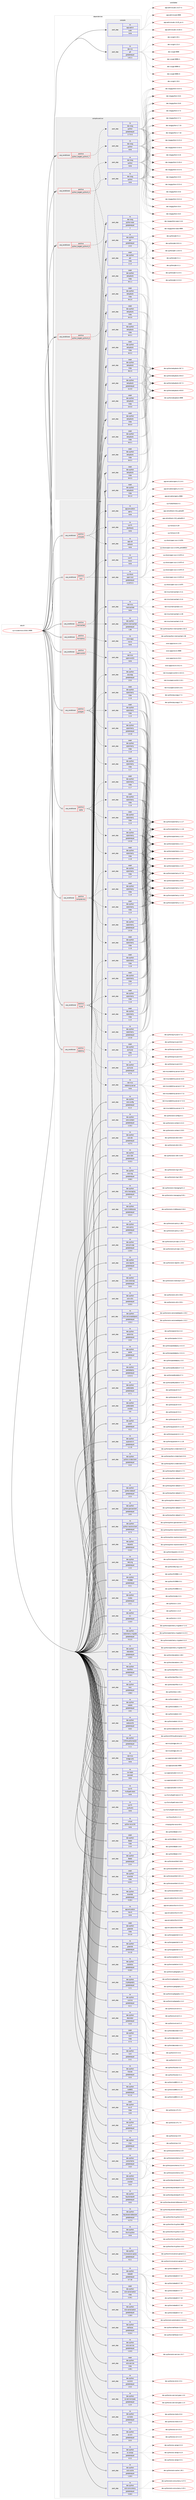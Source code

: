 digraph prolog {

# *************
# Graph options
# *************

newrank=true;
concentrate=true;
compound=true;
graph [rankdir=LR,fontname=Helvetica,fontsize=10,ranksep=1.5];#, ranksep=2.5, nodesep=0.2];
edge  [arrowhead=vee];
node  [fontname=Helvetica,fontsize=10];

# **********
# The ebuild
# **********

subgraph cluster_leftcol {
color=gray;
rank=same;
label=<<i>ebuild</i>>;
id [label="sys-cluster/nova-2018.2.9999", color=red, width=4, href="../sys-cluster/nova-2018.2.9999.svg"];
}

# ****************
# The dependencies
# ****************

subgraph cluster_midcol {
color=gray;
label=<<i>dependencies</i>>;
subgraph cluster_compile {
fillcolor="#eeeeee";
style=filled;
label=<<i>compile</i>>;
subgraph pack1237740 {
dependency1724968 [label=<<TABLE BORDER="0" CELLBORDER="1" CELLSPACING="0" CELLPADDING="4" WIDTH="220"><TR><TD ROWSPAN="6" CELLPADDING="30">pack_dep</TD></TR><TR><TD WIDTH="110">no</TD></TR><TR><TD>app-admin</TD></TR><TR><TD>sudo</TD></TR><TR><TD>none</TD></TR><TR><TD></TD></TR></TABLE>>, shape=none, color=blue];
}
id:e -> dependency1724968:w [weight=20,style="solid",arrowhead="vee"];
subgraph pack1237741 {
dependency1724969 [label=<<TABLE BORDER="0" CELLBORDER="1" CELLSPACING="0" CELLPADDING="4" WIDTH="220"><TR><TD ROWSPAN="6" CELLPADDING="30">pack_dep</TD></TR><TR><TD WIDTH="110">no</TD></TR><TR><TD>dev-vcs</TD></TR><TR><TD>git</TD></TR><TR><TD>greaterequal</TD></TR><TR><TD>1.8.2.1</TD></TR></TABLE>>, shape=none, color=blue];
}
id:e -> dependency1724969:w [weight=20,style="solid",arrowhead="vee"];
}
subgraph cluster_compileandrun {
fillcolor="#eeeeee";
style=filled;
label=<<i>compile and run</i>>;
subgraph cond458979 {
dependency1724970 [label=<<TABLE BORDER="0" CELLBORDER="1" CELLSPACING="0" CELLPADDING="4"><TR><TD ROWSPAN="3" CELLPADDING="10">use_conditional</TD></TR><TR><TD>positive</TD></TR><TR><TD>python_targets_python2_7</TD></TR></TABLE>>, shape=none, color=red];
subgraph pack1237742 {
dependency1724971 [label=<<TABLE BORDER="0" CELLBORDER="1" CELLSPACING="0" CELLPADDING="4" WIDTH="220"><TR><TD ROWSPAN="6" CELLPADDING="30">pack_dep</TD></TR><TR><TD WIDTH="110">no</TD></TR><TR><TD>dev-lang</TD></TR><TR><TD>python</TD></TR><TR><TD>greaterequal</TD></TR><TR><TD>2.7.5-r2</TD></TR></TABLE>>, shape=none, color=blue];
}
dependency1724970:e -> dependency1724971:w [weight=20,style="dashed",arrowhead="vee"];
}
id:e -> dependency1724970:w [weight=20,style="solid",arrowhead="odotvee"];
subgraph cond458980 {
dependency1724972 [label=<<TABLE BORDER="0" CELLBORDER="1" CELLSPACING="0" CELLPADDING="4"><TR><TD ROWSPAN="3" CELLPADDING="10">use_conditional</TD></TR><TR><TD>positive</TD></TR><TR><TD>python_targets_python3_4</TD></TR></TABLE>>, shape=none, color=red];
subgraph pack1237743 {
dependency1724973 [label=<<TABLE BORDER="0" CELLBORDER="1" CELLSPACING="0" CELLPADDING="4" WIDTH="220"><TR><TD ROWSPAN="6" CELLPADDING="30">pack_dep</TD></TR><TR><TD WIDTH="110">no</TD></TR><TR><TD>dev-lang</TD></TR><TR><TD>python</TD></TR><TR><TD>none</TD></TR><TR><TD></TD></TR></TABLE>>, shape=none, color=blue];
}
dependency1724972:e -> dependency1724973:w [weight=20,style="dashed",arrowhead="vee"];
}
id:e -> dependency1724972:w [weight=20,style="solid",arrowhead="odotvee"];
subgraph cond458981 {
dependency1724974 [label=<<TABLE BORDER="0" CELLBORDER="1" CELLSPACING="0" CELLPADDING="4"><TR><TD ROWSPAN="3" CELLPADDING="10">use_conditional</TD></TR><TR><TD>positive</TD></TR><TR><TD>python_targets_python3_5</TD></TR></TABLE>>, shape=none, color=red];
subgraph pack1237744 {
dependency1724975 [label=<<TABLE BORDER="0" CELLBORDER="1" CELLSPACING="0" CELLPADDING="4" WIDTH="220"><TR><TD ROWSPAN="6" CELLPADDING="30">pack_dep</TD></TR><TR><TD WIDTH="110">no</TD></TR><TR><TD>dev-lang</TD></TR><TR><TD>python</TD></TR><TR><TD>none</TD></TR><TR><TD></TD></TR></TABLE>>, shape=none, color=blue];
}
dependency1724974:e -> dependency1724975:w [weight=20,style="dashed",arrowhead="vee"];
}
id:e -> dependency1724974:w [weight=20,style="solid",arrowhead="odotvee"];
subgraph cond458982 {
dependency1724976 [label=<<TABLE BORDER="0" CELLBORDER="1" CELLSPACING="0" CELLPADDING="4"><TR><TD ROWSPAN="3" CELLPADDING="10">use_conditional</TD></TR><TR><TD>positive</TD></TR><TR><TD>python_targets_python3_6</TD></TR></TABLE>>, shape=none, color=red];
subgraph pack1237745 {
dependency1724977 [label=<<TABLE BORDER="0" CELLBORDER="1" CELLSPACING="0" CELLPADDING="4" WIDTH="220"><TR><TD ROWSPAN="6" CELLPADDING="30">pack_dep</TD></TR><TR><TD WIDTH="110">no</TD></TR><TR><TD>dev-lang</TD></TR><TR><TD>python</TD></TR><TR><TD>none</TD></TR><TR><TD></TD></TR></TABLE>>, shape=none, color=blue];
}
dependency1724976:e -> dependency1724977:w [weight=20,style="dashed",arrowhead="vee"];
}
id:e -> dependency1724976:w [weight=20,style="solid",arrowhead="odotvee"];
subgraph pack1237746 {
dependency1724978 [label=<<TABLE BORDER="0" CELLBORDER="1" CELLSPACING="0" CELLPADDING="4" WIDTH="220"><TR><TD ROWSPAN="6" CELLPADDING="30">pack_dep</TD></TR><TR><TD WIDTH="110">no</TD></TR><TR><TD>dev-lang</TD></TR><TR><TD>python-exec</TD></TR><TR><TD>greaterequal</TD></TR><TR><TD>2</TD></TR></TABLE>>, shape=none, color=blue];
}
id:e -> dependency1724978:w [weight=20,style="solid",arrowhead="odotvee"];
subgraph pack1237747 {
dependency1724979 [label=<<TABLE BORDER="0" CELLBORDER="1" CELLSPACING="0" CELLPADDING="4" WIDTH="220"><TR><TD ROWSPAN="6" CELLPADDING="30">pack_dep</TD></TR><TR><TD WIDTH="110">no</TD></TR><TR><TD>dev-python</TD></TR><TR><TD>pbr</TD></TR><TR><TD>greaterequal</TD></TR><TR><TD>2.0.0</TD></TR></TABLE>>, shape=none, color=blue];
}
id:e -> dependency1724979:w [weight=20,style="solid",arrowhead="odotvee"];
subgraph pack1237748 {
dependency1724980 [label=<<TABLE BORDER="0" CELLBORDER="1" CELLSPACING="0" CELLPADDING="4" WIDTH="220"><TR><TD ROWSPAN="6" CELLPADDING="30">pack_dep</TD></TR><TR><TD WIDTH="110">no</TD></TR><TR><TD>dev-python</TD></TR><TR><TD>setuptools</TD></TR><TR><TD>greaterequal</TD></TR><TR><TD>21.0.0</TD></TR></TABLE>>, shape=none, color=blue];
}
id:e -> dependency1724980:w [weight=20,style="solid",arrowhead="odotvee"];
subgraph pack1237749 {
dependency1724981 [label=<<TABLE BORDER="0" CELLBORDER="1" CELLSPACING="0" CELLPADDING="4" WIDTH="220"><TR><TD ROWSPAN="6" CELLPADDING="30">pack_dep</TD></TR><TR><TD WIDTH="110">weak</TD></TR><TR><TD>dev-python</TD></TR><TR><TD>pbr</TD></TR><TR><TD>tilde</TD></TR><TR><TD>2.1.0</TD></TR></TABLE>>, shape=none, color=blue];
}
id:e -> dependency1724981:w [weight=20,style="solid",arrowhead="odotvee"];
subgraph pack1237750 {
dependency1724982 [label=<<TABLE BORDER="0" CELLBORDER="1" CELLSPACING="0" CELLPADDING="4" WIDTH="220"><TR><TD ROWSPAN="6" CELLPADDING="30">pack_dep</TD></TR><TR><TD WIDTH="110">weak</TD></TR><TR><TD>dev-python</TD></TR><TR><TD>setuptools</TD></TR><TR><TD>tilde</TD></TR><TR><TD>24.0.0</TD></TR></TABLE>>, shape=none, color=blue];
}
id:e -> dependency1724982:w [weight=20,style="solid",arrowhead="odotvee"];
subgraph pack1237751 {
dependency1724983 [label=<<TABLE BORDER="0" CELLBORDER="1" CELLSPACING="0" CELLPADDING="4" WIDTH="220"><TR><TD ROWSPAN="6" CELLPADDING="30">pack_dep</TD></TR><TR><TD WIDTH="110">weak</TD></TR><TR><TD>dev-python</TD></TR><TR><TD>setuptools</TD></TR><TR><TD>tilde</TD></TR><TR><TD>34.0.0</TD></TR></TABLE>>, shape=none, color=blue];
}
id:e -> dependency1724983:w [weight=20,style="solid",arrowhead="odotvee"];
subgraph pack1237752 {
dependency1724984 [label=<<TABLE BORDER="0" CELLBORDER="1" CELLSPACING="0" CELLPADDING="4" WIDTH="220"><TR><TD ROWSPAN="6" CELLPADDING="30">pack_dep</TD></TR><TR><TD WIDTH="110">weak</TD></TR><TR><TD>dev-python</TD></TR><TR><TD>setuptools</TD></TR><TR><TD>tilde</TD></TR><TR><TD>34.0.1</TD></TR></TABLE>>, shape=none, color=blue];
}
id:e -> dependency1724984:w [weight=20,style="solid",arrowhead="odotvee"];
subgraph pack1237753 {
dependency1724985 [label=<<TABLE BORDER="0" CELLBORDER="1" CELLSPACING="0" CELLPADDING="4" WIDTH="220"><TR><TD ROWSPAN="6" CELLPADDING="30">pack_dep</TD></TR><TR><TD WIDTH="110">weak</TD></TR><TR><TD>dev-python</TD></TR><TR><TD>setuptools</TD></TR><TR><TD>tilde</TD></TR><TR><TD>34.0.2</TD></TR></TABLE>>, shape=none, color=blue];
}
id:e -> dependency1724985:w [weight=20,style="solid",arrowhead="odotvee"];
subgraph pack1237754 {
dependency1724986 [label=<<TABLE BORDER="0" CELLBORDER="1" CELLSPACING="0" CELLPADDING="4" WIDTH="220"><TR><TD ROWSPAN="6" CELLPADDING="30">pack_dep</TD></TR><TR><TD WIDTH="110">weak</TD></TR><TR><TD>dev-python</TD></TR><TR><TD>setuptools</TD></TR><TR><TD>tilde</TD></TR><TR><TD>34.0.3</TD></TR></TABLE>>, shape=none, color=blue];
}
id:e -> dependency1724986:w [weight=20,style="solid",arrowhead="odotvee"];
subgraph pack1237755 {
dependency1724987 [label=<<TABLE BORDER="0" CELLBORDER="1" CELLSPACING="0" CELLPADDING="4" WIDTH="220"><TR><TD ROWSPAN="6" CELLPADDING="30">pack_dep</TD></TR><TR><TD WIDTH="110">weak</TD></TR><TR><TD>dev-python</TD></TR><TR><TD>setuptools</TD></TR><TR><TD>tilde</TD></TR><TR><TD>34.1.0</TD></TR></TABLE>>, shape=none, color=blue];
}
id:e -> dependency1724987:w [weight=20,style="solid",arrowhead="odotvee"];
subgraph pack1237756 {
dependency1724988 [label=<<TABLE BORDER="0" CELLBORDER="1" CELLSPACING="0" CELLPADDING="4" WIDTH="220"><TR><TD ROWSPAN="6" CELLPADDING="30">pack_dep</TD></TR><TR><TD WIDTH="110">weak</TD></TR><TR><TD>dev-python</TD></TR><TR><TD>setuptools</TD></TR><TR><TD>tilde</TD></TR><TR><TD>34.1.1</TD></TR></TABLE>>, shape=none, color=blue];
}
id:e -> dependency1724988:w [weight=20,style="solid",arrowhead="odotvee"];
subgraph pack1237757 {
dependency1724989 [label=<<TABLE BORDER="0" CELLBORDER="1" CELLSPACING="0" CELLPADDING="4" WIDTH="220"><TR><TD ROWSPAN="6" CELLPADDING="30">pack_dep</TD></TR><TR><TD WIDTH="110">weak</TD></TR><TR><TD>dev-python</TD></TR><TR><TD>setuptools</TD></TR><TR><TD>tilde</TD></TR><TR><TD>34.2.0</TD></TR></TABLE>>, shape=none, color=blue];
}
id:e -> dependency1724989:w [weight=20,style="solid",arrowhead="odotvee"];
subgraph pack1237758 {
dependency1724990 [label=<<TABLE BORDER="0" CELLBORDER="1" CELLSPACING="0" CELLPADDING="4" WIDTH="220"><TR><TD ROWSPAN="6" CELLPADDING="30">pack_dep</TD></TR><TR><TD WIDTH="110">weak</TD></TR><TR><TD>dev-python</TD></TR><TR><TD>setuptools</TD></TR><TR><TD>tilde</TD></TR><TR><TD>34.3.0</TD></TR></TABLE>>, shape=none, color=blue];
}
id:e -> dependency1724990:w [weight=20,style="solid",arrowhead="odotvee"];
subgraph pack1237759 {
dependency1724991 [label=<<TABLE BORDER="0" CELLBORDER="1" CELLSPACING="0" CELLPADDING="4" WIDTH="220"><TR><TD ROWSPAN="6" CELLPADDING="30">pack_dep</TD></TR><TR><TD WIDTH="110">weak</TD></TR><TR><TD>dev-python</TD></TR><TR><TD>setuptools</TD></TR><TR><TD>tilde</TD></TR><TR><TD>34.3.1</TD></TR></TABLE>>, shape=none, color=blue];
}
id:e -> dependency1724991:w [weight=20,style="solid",arrowhead="odotvee"];
subgraph pack1237760 {
dependency1724992 [label=<<TABLE BORDER="0" CELLBORDER="1" CELLSPACING="0" CELLPADDING="4" WIDTH="220"><TR><TD ROWSPAN="6" CELLPADDING="30">pack_dep</TD></TR><TR><TD WIDTH="110">weak</TD></TR><TR><TD>dev-python</TD></TR><TR><TD>setuptools</TD></TR><TR><TD>tilde</TD></TR><TR><TD>34.3.2</TD></TR></TABLE>>, shape=none, color=blue];
}
id:e -> dependency1724992:w [weight=20,style="solid",arrowhead="odotvee"];
subgraph pack1237761 {
dependency1724993 [label=<<TABLE BORDER="0" CELLBORDER="1" CELLSPACING="0" CELLPADDING="4" WIDTH="220"><TR><TD ROWSPAN="6" CELLPADDING="30">pack_dep</TD></TR><TR><TD WIDTH="110">weak</TD></TR><TR><TD>dev-python</TD></TR><TR><TD>setuptools</TD></TR><TR><TD>tilde</TD></TR><TR><TD>36.2.0</TD></TR></TABLE>>, shape=none, color=blue];
}
id:e -> dependency1724993:w [weight=20,style="solid",arrowhead="odotvee"];
}
subgraph cluster_run {
fillcolor="#eeeeee";
style=filled;
label=<<i>run</i>>;
subgraph cond458983 {
dependency1724994 [label=<<TABLE BORDER="0" CELLBORDER="1" CELLSPACING="0" CELLPADDING="4"><TR><TD ROWSPAN="3" CELLPADDING="10">use_conditional</TD></TR><TR><TD>positive</TD></TR><TR><TD>compute</TD></TR></TABLE>>, shape=none, color=red];
subgraph pack1237762 {
dependency1724995 [label=<<TABLE BORDER="0" CELLBORDER="1" CELLSPACING="0" CELLPADDING="4" WIDTH="220"><TR><TD ROWSPAN="6" CELLPADDING="30">pack_dep</TD></TR><TR><TD WIDTH="110">no</TD></TR><TR><TD>app-cdr</TD></TR><TR><TD>cdrtools</TD></TR><TR><TD>none</TD></TR><TR><TD></TD></TR></TABLE>>, shape=none, color=blue];
}
dependency1724994:e -> dependency1724995:w [weight=20,style="dashed",arrowhead="vee"];
subgraph pack1237763 {
dependency1724996 [label=<<TABLE BORDER="0" CELLBORDER="1" CELLSPACING="0" CELLPADDING="4" WIDTH="220"><TR><TD ROWSPAN="6" CELLPADDING="30">pack_dep</TD></TR><TR><TD WIDTH="110">no</TD></TR><TR><TD>sys-fs</TD></TR><TR><TD>dosfstools</TD></TR><TR><TD>none</TD></TR><TR><TD></TD></TR></TABLE>>, shape=none, color=blue];
}
dependency1724994:e -> dependency1724996:w [weight=20,style="dashed",arrowhead="vee"];
subgraph pack1237764 {
dependency1724997 [label=<<TABLE BORDER="0" CELLBORDER="1" CELLSPACING="0" CELLPADDING="4" WIDTH="220"><TR><TD ROWSPAN="6" CELLPADDING="30">pack_dep</TD></TR><TR><TD WIDTH="110">no</TD></TR><TR><TD>app-emulation</TD></TR><TR><TD>qemu</TD></TR><TR><TD>none</TD></TR><TR><TD></TD></TR></TABLE>>, shape=none, color=blue];
}
dependency1724994:e -> dependency1724997:w [weight=20,style="dashed",arrowhead="vee"];
}
id:e -> dependency1724994:w [weight=20,style="solid",arrowhead="odot"];
subgraph cond458984 {
dependency1724998 [label=<<TABLE BORDER="0" CELLBORDER="1" CELLSPACING="0" CELLPADDING="4"><TR><TD ROWSPAN="3" CELLPADDING="10">use_conditional</TD></TR><TR><TD>positive</TD></TR><TR><TD>compute-only</TD></TR></TABLE>>, shape=none, color=red];
subgraph pack1237765 {
dependency1724999 [label=<<TABLE BORDER="0" CELLBORDER="1" CELLSPACING="0" CELLPADDING="4" WIDTH="220"><TR><TD ROWSPAN="6" CELLPADDING="30">pack_dep</TD></TR><TR><TD WIDTH="110">no</TD></TR><TR><TD>dev-python</TD></TR><TR><TD>sqlalchemy</TD></TR><TR><TD>greaterequal</TD></TR><TR><TD>1.0.10</TD></TR></TABLE>>, shape=none, color=blue];
}
dependency1724998:e -> dependency1724999:w [weight=20,style="dashed",arrowhead="vee"];
subgraph pack1237766 {
dependency1725000 [label=<<TABLE BORDER="0" CELLBORDER="1" CELLSPACING="0" CELLPADDING="4" WIDTH="220"><TR><TD ROWSPAN="6" CELLPADDING="30">pack_dep</TD></TR><TR><TD WIDTH="110">weak</TD></TR><TR><TD>dev-python</TD></TR><TR><TD>sqlalchemy</TD></TR><TR><TD>tilde</TD></TR><TR><TD>1.1.5</TD></TR></TABLE>>, shape=none, color=blue];
}
dependency1724998:e -> dependency1725000:w [weight=20,style="dashed",arrowhead="vee"];
subgraph pack1237767 {
dependency1725001 [label=<<TABLE BORDER="0" CELLBORDER="1" CELLSPACING="0" CELLPADDING="4" WIDTH="220"><TR><TD ROWSPAN="6" CELLPADDING="30">pack_dep</TD></TR><TR><TD WIDTH="110">weak</TD></TR><TR><TD>dev-python</TD></TR><TR><TD>sqlalchemy</TD></TR><TR><TD>tilde</TD></TR><TR><TD>1.1.6</TD></TR></TABLE>>, shape=none, color=blue];
}
dependency1724998:e -> dependency1725001:w [weight=20,style="dashed",arrowhead="vee"];
subgraph pack1237768 {
dependency1725002 [label=<<TABLE BORDER="0" CELLBORDER="1" CELLSPACING="0" CELLPADDING="4" WIDTH="220"><TR><TD ROWSPAN="6" CELLPADDING="30">pack_dep</TD></TR><TR><TD WIDTH="110">weak</TD></TR><TR><TD>dev-python</TD></TR><TR><TD>sqlalchemy</TD></TR><TR><TD>tilde</TD></TR><TR><TD>1.1.7</TD></TR></TABLE>>, shape=none, color=blue];
}
dependency1724998:e -> dependency1725002:w [weight=20,style="dashed",arrowhead="vee"];
subgraph pack1237769 {
dependency1725003 [label=<<TABLE BORDER="0" CELLBORDER="1" CELLSPACING="0" CELLPADDING="4" WIDTH="220"><TR><TD ROWSPAN="6" CELLPADDING="30">pack_dep</TD></TR><TR><TD WIDTH="110">weak</TD></TR><TR><TD>dev-python</TD></TR><TR><TD>sqlalchemy</TD></TR><TR><TD>tilde</TD></TR><TR><TD>1.1.8</TD></TR></TABLE>>, shape=none, color=blue];
}
dependency1724998:e -> dependency1725003:w [weight=20,style="dashed",arrowhead="vee"];
}
id:e -> dependency1724998:w [weight=20,style="solid",arrowhead="odot"];
subgraph cond458985 {
dependency1725004 [label=<<TABLE BORDER="0" CELLBORDER="1" CELLSPACING="0" CELLPADDING="4"><TR><TD ROWSPAN="3" CELLPADDING="10">use_conditional</TD></TR><TR><TD>positive</TD></TR><TR><TD>iscsi</TD></TR></TABLE>>, shape=none, color=red];
subgraph pack1237770 {
dependency1725005 [label=<<TABLE BORDER="0" CELLBORDER="1" CELLSPACING="0" CELLPADDING="4" WIDTH="220"><TR><TD ROWSPAN="6" CELLPADDING="30">pack_dep</TD></TR><TR><TD WIDTH="110">no</TD></TR><TR><TD>sys-fs</TD></TR><TR><TD>lsscsi</TD></TR><TR><TD>none</TD></TR><TR><TD></TD></TR></TABLE>>, shape=none, color=blue];
}
dependency1725004:e -> dependency1725005:w [weight=20,style="dashed",arrowhead="vee"];
subgraph pack1237771 {
dependency1725006 [label=<<TABLE BORDER="0" CELLBORDER="1" CELLSPACING="0" CELLPADDING="4" WIDTH="220"><TR><TD ROWSPAN="6" CELLPADDING="30">pack_dep</TD></TR><TR><TD WIDTH="110">no</TD></TR><TR><TD>sys-block</TD></TR><TR><TD>open-iscsi</TD></TR><TR><TD>greaterequal</TD></TR><TR><TD>2.0.873-r1</TD></TR></TABLE>>, shape=none, color=blue];
}
dependency1725004:e -> dependency1725006:w [weight=20,style="dashed",arrowhead="vee"];
}
id:e -> dependency1725004:w [weight=20,style="solid",arrowhead="odot"];
subgraph cond458986 {
dependency1725007 [label=<<TABLE BORDER="0" CELLBORDER="1" CELLSPACING="0" CELLPADDING="4"><TR><TD ROWSPAN="3" CELLPADDING="10">use_conditional</TD></TR><TR><TD>positive</TD></TR><TR><TD>memcached</TD></TR></TABLE>>, shape=none, color=red];
subgraph pack1237772 {
dependency1725008 [label=<<TABLE BORDER="0" CELLBORDER="1" CELLSPACING="0" CELLPADDING="4" WIDTH="220"><TR><TD ROWSPAN="6" CELLPADDING="30">pack_dep</TD></TR><TR><TD WIDTH="110">no</TD></TR><TR><TD>net-misc</TD></TR><TR><TD>memcached</TD></TR><TR><TD>none</TD></TR><TR><TD></TD></TR></TABLE>>, shape=none, color=blue];
}
dependency1725007:e -> dependency1725008:w [weight=20,style="dashed",arrowhead="vee"];
subgraph pack1237773 {
dependency1725009 [label=<<TABLE BORDER="0" CELLBORDER="1" CELLSPACING="0" CELLPADDING="4" WIDTH="220"><TR><TD ROWSPAN="6" CELLPADDING="30">pack_dep</TD></TR><TR><TD WIDTH="110">no</TD></TR><TR><TD>dev-python</TD></TR><TR><TD>python-memcached</TD></TR><TR><TD>greaterequal</TD></TR><TR><TD>1.58</TD></TR></TABLE>>, shape=none, color=blue];
}
dependency1725007:e -> dependency1725009:w [weight=20,style="dashed",arrowhead="vee"];
}
id:e -> dependency1725007:w [weight=20,style="solid",arrowhead="odot"];
subgraph cond458987 {
dependency1725010 [label=<<TABLE BORDER="0" CELLBORDER="1" CELLSPACING="0" CELLPADDING="4"><TR><TD ROWSPAN="3" CELLPADDING="10">use_conditional</TD></TR><TR><TD>positive</TD></TR><TR><TD>mysql</TD></TR></TABLE>>, shape=none, color=red];
subgraph pack1237774 {
dependency1725011 [label=<<TABLE BORDER="0" CELLBORDER="1" CELLSPACING="0" CELLPADDING="4" WIDTH="220"><TR><TD ROWSPAN="6" CELLPADDING="30">pack_dep</TD></TR><TR><TD WIDTH="110">no</TD></TR><TR><TD>dev-python</TD></TR><TR><TD>pymysql</TD></TR><TR><TD>greaterequal</TD></TR><TR><TD>0.7.6</TD></TR></TABLE>>, shape=none, color=blue];
}
dependency1725010:e -> dependency1725011:w [weight=20,style="dashed",arrowhead="vee"];
subgraph pack1237775 {
dependency1725012 [label=<<TABLE BORDER="0" CELLBORDER="1" CELLSPACING="0" CELLPADDING="4" WIDTH="220"><TR><TD ROWSPAN="6" CELLPADDING="30">pack_dep</TD></TR><TR><TD WIDTH="110">weak</TD></TR><TR><TD>dev-python</TD></TR><TR><TD>pymysql</TD></TR><TR><TD>tilde</TD></TR><TR><TD>0.7.7</TD></TR></TABLE>>, shape=none, color=blue];
}
dependency1725010:e -> dependency1725012:w [weight=20,style="dashed",arrowhead="vee"];
subgraph pack1237776 {
dependency1725013 [label=<<TABLE BORDER="0" CELLBORDER="1" CELLSPACING="0" CELLPADDING="4" WIDTH="220"><TR><TD ROWSPAN="6" CELLPADDING="30">pack_dep</TD></TR><TR><TD WIDTH="110">no</TD></TR><TR><TD>dev-python</TD></TR><TR><TD>sqlalchemy</TD></TR><TR><TD>greaterequal</TD></TR><TR><TD>1.0.10</TD></TR></TABLE>>, shape=none, color=blue];
}
dependency1725010:e -> dependency1725013:w [weight=20,style="dashed",arrowhead="vee"];
subgraph pack1237777 {
dependency1725014 [label=<<TABLE BORDER="0" CELLBORDER="1" CELLSPACING="0" CELLPADDING="4" WIDTH="220"><TR><TD ROWSPAN="6" CELLPADDING="30">pack_dep</TD></TR><TR><TD WIDTH="110">weak</TD></TR><TR><TD>dev-python</TD></TR><TR><TD>sqlalchemy</TD></TR><TR><TD>tilde</TD></TR><TR><TD>1.1.5</TD></TR></TABLE>>, shape=none, color=blue];
}
dependency1725010:e -> dependency1725014:w [weight=20,style="dashed",arrowhead="vee"];
subgraph pack1237778 {
dependency1725015 [label=<<TABLE BORDER="0" CELLBORDER="1" CELLSPACING="0" CELLPADDING="4" WIDTH="220"><TR><TD ROWSPAN="6" CELLPADDING="30">pack_dep</TD></TR><TR><TD WIDTH="110">weak</TD></TR><TR><TD>dev-python</TD></TR><TR><TD>sqlalchemy</TD></TR><TR><TD>tilde</TD></TR><TR><TD>1.1.6</TD></TR></TABLE>>, shape=none, color=blue];
}
dependency1725010:e -> dependency1725015:w [weight=20,style="dashed",arrowhead="vee"];
subgraph pack1237779 {
dependency1725016 [label=<<TABLE BORDER="0" CELLBORDER="1" CELLSPACING="0" CELLPADDING="4" WIDTH="220"><TR><TD ROWSPAN="6" CELLPADDING="30">pack_dep</TD></TR><TR><TD WIDTH="110">weak</TD></TR><TR><TD>dev-python</TD></TR><TR><TD>sqlalchemy</TD></TR><TR><TD>tilde</TD></TR><TR><TD>1.1.7</TD></TR></TABLE>>, shape=none, color=blue];
}
dependency1725010:e -> dependency1725016:w [weight=20,style="dashed",arrowhead="vee"];
subgraph pack1237780 {
dependency1725017 [label=<<TABLE BORDER="0" CELLBORDER="1" CELLSPACING="0" CELLPADDING="4" WIDTH="220"><TR><TD ROWSPAN="6" CELLPADDING="30">pack_dep</TD></TR><TR><TD WIDTH="110">weak</TD></TR><TR><TD>dev-python</TD></TR><TR><TD>sqlalchemy</TD></TR><TR><TD>tilde</TD></TR><TR><TD>1.1.8</TD></TR></TABLE>>, shape=none, color=blue];
}
dependency1725010:e -> dependency1725017:w [weight=20,style="dashed",arrowhead="vee"];
}
id:e -> dependency1725010:w [weight=20,style="solid",arrowhead="odot"];
subgraph cond458988 {
dependency1725018 [label=<<TABLE BORDER="0" CELLBORDER="1" CELLSPACING="0" CELLPADDING="4"><TR><TD ROWSPAN="3" CELLPADDING="10">use_conditional</TD></TR><TR><TD>positive</TD></TR><TR><TD>novncproxy</TD></TR></TABLE>>, shape=none, color=red];
subgraph pack1237781 {
dependency1725019 [label=<<TABLE BORDER="0" CELLBORDER="1" CELLSPACING="0" CELLPADDING="4" WIDTH="220"><TR><TD ROWSPAN="6" CELLPADDING="30">pack_dep</TD></TR><TR><TD WIDTH="110">no</TD></TR><TR><TD>www-apps</TD></TR><TR><TD>novnc</TD></TR><TR><TD>none</TD></TR><TR><TD></TD></TR></TABLE>>, shape=none, color=blue];
}
dependency1725018:e -> dependency1725019:w [weight=20,style="dashed",arrowhead="vee"];
}
id:e -> dependency1725018:w [weight=20,style="solid",arrowhead="odot"];
subgraph cond458989 {
dependency1725020 [label=<<TABLE BORDER="0" CELLBORDER="1" CELLSPACING="0" CELLPADDING="4"><TR><TD ROWSPAN="3" CELLPADDING="10">use_conditional</TD></TR><TR><TD>positive</TD></TR><TR><TD>openvswitch</TD></TR></TABLE>>, shape=none, color=red];
subgraph pack1237782 {
dependency1725021 [label=<<TABLE BORDER="0" CELLBORDER="1" CELLSPACING="0" CELLPADDING="4" WIDTH="220"><TR><TD ROWSPAN="6" CELLPADDING="30">pack_dep</TD></TR><TR><TD WIDTH="110">no</TD></TR><TR><TD>net-misc</TD></TR><TR><TD>openvswitch</TD></TR><TR><TD>none</TD></TR><TR><TD></TD></TR></TABLE>>, shape=none, color=blue];
}
dependency1725020:e -> dependency1725021:w [weight=20,style="dashed",arrowhead="vee"];
}
id:e -> dependency1725020:w [weight=20,style="solid",arrowhead="odot"];
subgraph cond458990 {
dependency1725022 [label=<<TABLE BORDER="0" CELLBORDER="1" CELLSPACING="0" CELLPADDING="4"><TR><TD ROWSPAN="3" CELLPADDING="10">use_conditional</TD></TR><TR><TD>positive</TD></TR><TR><TD>postgres</TD></TR></TABLE>>, shape=none, color=red];
subgraph pack1237783 {
dependency1725023 [label=<<TABLE BORDER="0" CELLBORDER="1" CELLSPACING="0" CELLPADDING="4" WIDTH="220"><TR><TD ROWSPAN="6" CELLPADDING="30">pack_dep</TD></TR><TR><TD WIDTH="110">no</TD></TR><TR><TD>dev-python</TD></TR><TR><TD>psycopg</TD></TR><TR><TD>greaterequal</TD></TR><TR><TD>2.5.0</TD></TR></TABLE>>, shape=none, color=blue];
}
dependency1725022:e -> dependency1725023:w [weight=20,style="dashed",arrowhead="vee"];
subgraph pack1237784 {
dependency1725024 [label=<<TABLE BORDER="0" CELLBORDER="1" CELLSPACING="0" CELLPADDING="4" WIDTH="220"><TR><TD ROWSPAN="6" CELLPADDING="30">pack_dep</TD></TR><TR><TD WIDTH="110">no</TD></TR><TR><TD>dev-python</TD></TR><TR><TD>sqlalchemy</TD></TR><TR><TD>greaterequal</TD></TR><TR><TD>1.0.10</TD></TR></TABLE>>, shape=none, color=blue];
}
dependency1725022:e -> dependency1725024:w [weight=20,style="dashed",arrowhead="vee"];
subgraph pack1237785 {
dependency1725025 [label=<<TABLE BORDER="0" CELLBORDER="1" CELLSPACING="0" CELLPADDING="4" WIDTH="220"><TR><TD ROWSPAN="6" CELLPADDING="30">pack_dep</TD></TR><TR><TD WIDTH="110">weak</TD></TR><TR><TD>dev-python</TD></TR><TR><TD>sqlalchemy</TD></TR><TR><TD>tilde</TD></TR><TR><TD>1.1.5</TD></TR></TABLE>>, shape=none, color=blue];
}
dependency1725022:e -> dependency1725025:w [weight=20,style="dashed",arrowhead="vee"];
subgraph pack1237786 {
dependency1725026 [label=<<TABLE BORDER="0" CELLBORDER="1" CELLSPACING="0" CELLPADDING="4" WIDTH="220"><TR><TD ROWSPAN="6" CELLPADDING="30">pack_dep</TD></TR><TR><TD WIDTH="110">weak</TD></TR><TR><TD>dev-python</TD></TR><TR><TD>sqlalchemy</TD></TR><TR><TD>tilde</TD></TR><TR><TD>1.1.6</TD></TR></TABLE>>, shape=none, color=blue];
}
dependency1725022:e -> dependency1725026:w [weight=20,style="dashed",arrowhead="vee"];
subgraph pack1237787 {
dependency1725027 [label=<<TABLE BORDER="0" CELLBORDER="1" CELLSPACING="0" CELLPADDING="4" WIDTH="220"><TR><TD ROWSPAN="6" CELLPADDING="30">pack_dep</TD></TR><TR><TD WIDTH="110">weak</TD></TR><TR><TD>dev-python</TD></TR><TR><TD>sqlalchemy</TD></TR><TR><TD>tilde</TD></TR><TR><TD>1.1.7</TD></TR></TABLE>>, shape=none, color=blue];
}
dependency1725022:e -> dependency1725027:w [weight=20,style="dashed",arrowhead="vee"];
subgraph pack1237788 {
dependency1725028 [label=<<TABLE BORDER="0" CELLBORDER="1" CELLSPACING="0" CELLPADDING="4" WIDTH="220"><TR><TD ROWSPAN="6" CELLPADDING="30">pack_dep</TD></TR><TR><TD WIDTH="110">weak</TD></TR><TR><TD>dev-python</TD></TR><TR><TD>sqlalchemy</TD></TR><TR><TD>tilde</TD></TR><TR><TD>1.1.8</TD></TR></TABLE>>, shape=none, color=blue];
}
dependency1725022:e -> dependency1725028:w [weight=20,style="dashed",arrowhead="vee"];
}
id:e -> dependency1725022:w [weight=20,style="solid",arrowhead="odot"];
subgraph cond458991 {
dependency1725029 [label=<<TABLE BORDER="0" CELLBORDER="1" CELLSPACING="0" CELLPADDING="4"><TR><TD ROWSPAN="3" CELLPADDING="10">use_conditional</TD></TR><TR><TD>positive</TD></TR><TR><TD>rabbitmq</TD></TR></TABLE>>, shape=none, color=red];
subgraph pack1237789 {
dependency1725030 [label=<<TABLE BORDER="0" CELLBORDER="1" CELLSPACING="0" CELLPADDING="4" WIDTH="220"><TR><TD ROWSPAN="6" CELLPADDING="30">pack_dep</TD></TR><TR><TD WIDTH="110">no</TD></TR><TR><TD>net-misc</TD></TR><TR><TD>rabbitmq-server</TD></TR><TR><TD>none</TD></TR><TR><TD></TD></TR></TABLE>>, shape=none, color=blue];
}
dependency1725029:e -> dependency1725030:w [weight=20,style="dashed",arrowhead="vee"];
}
id:e -> dependency1725029:w [weight=20,style="solid",arrowhead="odot"];
subgraph cond458992 {
dependency1725031 [label=<<TABLE BORDER="0" CELLBORDER="1" CELLSPACING="0" CELLPADDING="4"><TR><TD ROWSPAN="3" CELLPADDING="10">use_conditional</TD></TR><TR><TD>positive</TD></TR><TR><TD>sqlite</TD></TR></TABLE>>, shape=none, color=red];
subgraph pack1237790 {
dependency1725032 [label=<<TABLE BORDER="0" CELLBORDER="1" CELLSPACING="0" CELLPADDING="4" WIDTH="220"><TR><TD ROWSPAN="6" CELLPADDING="30">pack_dep</TD></TR><TR><TD WIDTH="110">no</TD></TR><TR><TD>dev-python</TD></TR><TR><TD>sqlalchemy</TD></TR><TR><TD>greaterequal</TD></TR><TR><TD>1.0.10</TD></TR></TABLE>>, shape=none, color=blue];
}
dependency1725031:e -> dependency1725032:w [weight=20,style="dashed",arrowhead="vee"];
subgraph pack1237791 {
dependency1725033 [label=<<TABLE BORDER="0" CELLBORDER="1" CELLSPACING="0" CELLPADDING="4" WIDTH="220"><TR><TD ROWSPAN="6" CELLPADDING="30">pack_dep</TD></TR><TR><TD WIDTH="110">weak</TD></TR><TR><TD>dev-python</TD></TR><TR><TD>sqlalchemy</TD></TR><TR><TD>tilde</TD></TR><TR><TD>1.1.5</TD></TR></TABLE>>, shape=none, color=blue];
}
dependency1725031:e -> dependency1725033:w [weight=20,style="dashed",arrowhead="vee"];
subgraph pack1237792 {
dependency1725034 [label=<<TABLE BORDER="0" CELLBORDER="1" CELLSPACING="0" CELLPADDING="4" WIDTH="220"><TR><TD ROWSPAN="6" CELLPADDING="30">pack_dep</TD></TR><TR><TD WIDTH="110">weak</TD></TR><TR><TD>dev-python</TD></TR><TR><TD>sqlalchemy</TD></TR><TR><TD>tilde</TD></TR><TR><TD>1.1.6</TD></TR></TABLE>>, shape=none, color=blue];
}
dependency1725031:e -> dependency1725034:w [weight=20,style="dashed",arrowhead="vee"];
subgraph pack1237793 {
dependency1725035 [label=<<TABLE BORDER="0" CELLBORDER="1" CELLSPACING="0" CELLPADDING="4" WIDTH="220"><TR><TD ROWSPAN="6" CELLPADDING="30">pack_dep</TD></TR><TR><TD WIDTH="110">weak</TD></TR><TR><TD>dev-python</TD></TR><TR><TD>sqlalchemy</TD></TR><TR><TD>tilde</TD></TR><TR><TD>1.1.7</TD></TR></TABLE>>, shape=none, color=blue];
}
dependency1725031:e -> dependency1725035:w [weight=20,style="dashed",arrowhead="vee"];
subgraph pack1237794 {
dependency1725036 [label=<<TABLE BORDER="0" CELLBORDER="1" CELLSPACING="0" CELLPADDING="4" WIDTH="220"><TR><TD ROWSPAN="6" CELLPADDING="30">pack_dep</TD></TR><TR><TD WIDTH="110">weak</TD></TR><TR><TD>dev-python</TD></TR><TR><TD>sqlalchemy</TD></TR><TR><TD>tilde</TD></TR><TR><TD>1.1.8</TD></TR></TABLE>>, shape=none, color=blue];
}
dependency1725031:e -> dependency1725036:w [weight=20,style="dashed",arrowhead="vee"];
}
id:e -> dependency1725031:w [weight=20,style="solid",arrowhead="odot"];
subgraph pack1237795 {
dependency1725037 [label=<<TABLE BORDER="0" CELLBORDER="1" CELLSPACING="0" CELLPADDING="4" WIDTH="220"><TR><TD ROWSPAN="6" CELLPADDING="30">pack_dep</TD></TR><TR><TD WIDTH="110">no</TD></TR><TR><TD>app-emulation</TD></TR><TR><TD>libvirt</TD></TR><TR><TD>none</TD></TR><TR><TD></TD></TR></TABLE>>, shape=none, color=blue];
}
id:e -> dependency1725037:w [weight=20,style="solid",arrowhead="odot"];
subgraph pack1237796 {
dependency1725038 [label=<<TABLE BORDER="0" CELLBORDER="1" CELLSPACING="0" CELLPADDING="4" WIDTH="220"><TR><TD ROWSPAN="6" CELLPADDING="30">pack_dep</TD></TR><TR><TD WIDTH="110">no</TD></TR><TR><TD>dev-python</TD></TR><TR><TD>Babel</TD></TR><TR><TD>greaterequal</TD></TR><TR><TD>2.3.4</TD></TR></TABLE>>, shape=none, color=blue];
}
id:e -> dependency1725038:w [weight=20,style="solid",arrowhead="odot"];
subgraph pack1237797 {
dependency1725039 [label=<<TABLE BORDER="0" CELLBORDER="1" CELLSPACING="0" CELLPADDING="4" WIDTH="220"><TR><TD ROWSPAN="6" CELLPADDING="30">pack_dep</TD></TR><TR><TD WIDTH="110">no</TD></TR><TR><TD>dev-python</TD></TR><TR><TD>castellan</TD></TR><TR><TD>greaterequal</TD></TR><TR><TD>0.16.0</TD></TR></TABLE>>, shape=none, color=blue];
}
id:e -> dependency1725039:w [weight=20,style="solid",arrowhead="odot"];
subgraph pack1237798 {
dependency1725040 [label=<<TABLE BORDER="0" CELLBORDER="1" CELLSPACING="0" CELLPADDING="4" WIDTH="220"><TR><TD ROWSPAN="6" CELLPADDING="30">pack_dep</TD></TR><TR><TD WIDTH="110">no</TD></TR><TR><TD>dev-python</TD></TR><TR><TD>cryptography</TD></TR><TR><TD>greaterequal</TD></TR><TR><TD>1.2.1</TD></TR></TABLE>>, shape=none, color=blue];
}
id:e -> dependency1725040:w [weight=20,style="solid",arrowhead="odot"];
subgraph pack1237799 {
dependency1725041 [label=<<TABLE BORDER="0" CELLBORDER="1" CELLSPACING="0" CELLPADDING="4" WIDTH="220"><TR><TD ROWSPAN="6" CELLPADDING="30">pack_dep</TD></TR><TR><TD WIDTH="110">no</TD></TR><TR><TD>dev-python</TD></TR><TR><TD>cursive</TD></TR><TR><TD>greaterequal</TD></TR><TR><TD>0.2.1</TD></TR></TABLE>>, shape=none, color=blue];
}
id:e -> dependency1725041:w [weight=20,style="solid",arrowhead="odot"];
subgraph pack1237800 {
dependency1725042 [label=<<TABLE BORDER="0" CELLBORDER="1" CELLSPACING="0" CELLPADDING="4" WIDTH="220"><TR><TD ROWSPAN="6" CELLPADDING="30">pack_dep</TD></TR><TR><TD WIDTH="110">no</TD></TR><TR><TD>dev-python</TD></TR><TR><TD>decorator</TD></TR><TR><TD>greaterequal</TD></TR><TR><TD>3.4.0</TD></TR></TABLE>>, shape=none, color=blue];
}
id:e -> dependency1725042:w [weight=20,style="solid",arrowhead="odot"];
subgraph pack1237801 {
dependency1725043 [label=<<TABLE BORDER="0" CELLBORDER="1" CELLSPACING="0" CELLPADDING="4" WIDTH="220"><TR><TD ROWSPAN="6" CELLPADDING="30">pack_dep</TD></TR><TR><TD WIDTH="110">no</TD></TR><TR><TD>dev-python</TD></TR><TR><TD>eventlet</TD></TR><TR><TD>greaterequal</TD></TR><TR><TD>0.18.4</TD></TR></TABLE>>, shape=none, color=blue];
}
id:e -> dependency1725043:w [weight=20,style="solid",arrowhead="odot"];
subgraph pack1237802 {
dependency1725044 [label=<<TABLE BORDER="0" CELLBORDER="1" CELLSPACING="0" CELLPADDING="4" WIDTH="220"><TR><TD ROWSPAN="6" CELLPADDING="30">pack_dep</TD></TR><TR><TD WIDTH="110">no</TD></TR><TR><TD>dev-python</TD></TR><TR><TD>futures</TD></TR><TR><TD>greaterequal</TD></TR><TR><TD>3.0.0</TD></TR></TABLE>>, shape=none, color=blue];
}
id:e -> dependency1725044:w [weight=20,style="solid",arrowhead="odot"];
subgraph pack1237803 {
dependency1725045 [label=<<TABLE BORDER="0" CELLBORDER="1" CELLSPACING="0" CELLPADDING="4" WIDTH="220"><TR><TD ROWSPAN="6" CELLPADDING="30">pack_dep</TD></TR><TR><TD WIDTH="110">no</TD></TR><TR><TD>dev-python</TD></TR><TR><TD>greenlet</TD></TR><TR><TD>greaterequal</TD></TR><TR><TD>0.4.10</TD></TR></TABLE>>, shape=none, color=blue];
}
id:e -> dependency1725045:w [weight=20,style="solid",arrowhead="odot"];
subgraph pack1237804 {
dependency1725046 [label=<<TABLE BORDER="0" CELLBORDER="1" CELLSPACING="0" CELLPADDING="4" WIDTH="220"><TR><TD ROWSPAN="6" CELLPADDING="30">pack_dep</TD></TR><TR><TD WIDTH="110">no</TD></TR><TR><TD>dev-python</TD></TR><TR><TD>iso8601</TD></TR><TR><TD>greaterequal</TD></TR><TR><TD>0.1.11</TD></TR></TABLE>>, shape=none, color=blue];
}
id:e -> dependency1725046:w [weight=20,style="solid",arrowhead="odot"];
subgraph pack1237805 {
dependency1725047 [label=<<TABLE BORDER="0" CELLBORDER="1" CELLSPACING="0" CELLPADDING="4" WIDTH="220"><TR><TD ROWSPAN="6" CELLPADDING="30">pack_dep</TD></TR><TR><TD WIDTH="110">no</TD></TR><TR><TD>dev-python</TD></TR><TR><TD>jinja</TD></TR><TR><TD>greaterequal</TD></TR><TR><TD>2.10</TD></TR></TABLE>>, shape=none, color=blue];
}
id:e -> dependency1725047:w [weight=20,style="solid",arrowhead="odot"];
subgraph pack1237806 {
dependency1725048 [label=<<TABLE BORDER="0" CELLBORDER="1" CELLSPACING="0" CELLPADDING="4" WIDTH="220"><TR><TD ROWSPAN="6" CELLPADDING="30">pack_dep</TD></TR><TR><TD WIDTH="110">no</TD></TR><TR><TD>dev-python</TD></TR><TR><TD>jsonschema</TD></TR><TR><TD>greaterequal</TD></TR><TR><TD>2.6.0</TD></TR></TABLE>>, shape=none, color=blue];
}
id:e -> dependency1725048:w [weight=20,style="solid",arrowhead="odot"];
subgraph pack1237807 {
dependency1725049 [label=<<TABLE BORDER="0" CELLBORDER="1" CELLSPACING="0" CELLPADDING="4" WIDTH="220"><TR><TD ROWSPAN="6" CELLPADDING="30">pack_dep</TD></TR><TR><TD WIDTH="110">no</TD></TR><TR><TD>dev-python</TD></TR><TR><TD>jsonschema</TD></TR><TR><TD>smaller</TD></TR><TR><TD>3.0.0</TD></TR></TABLE>>, shape=none, color=blue];
}
id:e -> dependency1725049:w [weight=20,style="solid",arrowhead="odot"];
subgraph pack1237808 {
dependency1725050 [label=<<TABLE BORDER="0" CELLBORDER="1" CELLSPACING="0" CELLPADDING="4" WIDTH="220"><TR><TD ROWSPAN="6" CELLPADDING="30">pack_dep</TD></TR><TR><TD WIDTH="110">no</TD></TR><TR><TD>dev-python</TD></TR><TR><TD>keystoneauth</TD></TR><TR><TD>greaterequal</TD></TR><TR><TD>3.9.0</TD></TR></TABLE>>, shape=none, color=blue];
}
id:e -> dependency1725050:w [weight=20,style="solid",arrowhead="odot"];
subgraph pack1237809 {
dependency1725051 [label=<<TABLE BORDER="0" CELLBORDER="1" CELLSPACING="0" CELLPADDING="4" WIDTH="220"><TR><TD ROWSPAN="6" CELLPADDING="30">pack_dep</TD></TR><TR><TD WIDTH="110">no</TD></TR><TR><TD>dev-python</TD></TR><TR><TD>keystonemiddleware</TD></TR><TR><TD>greaterequal</TD></TR><TR><TD>4.17.0</TD></TR></TABLE>>, shape=none, color=blue];
}
id:e -> dependency1725051:w [weight=20,style="solid",arrowhead="odot"];
subgraph pack1237810 {
dependency1725052 [label=<<TABLE BORDER="0" CELLBORDER="1" CELLSPACING="0" CELLPADDING="4" WIDTH="220"><TR><TD ROWSPAN="6" CELLPADDING="30">pack_dep</TD></TR><TR><TD WIDTH="110">no</TD></TR><TR><TD>dev-python</TD></TR><TR><TD>libvirt-python</TD></TR><TR><TD>none</TD></TR><TR><TD></TD></TR></TABLE>>, shape=none, color=blue];
}
id:e -> dependency1725052:w [weight=20,style="solid",arrowhead="odot"];
subgraph pack1237811 {
dependency1725053 [label=<<TABLE BORDER="0" CELLBORDER="1" CELLSPACING="0" CELLPADDING="4" WIDTH="220"><TR><TD ROWSPAN="6" CELLPADDING="30">pack_dep</TD></TR><TR><TD WIDTH="110">no</TD></TR><TR><TD>dev-python</TD></TR><TR><TD>lxml</TD></TR><TR><TD>greaterequal</TD></TR><TR><TD>2.4.1</TD></TR></TABLE>>, shape=none, color=blue];
}
id:e -> dependency1725053:w [weight=20,style="solid",arrowhead="odot"];
subgraph pack1237812 {
dependency1725054 [label=<<TABLE BORDER="0" CELLBORDER="1" CELLSPACING="0" CELLPADDING="4" WIDTH="220"><TR><TD ROWSPAN="6" CELLPADDING="30">pack_dep</TD></TR><TR><TD WIDTH="110">no</TD></TR><TR><TD>dev-python</TD></TR><TR><TD>microversion-parse</TD></TR><TR><TD>greaterequal</TD></TR><TR><TD>0.2.1</TD></TR></TABLE>>, shape=none, color=blue];
}
id:e -> dependency1725054:w [weight=20,style="solid",arrowhead="odot"];
subgraph pack1237813 {
dependency1725055 [label=<<TABLE BORDER="0" CELLBORDER="1" CELLSPACING="0" CELLPADDING="4" WIDTH="220"><TR><TD ROWSPAN="6" CELLPADDING="30">pack_dep</TD></TR><TR><TD WIDTH="110">no</TD></TR><TR><TD>dev-python</TD></TR><TR><TD>netaddr</TD></TR><TR><TD>greaterequal</TD></TR><TR><TD>0.7.18</TD></TR></TABLE>>, shape=none, color=blue];
}
id:e -> dependency1725055:w [weight=20,style="solid",arrowhead="odot"];
subgraph pack1237814 {
dependency1725056 [label=<<TABLE BORDER="0" CELLBORDER="1" CELLSPACING="0" CELLPADDING="4" WIDTH="220"><TR><TD ROWSPAN="6" CELLPADDING="30">pack_dep</TD></TR><TR><TD WIDTH="110">no</TD></TR><TR><TD>dev-python</TD></TR><TR><TD>netifaces</TD></TR><TR><TD>greaterequal</TD></TR><TR><TD>0.10.4</TD></TR></TABLE>>, shape=none, color=blue];
}
id:e -> dependency1725056:w [weight=20,style="solid",arrowhead="odot"];
subgraph pack1237815 {
dependency1725057 [label=<<TABLE BORDER="0" CELLBORDER="1" CELLSPACING="0" CELLPADDING="4" WIDTH="220"><TR><TD ROWSPAN="6" CELLPADDING="30">pack_dep</TD></TR><TR><TD WIDTH="110">no</TD></TR><TR><TD>dev-python</TD></TR><TR><TD>os-brick</TD></TR><TR><TD>greaterequal</TD></TR><TR><TD>2.5.0</TD></TR></TABLE>>, shape=none, color=blue];
}
id:e -> dependency1725057:w [weight=20,style="solid",arrowhead="odot"];
subgraph pack1237816 {
dependency1725058 [label=<<TABLE BORDER="0" CELLBORDER="1" CELLSPACING="0" CELLPADDING="4" WIDTH="220"><TR><TD ROWSPAN="6" CELLPADDING="30">pack_dep</TD></TR><TR><TD WIDTH="110">no</TD></TR><TR><TD>dev-python</TD></TR><TR><TD>os-service-types</TD></TR><TR><TD>greaterequal</TD></TR><TR><TD>1.2.0</TD></TR></TABLE>>, shape=none, color=blue];
}
id:e -> dependency1725058:w [weight=20,style="solid",arrowhead="odot"];
subgraph pack1237817 {
dependency1725059 [label=<<TABLE BORDER="0" CELLBORDER="1" CELLSPACING="0" CELLPADDING="4" WIDTH="220"><TR><TD ROWSPAN="6" CELLPADDING="30">pack_dep</TD></TR><TR><TD WIDTH="110">no</TD></TR><TR><TD>dev-python</TD></TR><TR><TD>os-traits</TD></TR><TR><TD>greaterequal</TD></TR><TR><TD>0.4.0</TD></TR></TABLE>>, shape=none, color=blue];
}
id:e -> dependency1725059:w [weight=20,style="solid",arrowhead="odot"];
subgraph pack1237818 {
dependency1725060 [label=<<TABLE BORDER="0" CELLBORDER="1" CELLSPACING="0" CELLPADDING="4" WIDTH="220"><TR><TD ROWSPAN="6" CELLPADDING="30">pack_dep</TD></TR><TR><TD WIDTH="110">no</TD></TR><TR><TD>dev-python</TD></TR><TR><TD>os-vif</TD></TR><TR><TD>greaterequal</TD></TR><TR><TD>1.7.0</TD></TR></TABLE>>, shape=none, color=blue];
}
id:e -> dependency1725060:w [weight=20,style="solid",arrowhead="odot"];
subgraph pack1237819 {
dependency1725061 [label=<<TABLE BORDER="0" CELLBORDER="1" CELLSPACING="0" CELLPADDING="4" WIDTH="220"><TR><TD ROWSPAN="6" CELLPADDING="30">pack_dep</TD></TR><TR><TD WIDTH="110">no</TD></TR><TR><TD>dev-python</TD></TR><TR><TD>os-win</TD></TR><TR><TD>greaterequal</TD></TR><TR><TD>3.0.0</TD></TR></TABLE>>, shape=none, color=blue];
}
id:e -> dependency1725061:w [weight=20,style="solid",arrowhead="odot"];
subgraph pack1237820 {
dependency1725062 [label=<<TABLE BORDER="0" CELLBORDER="1" CELLSPACING="0" CELLPADDING="4" WIDTH="220"><TR><TD ROWSPAN="6" CELLPADDING="30">pack_dep</TD></TR><TR><TD WIDTH="110">no</TD></TR><TR><TD>dev-python</TD></TR><TR><TD>os-xenapi</TD></TR><TR><TD>greaterequal</TD></TR><TR><TD>0.3.3</TD></TR></TABLE>>, shape=none, color=blue];
}
id:e -> dependency1725062:w [weight=20,style="solid",arrowhead="odot"];
subgraph pack1237821 {
dependency1725063 [label=<<TABLE BORDER="0" CELLBORDER="1" CELLSPACING="0" CELLPADDING="4" WIDTH="220"><TR><TD ROWSPAN="6" CELLPADDING="30">pack_dep</TD></TR><TR><TD WIDTH="110">no</TD></TR><TR><TD>dev-python</TD></TR><TR><TD>oslo-cache</TD></TR><TR><TD>greaterequal</TD></TR><TR><TD>1.26.0</TD></TR></TABLE>>, shape=none, color=blue];
}
id:e -> dependency1725063:w [weight=20,style="solid",arrowhead="odot"];
subgraph pack1237822 {
dependency1725064 [label=<<TABLE BORDER="0" CELLBORDER="1" CELLSPACING="0" CELLPADDING="4" WIDTH="220"><TR><TD ROWSPAN="6" CELLPADDING="30">pack_dep</TD></TR><TR><TD WIDTH="110">no</TD></TR><TR><TD>dev-python</TD></TR><TR><TD>oslo-concurrency</TD></TR><TR><TD>greaterequal</TD></TR><TR><TD>3.26.0</TD></TR></TABLE>>, shape=none, color=blue];
}
id:e -> dependency1725064:w [weight=20,style="solid",arrowhead="odot"];
subgraph pack1237823 {
dependency1725065 [label=<<TABLE BORDER="0" CELLBORDER="1" CELLSPACING="0" CELLPADDING="4" WIDTH="220"><TR><TD ROWSPAN="6" CELLPADDING="30">pack_dep</TD></TR><TR><TD WIDTH="110">no</TD></TR><TR><TD>dev-python</TD></TR><TR><TD>oslo-config</TD></TR><TR><TD>greaterequal</TD></TR><TR><TD>6.1.0</TD></TR></TABLE>>, shape=none, color=blue];
}
id:e -> dependency1725065:w [weight=20,style="solid",arrowhead="odot"];
subgraph pack1237824 {
dependency1725066 [label=<<TABLE BORDER="0" CELLBORDER="1" CELLSPACING="0" CELLPADDING="4" WIDTH="220"><TR><TD ROWSPAN="6" CELLPADDING="30">pack_dep</TD></TR><TR><TD WIDTH="110">no</TD></TR><TR><TD>dev-python</TD></TR><TR><TD>oslo-context</TD></TR><TR><TD>greaterequal</TD></TR><TR><TD>2.19.2</TD></TR></TABLE>>, shape=none, color=blue];
}
id:e -> dependency1725066:w [weight=20,style="solid",arrowhead="odot"];
subgraph pack1237825 {
dependency1725067 [label=<<TABLE BORDER="0" CELLBORDER="1" CELLSPACING="0" CELLPADDING="4" WIDTH="220"><TR><TD ROWSPAN="6" CELLPADDING="30">pack_dep</TD></TR><TR><TD WIDTH="110">no</TD></TR><TR><TD>dev-python</TD></TR><TR><TD>oslo-db</TD></TR><TR><TD>greaterequal</TD></TR><TR><TD>4.27.0</TD></TR></TABLE>>, shape=none, color=blue];
}
id:e -> dependency1725067:w [weight=20,style="solid",arrowhead="odot"];
subgraph pack1237826 {
dependency1725068 [label=<<TABLE BORDER="0" CELLBORDER="1" CELLSPACING="0" CELLPADDING="4" WIDTH="220"><TR><TD ROWSPAN="6" CELLPADDING="30">pack_dep</TD></TR><TR><TD WIDTH="110">no</TD></TR><TR><TD>dev-python</TD></TR><TR><TD>oslo-i18n</TD></TR><TR><TD>greaterequal</TD></TR><TR><TD>3.15.3</TD></TR></TABLE>>, shape=none, color=blue];
}
id:e -> dependency1725068:w [weight=20,style="solid",arrowhead="odot"];
subgraph pack1237827 {
dependency1725069 [label=<<TABLE BORDER="0" CELLBORDER="1" CELLSPACING="0" CELLPADDING="4" WIDTH="220"><TR><TD ROWSPAN="6" CELLPADDING="30">pack_dep</TD></TR><TR><TD WIDTH="110">no</TD></TR><TR><TD>dev-python</TD></TR><TR><TD>oslo-log</TD></TR><TR><TD>greaterequal</TD></TR><TR><TD>3.36.0</TD></TR></TABLE>>, shape=none, color=blue];
}
id:e -> dependency1725069:w [weight=20,style="solid",arrowhead="odot"];
subgraph pack1237828 {
dependency1725070 [label=<<TABLE BORDER="0" CELLBORDER="1" CELLSPACING="0" CELLPADDING="4" WIDTH="220"><TR><TD ROWSPAN="6" CELLPADDING="30">pack_dep</TD></TR><TR><TD WIDTH="110">no</TD></TR><TR><TD>dev-python</TD></TR><TR><TD>oslo-messaging</TD></TR><TR><TD>greaterequal</TD></TR><TR><TD>6.3.0</TD></TR></TABLE>>, shape=none, color=blue];
}
id:e -> dependency1725070:w [weight=20,style="solid",arrowhead="odot"];
subgraph pack1237829 {
dependency1725071 [label=<<TABLE BORDER="0" CELLBORDER="1" CELLSPACING="0" CELLPADDING="4" WIDTH="220"><TR><TD ROWSPAN="6" CELLPADDING="30">pack_dep</TD></TR><TR><TD WIDTH="110">no</TD></TR><TR><TD>dev-python</TD></TR><TR><TD>oslo-middleware</TD></TR><TR><TD>greaterequal</TD></TR><TR><TD>3.31.0</TD></TR></TABLE>>, shape=none, color=blue];
}
id:e -> dependency1725071:w [weight=20,style="solid",arrowhead="odot"];
subgraph pack1237830 {
dependency1725072 [label=<<TABLE BORDER="0" CELLBORDER="1" CELLSPACING="0" CELLPADDING="4" WIDTH="220"><TR><TD ROWSPAN="6" CELLPADDING="30">pack_dep</TD></TR><TR><TD WIDTH="110">no</TD></TR><TR><TD>dev-python</TD></TR><TR><TD>oslo-policy</TD></TR><TR><TD>greaterequal</TD></TR><TR><TD>1.35.0</TD></TR></TABLE>>, shape=none, color=blue];
}
id:e -> dependency1725072:w [weight=20,style="solid",arrowhead="odot"];
subgraph pack1237831 {
dependency1725073 [label=<<TABLE BORDER="0" CELLBORDER="1" CELLSPACING="0" CELLPADDING="4" WIDTH="220"><TR><TD ROWSPAN="6" CELLPADDING="30">pack_dep</TD></TR><TR><TD WIDTH="110">no</TD></TR><TR><TD>dev-python</TD></TR><TR><TD>oslo-privsep</TD></TR><TR><TD>greaterequal</TD></TR><TR><TD>1.23.0</TD></TR></TABLE>>, shape=none, color=blue];
}
id:e -> dependency1725073:w [weight=20,style="solid",arrowhead="odot"];
subgraph pack1237832 {
dependency1725074 [label=<<TABLE BORDER="0" CELLBORDER="1" CELLSPACING="0" CELLPADDING="4" WIDTH="220"><TR><TD ROWSPAN="6" CELLPADDING="30">pack_dep</TD></TR><TR><TD WIDTH="110">no</TD></TR><TR><TD>dev-python</TD></TR><TR><TD>oslo-reports</TD></TR><TR><TD>greaterequal</TD></TR><TR><TD>1.18.0</TD></TR></TABLE>>, shape=none, color=blue];
}
id:e -> dependency1725074:w [weight=20,style="solid",arrowhead="odot"];
subgraph pack1237833 {
dependency1725075 [label=<<TABLE BORDER="0" CELLBORDER="1" CELLSPACING="0" CELLPADDING="4" WIDTH="220"><TR><TD ROWSPAN="6" CELLPADDING="30">pack_dep</TD></TR><TR><TD WIDTH="110">no</TD></TR><TR><TD>dev-python</TD></TR><TR><TD>oslo-rootwrap</TD></TR><TR><TD>greaterequal</TD></TR><TR><TD>5.8.0</TD></TR></TABLE>>, shape=none, color=blue];
}
id:e -> dependency1725075:w [weight=20,style="solid",arrowhead="odot"];
subgraph pack1237834 {
dependency1725076 [label=<<TABLE BORDER="0" CELLBORDER="1" CELLSPACING="0" CELLPADDING="4" WIDTH="220"><TR><TD ROWSPAN="6" CELLPADDING="30">pack_dep</TD></TR><TR><TD WIDTH="110">no</TD></TR><TR><TD>dev-python</TD></TR><TR><TD>oslo-serialization</TD></TR><TR><TD>greaterequal</TD></TR><TR><TD>1.18.0</TD></TR></TABLE>>, shape=none, color=blue];
}
id:e -> dependency1725076:w [weight=20,style="solid",arrowhead="odot"];
subgraph pack1237835 {
dependency1725077 [label=<<TABLE BORDER="0" CELLBORDER="1" CELLSPACING="0" CELLPADDING="4" WIDTH="220"><TR><TD ROWSPAN="6" CELLPADDING="30">pack_dep</TD></TR><TR><TD WIDTH="110">no</TD></TR><TR><TD>dev-python</TD></TR><TR><TD>oslo-service</TD></TR><TR><TD>greaterequal</TD></TR><TR><TD>1.24.0</TD></TR></TABLE>>, shape=none, color=blue];
}
id:e -> dependency1725077:w [weight=20,style="solid",arrowhead="odot"];
subgraph pack1237836 {
dependency1725078 [label=<<TABLE BORDER="0" CELLBORDER="1" CELLSPACING="0" CELLPADDING="4" WIDTH="220"><TR><TD ROWSPAN="6" CELLPADDING="30">pack_dep</TD></TR><TR><TD WIDTH="110">no</TD></TR><TR><TD>dev-python</TD></TR><TR><TD>oslo-utils</TD></TR><TR><TD>greaterequal</TD></TR><TR><TD>3.33.0</TD></TR></TABLE>>, shape=none, color=blue];
}
id:e -> dependency1725078:w [weight=20,style="solid",arrowhead="odot"];
subgraph pack1237837 {
dependency1725079 [label=<<TABLE BORDER="0" CELLBORDER="1" CELLSPACING="0" CELLPADDING="4" WIDTH="220"><TR><TD ROWSPAN="6" CELLPADDING="30">pack_dep</TD></TR><TR><TD WIDTH="110">no</TD></TR><TR><TD>dev-python</TD></TR><TR><TD>oslo-versionedobjects</TD></TR><TR><TD>greaterequal</TD></TR><TR><TD>1.31.2</TD></TR></TABLE>>, shape=none, color=blue];
}
id:e -> dependency1725079:w [weight=20,style="solid",arrowhead="odot"];
subgraph pack1237838 {
dependency1725080 [label=<<TABLE BORDER="0" CELLBORDER="1" CELLSPACING="0" CELLPADDING="4" WIDTH="220"><TR><TD ROWSPAN="6" CELLPADDING="30">pack_dep</TD></TR><TR><TD WIDTH="110">no</TD></TR><TR><TD>dev-python</TD></TR><TR><TD>paramiko</TD></TR><TR><TD>greaterequal</TD></TR><TR><TD>2.0.0</TD></TR></TABLE>>, shape=none, color=blue];
}
id:e -> dependency1725080:w [weight=20,style="solid",arrowhead="odot"];
subgraph pack1237839 {
dependency1725081 [label=<<TABLE BORDER="0" CELLBORDER="1" CELLSPACING="0" CELLPADDING="4" WIDTH="220"><TR><TD ROWSPAN="6" CELLPADDING="30">pack_dep</TD></TR><TR><TD WIDTH="110">no</TD></TR><TR><TD>dev-python</TD></TR><TR><TD>paste</TD></TR><TR><TD>greaterequal</TD></TR><TR><TD>2.0.2</TD></TR></TABLE>>, shape=none, color=blue];
}
id:e -> dependency1725081:w [weight=20,style="solid",arrowhead="odot"];
subgraph pack1237840 {
dependency1725082 [label=<<TABLE BORDER="0" CELLBORDER="1" CELLSPACING="0" CELLPADDING="4" WIDTH="220"><TR><TD ROWSPAN="6" CELLPADDING="30">pack_dep</TD></TR><TR><TD WIDTH="110">no</TD></TR><TR><TD>dev-python</TD></TR><TR><TD>pastedeploy</TD></TR><TR><TD>greaterequal</TD></TR><TR><TD>1.5.0-r1</TD></TR></TABLE>>, shape=none, color=blue];
}
id:e -> dependency1725082:w [weight=20,style="solid",arrowhead="odot"];
subgraph pack1237841 {
dependency1725083 [label=<<TABLE BORDER="0" CELLBORDER="1" CELLSPACING="0" CELLPADDING="4" WIDTH="220"><TR><TD ROWSPAN="6" CELLPADDING="30">pack_dep</TD></TR><TR><TD WIDTH="110">no</TD></TR><TR><TD>dev-python</TD></TR><TR><TD>prettytable</TD></TR><TR><TD>greaterequal</TD></TR><TR><TD>0.7.1</TD></TR></TABLE>>, shape=none, color=blue];
}
id:e -> dependency1725083:w [weight=20,style="solid",arrowhead="odot"];
subgraph pack1237842 {
dependency1725084 [label=<<TABLE BORDER="0" CELLBORDER="1" CELLSPACING="0" CELLPADDING="4" WIDTH="220"><TR><TD ROWSPAN="6" CELLPADDING="30">pack_dep</TD></TR><TR><TD WIDTH="110">no</TD></TR><TR><TD>dev-python</TD></TR><TR><TD>prettytable</TD></TR><TR><TD>smaller</TD></TR><TR><TD>0.8</TD></TR></TABLE>>, shape=none, color=blue];
}
id:e -> dependency1725084:w [weight=20,style="solid",arrowhead="odot"];
subgraph pack1237843 {
dependency1725085 [label=<<TABLE BORDER="0" CELLBORDER="1" CELLSPACING="0" CELLPADDING="4" WIDTH="220"><TR><TD ROWSPAN="6" CELLPADDING="30">pack_dep</TD></TR><TR><TD WIDTH="110">no</TD></TR><TR><TD>dev-python</TD></TR><TR><TD>psutil</TD></TR><TR><TD>greaterequal</TD></TR><TR><TD>3.2.2</TD></TR></TABLE>>, shape=none, color=blue];
}
id:e -> dependency1725085:w [weight=20,style="solid",arrowhead="odot"];
subgraph pack1237844 {
dependency1725086 [label=<<TABLE BORDER="0" CELLBORDER="1" CELLSPACING="0" CELLPADDING="4" WIDTH="220"><TR><TD ROWSPAN="6" CELLPADDING="30">pack_dep</TD></TR><TR><TD WIDTH="110">no</TD></TR><TR><TD>dev-python</TD></TR><TR><TD>pypowervm</TD></TR><TR><TD>greaterequal</TD></TR><TR><TD>1.1.15</TD></TR></TABLE>>, shape=none, color=blue];
}
id:e -> dependency1725086:w [weight=20,style="solid",arrowhead="odot"];
subgraph pack1237845 {
dependency1725087 [label=<<TABLE BORDER="0" CELLBORDER="1" CELLSPACING="0" CELLPADDING="4" WIDTH="220"><TR><TD ROWSPAN="6" CELLPADDING="30">pack_dep</TD></TR><TR><TD WIDTH="110">no</TD></TR><TR><TD>dev-python</TD></TR><TR><TD>python-cinderclient</TD></TR><TR><TD>greaterequal</TD></TR><TR><TD>3.3.0</TD></TR></TABLE>>, shape=none, color=blue];
}
id:e -> dependency1725087:w [weight=20,style="solid",arrowhead="odot"];
subgraph pack1237846 {
dependency1725088 [label=<<TABLE BORDER="0" CELLBORDER="1" CELLSPACING="0" CELLPADDING="4" WIDTH="220"><TR><TD ROWSPAN="6" CELLPADDING="30">pack_dep</TD></TR><TR><TD WIDTH="110">no</TD></TR><TR><TD>dev-python</TD></TR><TR><TD>python-dateutil</TD></TR><TR><TD>greaterequal</TD></TR><TR><TD>2.5.3</TD></TR></TABLE>>, shape=none, color=blue];
}
id:e -> dependency1725088:w [weight=20,style="solid",arrowhead="odot"];
subgraph pack1237847 {
dependency1725089 [label=<<TABLE BORDER="0" CELLBORDER="1" CELLSPACING="0" CELLPADDING="4" WIDTH="220"><TR><TD ROWSPAN="6" CELLPADDING="30">pack_dep</TD></TR><TR><TD WIDTH="110">no</TD></TR><TR><TD>dev-python</TD></TR><TR><TD>python-glanceclient</TD></TR><TR><TD>greaterequal</TD></TR><TR><TD>2.8.0</TD></TR></TABLE>>, shape=none, color=blue];
}
id:e -> dependency1725089:w [weight=20,style="solid",arrowhead="odot"];
subgraph pack1237848 {
dependency1725090 [label=<<TABLE BORDER="0" CELLBORDER="1" CELLSPACING="0" CELLPADDING="4" WIDTH="220"><TR><TD ROWSPAN="6" CELLPADDING="30">pack_dep</TD></TR><TR><TD WIDTH="110">no</TD></TR><TR><TD>dev-python</TD></TR><TR><TD>python-neutronclient</TD></TR><TR><TD>greaterequal</TD></TR><TR><TD>6.7.0</TD></TR></TABLE>>, shape=none, color=blue];
}
id:e -> dependency1725090:w [weight=20,style="solid",arrowhead="odot"];
subgraph pack1237849 {
dependency1725091 [label=<<TABLE BORDER="0" CELLBORDER="1" CELLSPACING="0" CELLPADDING="4" WIDTH="220"><TR><TD ROWSPAN="6" CELLPADDING="30">pack_dep</TD></TR><TR><TD WIDTH="110">no</TD></TR><TR><TD>dev-python</TD></TR><TR><TD>requests</TD></TR><TR><TD>greaterequal</TD></TR><TR><TD>2.14.2</TD></TR></TABLE>>, shape=none, color=blue];
}
id:e -> dependency1725091:w [weight=20,style="solid",arrowhead="odot"];
subgraph pack1237850 {
dependency1725092 [label=<<TABLE BORDER="0" CELLBORDER="1" CELLSPACING="0" CELLPADDING="4" WIDTH="220"><TR><TD ROWSPAN="6" CELLPADDING="30">pack_dep</TD></TR><TR><TD WIDTH="110">no</TD></TR><TR><TD>dev-python</TD></TR><TR><TD>retrying</TD></TR><TR><TD>greaterequal</TD></TR><TR><TD>1.3.3</TD></TR></TABLE>>, shape=none, color=blue];
}
id:e -> dependency1725092:w [weight=20,style="solid",arrowhead="odot"];
subgraph pack1237851 {
dependency1725093 [label=<<TABLE BORDER="0" CELLBORDER="1" CELLSPACING="0" CELLPADDING="4" WIDTH="220"><TR><TD ROWSPAN="6" CELLPADDING="30">pack_dep</TD></TR><TR><TD WIDTH="110">no</TD></TR><TR><TD>dev-python</TD></TR><TR><TD>rfc3986</TD></TR><TR><TD>greaterequal</TD></TR><TR><TD>0.3.1</TD></TR></TABLE>>, shape=none, color=blue];
}
id:e -> dependency1725093:w [weight=20,style="solid",arrowhead="odot"];
subgraph pack1237852 {
dependency1725094 [label=<<TABLE BORDER="0" CELLBORDER="1" CELLSPACING="0" CELLPADDING="4" WIDTH="220"><TR><TD ROWSPAN="6" CELLPADDING="30">pack_dep</TD></TR><TR><TD WIDTH="110">no</TD></TR><TR><TD>dev-python</TD></TR><TR><TD>routes</TD></TR><TR><TD>greaterequal</TD></TR><TR><TD>2.3.1</TD></TR></TABLE>>, shape=none, color=blue];
}
id:e -> dependency1725094:w [weight=20,style="solid",arrowhead="odot"];
subgraph pack1237853 {
dependency1725095 [label=<<TABLE BORDER="0" CELLBORDER="1" CELLSPACING="0" CELLPADDING="4" WIDTH="220"><TR><TD ROWSPAN="6" CELLPADDING="30">pack_dep</TD></TR><TR><TD WIDTH="110">no</TD></TR><TR><TD>dev-python</TD></TR><TR><TD>six</TD></TR><TR><TD>greaterequal</TD></TR><TR><TD>1.10.0</TD></TR></TABLE>>, shape=none, color=blue];
}
id:e -> dependency1725095:w [weight=20,style="solid",arrowhead="odot"];
subgraph pack1237854 {
dependency1725096 [label=<<TABLE BORDER="0" CELLBORDER="1" CELLSPACING="0" CELLPADDING="4" WIDTH="220"><TR><TD ROWSPAN="6" CELLPADDING="30">pack_dep</TD></TR><TR><TD WIDTH="110">no</TD></TR><TR><TD>dev-python</TD></TR><TR><TD>sqlalchemy-migrate</TD></TR><TR><TD>greaterequal</TD></TR><TR><TD>0.11.0</TD></TR></TABLE>>, shape=none, color=blue];
}
id:e -> dependency1725096:w [weight=20,style="solid",arrowhead="odot"];
subgraph pack1237855 {
dependency1725097 [label=<<TABLE BORDER="0" CELLBORDER="1" CELLSPACING="0" CELLPADDING="4" WIDTH="220"><TR><TD ROWSPAN="6" CELLPADDING="30">pack_dep</TD></TR><TR><TD WIDTH="110">no</TD></TR><TR><TD>dev-python</TD></TR><TR><TD>stevedore</TD></TR><TR><TD>greaterequal</TD></TR><TR><TD>1.20.0</TD></TR></TABLE>>, shape=none, color=blue];
}
id:e -> dependency1725097:w [weight=20,style="solid",arrowhead="odot"];
subgraph pack1237856 {
dependency1725098 [label=<<TABLE BORDER="0" CELLBORDER="1" CELLSPACING="0" CELLPADDING="4" WIDTH="220"><TR><TD ROWSPAN="6" CELLPADDING="30">pack_dep</TD></TR><TR><TD WIDTH="110">no</TD></TR><TR><TD>dev-python</TD></TR><TR><TD>taskflow</TD></TR><TR><TD>greaterequal</TD></TR><TR><TD>2.16.0</TD></TR></TABLE>>, shape=none, color=blue];
}
id:e -> dependency1725098:w [weight=20,style="solid",arrowhead="odot"];
subgraph pack1237857 {
dependency1725099 [label=<<TABLE BORDER="0" CELLBORDER="1" CELLSPACING="0" CELLPADDING="4" WIDTH="220"><TR><TD ROWSPAN="6" CELLPADDING="30">pack_dep</TD></TR><TR><TD WIDTH="110">no</TD></TR><TR><TD>dev-python</TD></TR><TR><TD>tooz</TD></TR><TR><TD>greaterequal</TD></TR><TR><TD>1.58.0</TD></TR></TABLE>>, shape=none, color=blue];
}
id:e -> dependency1725099:w [weight=20,style="solid",arrowhead="odot"];
subgraph pack1237858 {
dependency1725100 [label=<<TABLE BORDER="0" CELLBORDER="1" CELLSPACING="0" CELLPADDING="4" WIDTH="220"><TR><TD ROWSPAN="6" CELLPADDING="30">pack_dep</TD></TR><TR><TD WIDTH="110">no</TD></TR><TR><TD>dev-python</TD></TR><TR><TD>webob</TD></TR><TR><TD>greaterequal</TD></TR><TR><TD>1.8.2</TD></TR></TABLE>>, shape=none, color=blue];
}
id:e -> dependency1725100:w [weight=20,style="solid",arrowhead="odot"];
subgraph pack1237859 {
dependency1725101 [label=<<TABLE BORDER="0" CELLBORDER="1" CELLSPACING="0" CELLPADDING="4" WIDTH="220"><TR><TD ROWSPAN="6" CELLPADDING="30">pack_dep</TD></TR><TR><TD WIDTH="110">no</TD></TR><TR><TD>dev-python</TD></TR><TR><TD>websockify</TD></TR><TR><TD>greaterequal</TD></TR><TR><TD>0.8.0</TD></TR></TABLE>>, shape=none, color=blue];
}
id:e -> dependency1725101:w [weight=20,style="solid",arrowhead="odot"];
subgraph pack1237860 {
dependency1725102 [label=<<TABLE BORDER="0" CELLBORDER="1" CELLSPACING="0" CELLPADDING="4" WIDTH="220"><TR><TD ROWSPAN="6" CELLPADDING="30">pack_dep</TD></TR><TR><TD WIDTH="110">no</TD></TR><TR><TD>dev-python</TD></TR><TR><TD>zVMCloudConnector</TD></TR><TR><TD>greaterequal</TD></TR><TR><TD>1.1.1</TD></TR></TABLE>>, shape=none, color=blue];
}
id:e -> dependency1725102:w [weight=20,style="solid",arrowhead="odot"];
subgraph pack1237861 {
dependency1725103 [label=<<TABLE BORDER="0" CELLBORDER="1" CELLSPACING="0" CELLPADDING="4" WIDTH="220"><TR><TD ROWSPAN="6" CELLPADDING="30">pack_dep</TD></TR><TR><TD WIDTH="110">no</TD></TR><TR><TD>net-misc</TD></TR><TR><TD>bridge-utils</TD></TR><TR><TD>none</TD></TR><TR><TD></TD></TR></TABLE>>, shape=none, color=blue];
}
id:e -> dependency1725103:w [weight=20,style="solid",arrowhead="odot"];
subgraph pack1237862 {
dependency1725104 [label=<<TABLE BORDER="0" CELLBORDER="1" CELLSPACING="0" CELLPADDING="4" WIDTH="220"><TR><TD ROWSPAN="6" CELLPADDING="30">pack_dep</TD></TR><TR><TD WIDTH="110">no</TD></TR><TR><TD>sys-apps</TD></TR><TR><TD>iproute2</TD></TR><TR><TD>none</TD></TR><TR><TD></TD></TR></TABLE>>, shape=none, color=blue];
}
id:e -> dependency1725104:w [weight=20,style="solid",arrowhead="odot"];
subgraph pack1237863 {
dependency1725105 [label=<<TABLE BORDER="0" CELLBORDER="1" CELLSPACING="0" CELLPADDING="4" WIDTH="220"><TR><TD ROWSPAN="6" CELLPADDING="30">pack_dep</TD></TR><TR><TD WIDTH="110">no</TD></TR><TR><TD>sys-fs</TD></TR><TR><TD>multipath-tools</TD></TR><TR><TD>none</TD></TR><TR><TD></TD></TR></TABLE>>, shape=none, color=blue];
}
id:e -> dependency1725105:w [weight=20,style="solid",arrowhead="odot"];
subgraph pack1237864 {
dependency1725106 [label=<<TABLE BORDER="0" CELLBORDER="1" CELLSPACING="0" CELLPADDING="4" WIDTH="220"><TR><TD ROWSPAN="6" CELLPADDING="30">pack_dep</TD></TR><TR><TD WIDTH="110">no</TD></TR><TR><TD>sys-fs</TD></TR><TR><TD>sysfsutils</TD></TR><TR><TD>none</TD></TR><TR><TD></TD></TR></TABLE>>, shape=none, color=blue];
}
id:e -> dependency1725106:w [weight=20,style="solid",arrowhead="odot"];
subgraph pack1237865 {
dependency1725107 [label=<<TABLE BORDER="0" CELLBORDER="1" CELLSPACING="0" CELLPADDING="4" WIDTH="220"><TR><TD ROWSPAN="6" CELLPADDING="30">pack_dep</TD></TR><TR><TD WIDTH="110">no</TD></TR><TR><TD>virtual</TD></TR><TR><TD>python-enum34</TD></TR><TR><TD>none</TD></TR><TR><TD></TD></TR></TABLE>>, shape=none, color=blue];
}
id:e -> dependency1725107:w [weight=20,style="solid",arrowhead="odot"];
subgraph pack1237866 {
dependency1725108 [label=<<TABLE BORDER="0" CELLBORDER="1" CELLSPACING="0" CELLPADDING="4" WIDTH="220"><TR><TD ROWSPAN="6" CELLPADDING="30">pack_dep</TD></TR><TR><TD WIDTH="110">weak</TD></TR><TR><TD>dev-python</TD></TR><TR><TD>Babel</TD></TR><TR><TD>tilde</TD></TR><TR><TD>2.4.0</TD></TR></TABLE>>, shape=none, color=blue];
}
id:e -> dependency1725108:w [weight=20,style="solid",arrowhead="odot"];
subgraph pack1237867 {
dependency1725109 [label=<<TABLE BORDER="0" CELLBORDER="1" CELLSPACING="0" CELLPADDING="4" WIDTH="220"><TR><TD ROWSPAN="6" CELLPADDING="30">pack_dep</TD></TR><TR><TD WIDTH="110">weak</TD></TR><TR><TD>dev-python</TD></TR><TR><TD>eventlet</TD></TR><TR><TD>tilde</TD></TR><TR><TD>0.20.1</TD></TR></TABLE>>, shape=none, color=blue];
}
id:e -> dependency1725109:w [weight=20,style="solid",arrowhead="odot"];
subgraph pack1237868 {
dependency1725110 [label=<<TABLE BORDER="0" CELLBORDER="1" CELLSPACING="0" CELLPADDING="4" WIDTH="220"><TR><TD ROWSPAN="6" CELLPADDING="30">pack_dep</TD></TR><TR><TD WIDTH="110">weak</TD></TR><TR><TD>dev-python</TD></TR><TR><TD>greenlet</TD></TR><TR><TD>tilde</TD></TR><TR><TD>0.4.14</TD></TR></TABLE>>, shape=none, color=blue];
}
id:e -> dependency1725110:w [weight=20,style="solid",arrowhead="odot"];
subgraph pack1237869 {
dependency1725111 [label=<<TABLE BORDER="0" CELLBORDER="1" CELLSPACING="0" CELLPADDING="4" WIDTH="220"><TR><TD ROWSPAN="6" CELLPADDING="30">pack_dep</TD></TR><TR><TD WIDTH="110">weak</TD></TR><TR><TD>dev-python</TD></TR><TR><TD>lxml</TD></TR><TR><TD>tilde</TD></TR><TR><TD>3.7.0</TD></TR></TABLE>>, shape=none, color=blue];
}
id:e -> dependency1725111:w [weight=20,style="solid",arrowhead="odot"];
subgraph pack1237870 {
dependency1725112 [label=<<TABLE BORDER="0" CELLBORDER="1" CELLSPACING="0" CELLPADDING="4" WIDTH="220"><TR><TD ROWSPAN="6" CELLPADDING="30">pack_dep</TD></TR><TR><TD WIDTH="110">weak</TD></TR><TR><TD>dev-python</TD></TR><TR><TD>os-vif</TD></TR><TR><TD>tilde</TD></TR><TR><TD>1.8.0</TD></TR></TABLE>>, shape=none, color=blue];
}
id:e -> dependency1725112:w [weight=20,style="solid",arrowhead="odot"];
subgraph pack1237871 {
dependency1725113 [label=<<TABLE BORDER="0" CELLBORDER="1" CELLSPACING="0" CELLPADDING="4" WIDTH="220"><TR><TD ROWSPAN="6" CELLPADDING="30">pack_dep</TD></TR><TR><TD WIDTH="110">weak</TD></TR><TR><TD>dev-python</TD></TR><TR><TD>oslo-serialization</TD></TR><TR><TD>tilde</TD></TR><TR><TD>2.19.1</TD></TR></TABLE>>, shape=none, color=blue];
}
id:e -> dependency1725113:w [weight=20,style="solid",arrowhead="odot"];
subgraph pack1237872 {
dependency1725114 [label=<<TABLE BORDER="0" CELLBORDER="1" CELLSPACING="0" CELLPADDING="4" WIDTH="220"><TR><TD ROWSPAN="6" CELLPADDING="30">pack_dep</TD></TR><TR><TD WIDTH="110">weak</TD></TR><TR><TD>dev-python</TD></TR><TR><TD>oslo-service</TD></TR><TR><TD>tilde</TD></TR><TR><TD>1.28.1</TD></TR></TABLE>>, shape=none, color=blue];
}
id:e -> dependency1725114:w [weight=20,style="solid",arrowhead="odot"];
}
}

# **************
# The candidates
# **************

subgraph cluster_choices {
rank=same;
color=gray;
label=<<i>candidates</i>>;

subgraph choice1237740 {
color=black;
nodesep=1;
choice971121124597100109105110471151171001114549465646505395112494511449 [label="app-admin/sudo-1.8.25_p1-r1", color=red, width=4,href="../app-admin/sudo-1.8.25_p1-r1.svg"];
choice97112112459710010910511047115117100111454946564650544511449 [label="app-admin/sudo-1.8.26-r1", color=red, width=4,href="../app-admin/sudo-1.8.26-r1.svg"];
choice97112112459710010910511047115117100111454946564650554511449 [label="app-admin/sudo-1.8.27-r1", color=red, width=4,href="../app-admin/sudo-1.8.27-r1.svg"];
choice971121124597100109105110471151171001114557575757 [label="app-admin/sudo-9999", color=red, width=4,href="../app-admin/sudo-9999.svg"];
dependency1724968:e -> choice971121124597100109105110471151171001114549465646505395112494511449:w [style=dotted,weight="100"];
dependency1724968:e -> choice97112112459710010910511047115117100111454946564650544511449:w [style=dotted,weight="100"];
dependency1724968:e -> choice97112112459710010910511047115117100111454946564650554511449:w [style=dotted,weight="100"];
dependency1724968:e -> choice971121124597100109105110471151171001114557575757:w [style=dotted,weight="100"];
}
subgraph choice1237741 {
color=black;
nodesep=1;
choice10010111845118991154710310511645504649574650 [label="dev-vcs/git-2.19.2", color=red, width=4,href="../dev-vcs/git-2.19.2.svg"];
choice10010111845118991154710310511645504650484649 [label="dev-vcs/git-2.20.1", color=red, width=4,href="../dev-vcs/git-2.20.1.svg"];
choice10010111845118991154710310511645504650494648 [label="dev-vcs/git-2.21.0", color=red, width=4,href="../dev-vcs/git-2.21.0.svg"];
choice1001011184511899115471031051164557575757 [label="dev-vcs/git-9999", color=red, width=4,href="../dev-vcs/git-9999.svg"];
choice10010111845118991154710310511645575757574511449 [label="dev-vcs/git-9999-r1", color=red, width=4,href="../dev-vcs/git-9999-r1.svg"];
choice10010111845118991154710310511645575757574511450 [label="dev-vcs/git-9999-r2", color=red, width=4,href="../dev-vcs/git-9999-r2.svg"];
choice10010111845118991154710310511645575757574511451 [label="dev-vcs/git-9999-r3", color=red, width=4,href="../dev-vcs/git-9999-r3.svg"];
dependency1724969:e -> choice10010111845118991154710310511645504649574650:w [style=dotted,weight="100"];
dependency1724969:e -> choice10010111845118991154710310511645504650484649:w [style=dotted,weight="100"];
dependency1724969:e -> choice10010111845118991154710310511645504650494648:w [style=dotted,weight="100"];
dependency1724969:e -> choice1001011184511899115471031051164557575757:w [style=dotted,weight="100"];
dependency1724969:e -> choice10010111845118991154710310511645575757574511449:w [style=dotted,weight="100"];
dependency1724969:e -> choice10010111845118991154710310511645575757574511450:w [style=dotted,weight="100"];
dependency1724969:e -> choice10010111845118991154710310511645575757574511451:w [style=dotted,weight="100"];
}
subgraph choice1237742 {
color=black;
nodesep=1;
choice10010111845108971101034711212111610411111045504655464953 [label="dev-lang/python-2.7.15", color=red, width=4,href="../dev-lang/python-2.7.15.svg"];
choice10010111845108971101034711212111610411111045504655464954 [label="dev-lang/python-2.7.16", color=red, width=4,href="../dev-lang/python-2.7.16.svg"];
choice1001011184510897110103471121211161041111104551465246534511449 [label="dev-lang/python-3.4.5-r1", color=red, width=4,href="../dev-lang/python-3.4.5-r1.svg"];
choice1001011184510897110103471121211161041111104551465246544511449 [label="dev-lang/python-3.4.6-r1", color=red, width=4,href="../dev-lang/python-3.4.6-r1.svg"];
choice100101118451089711010347112121116104111110455146524656 [label="dev-lang/python-3.4.8", color=red, width=4,href="../dev-lang/python-3.4.8.svg"];
choice1001011184510897110103471121211161041111104551465246564511449 [label="dev-lang/python-3.4.8-r1", color=red, width=4,href="../dev-lang/python-3.4.8-r1.svg"];
choice1001011184510897110103471121211161041111104551465346524511449 [label="dev-lang/python-3.5.4-r1", color=red, width=4,href="../dev-lang/python-3.5.4-r1.svg"];
choice100101118451089711010347112121116104111110455146534653 [label="dev-lang/python-3.5.5", color=red, width=4,href="../dev-lang/python-3.5.5.svg"];
choice1001011184510897110103471121211161041111104551465346534511449 [label="dev-lang/python-3.5.5-r1", color=red, width=4,href="../dev-lang/python-3.5.5-r1.svg"];
choice100101118451089711010347112121116104111110455146534654 [label="dev-lang/python-3.5.6", color=red, width=4,href="../dev-lang/python-3.5.6.svg"];
choice1001011184510897110103471121211161041111104551465446514511449 [label="dev-lang/python-3.6.3-r1", color=red, width=4,href="../dev-lang/python-3.6.3-r1.svg"];
choice100101118451089711010347112121116104111110455146544652 [label="dev-lang/python-3.6.4", color=red, width=4,href="../dev-lang/python-3.6.4.svg"];
choice100101118451089711010347112121116104111110455146544653 [label="dev-lang/python-3.6.5", color=red, width=4,href="../dev-lang/python-3.6.5.svg"];
choice1001011184510897110103471121211161041111104551465446534511449 [label="dev-lang/python-3.6.5-r1", color=red, width=4,href="../dev-lang/python-3.6.5-r1.svg"];
choice100101118451089711010347112121116104111110455146544654 [label="dev-lang/python-3.6.6", color=red, width=4,href="../dev-lang/python-3.6.6.svg"];
choice100101118451089711010347112121116104111110455146544656 [label="dev-lang/python-3.6.8", color=red, width=4,href="../dev-lang/python-3.6.8.svg"];
choice100101118451089711010347112121116104111110455146554648 [label="dev-lang/python-3.7.0", color=red, width=4,href="../dev-lang/python-3.7.0.svg"];
choice100101118451089711010347112121116104111110455146554650 [label="dev-lang/python-3.7.2", color=red, width=4,href="../dev-lang/python-3.7.2.svg"];
dependency1724971:e -> choice10010111845108971101034711212111610411111045504655464953:w [style=dotted,weight="100"];
dependency1724971:e -> choice10010111845108971101034711212111610411111045504655464954:w [style=dotted,weight="100"];
dependency1724971:e -> choice1001011184510897110103471121211161041111104551465246534511449:w [style=dotted,weight="100"];
dependency1724971:e -> choice1001011184510897110103471121211161041111104551465246544511449:w [style=dotted,weight="100"];
dependency1724971:e -> choice100101118451089711010347112121116104111110455146524656:w [style=dotted,weight="100"];
dependency1724971:e -> choice1001011184510897110103471121211161041111104551465246564511449:w [style=dotted,weight="100"];
dependency1724971:e -> choice1001011184510897110103471121211161041111104551465346524511449:w [style=dotted,weight="100"];
dependency1724971:e -> choice100101118451089711010347112121116104111110455146534653:w [style=dotted,weight="100"];
dependency1724971:e -> choice1001011184510897110103471121211161041111104551465346534511449:w [style=dotted,weight="100"];
dependency1724971:e -> choice100101118451089711010347112121116104111110455146534654:w [style=dotted,weight="100"];
dependency1724971:e -> choice1001011184510897110103471121211161041111104551465446514511449:w [style=dotted,weight="100"];
dependency1724971:e -> choice100101118451089711010347112121116104111110455146544652:w [style=dotted,weight="100"];
dependency1724971:e -> choice100101118451089711010347112121116104111110455146544653:w [style=dotted,weight="100"];
dependency1724971:e -> choice1001011184510897110103471121211161041111104551465446534511449:w [style=dotted,weight="100"];
dependency1724971:e -> choice100101118451089711010347112121116104111110455146544654:w [style=dotted,weight="100"];
dependency1724971:e -> choice100101118451089711010347112121116104111110455146544656:w [style=dotted,weight="100"];
dependency1724971:e -> choice100101118451089711010347112121116104111110455146554648:w [style=dotted,weight="100"];
dependency1724971:e -> choice100101118451089711010347112121116104111110455146554650:w [style=dotted,weight="100"];
}
subgraph choice1237743 {
color=black;
nodesep=1;
choice10010111845108971101034711212111610411111045504655464953 [label="dev-lang/python-2.7.15", color=red, width=4,href="../dev-lang/python-2.7.15.svg"];
choice10010111845108971101034711212111610411111045504655464954 [label="dev-lang/python-2.7.16", color=red, width=4,href="../dev-lang/python-2.7.16.svg"];
choice1001011184510897110103471121211161041111104551465246534511449 [label="dev-lang/python-3.4.5-r1", color=red, width=4,href="../dev-lang/python-3.4.5-r1.svg"];
choice1001011184510897110103471121211161041111104551465246544511449 [label="dev-lang/python-3.4.6-r1", color=red, width=4,href="../dev-lang/python-3.4.6-r1.svg"];
choice100101118451089711010347112121116104111110455146524656 [label="dev-lang/python-3.4.8", color=red, width=4,href="../dev-lang/python-3.4.8.svg"];
choice1001011184510897110103471121211161041111104551465246564511449 [label="dev-lang/python-3.4.8-r1", color=red, width=4,href="../dev-lang/python-3.4.8-r1.svg"];
choice1001011184510897110103471121211161041111104551465346524511449 [label="dev-lang/python-3.5.4-r1", color=red, width=4,href="../dev-lang/python-3.5.4-r1.svg"];
choice100101118451089711010347112121116104111110455146534653 [label="dev-lang/python-3.5.5", color=red, width=4,href="../dev-lang/python-3.5.5.svg"];
choice1001011184510897110103471121211161041111104551465346534511449 [label="dev-lang/python-3.5.5-r1", color=red, width=4,href="../dev-lang/python-3.5.5-r1.svg"];
choice100101118451089711010347112121116104111110455146534654 [label="dev-lang/python-3.5.6", color=red, width=4,href="../dev-lang/python-3.5.6.svg"];
choice1001011184510897110103471121211161041111104551465446514511449 [label="dev-lang/python-3.6.3-r1", color=red, width=4,href="../dev-lang/python-3.6.3-r1.svg"];
choice100101118451089711010347112121116104111110455146544652 [label="dev-lang/python-3.6.4", color=red, width=4,href="../dev-lang/python-3.6.4.svg"];
choice100101118451089711010347112121116104111110455146544653 [label="dev-lang/python-3.6.5", color=red, width=4,href="../dev-lang/python-3.6.5.svg"];
choice1001011184510897110103471121211161041111104551465446534511449 [label="dev-lang/python-3.6.5-r1", color=red, width=4,href="../dev-lang/python-3.6.5-r1.svg"];
choice100101118451089711010347112121116104111110455146544654 [label="dev-lang/python-3.6.6", color=red, width=4,href="../dev-lang/python-3.6.6.svg"];
choice100101118451089711010347112121116104111110455146544656 [label="dev-lang/python-3.6.8", color=red, width=4,href="../dev-lang/python-3.6.8.svg"];
choice100101118451089711010347112121116104111110455146554648 [label="dev-lang/python-3.7.0", color=red, width=4,href="../dev-lang/python-3.7.0.svg"];
choice100101118451089711010347112121116104111110455146554650 [label="dev-lang/python-3.7.2", color=red, width=4,href="../dev-lang/python-3.7.2.svg"];
dependency1724973:e -> choice10010111845108971101034711212111610411111045504655464953:w [style=dotted,weight="100"];
dependency1724973:e -> choice10010111845108971101034711212111610411111045504655464954:w [style=dotted,weight="100"];
dependency1724973:e -> choice1001011184510897110103471121211161041111104551465246534511449:w [style=dotted,weight="100"];
dependency1724973:e -> choice1001011184510897110103471121211161041111104551465246544511449:w [style=dotted,weight="100"];
dependency1724973:e -> choice100101118451089711010347112121116104111110455146524656:w [style=dotted,weight="100"];
dependency1724973:e -> choice1001011184510897110103471121211161041111104551465246564511449:w [style=dotted,weight="100"];
dependency1724973:e -> choice1001011184510897110103471121211161041111104551465346524511449:w [style=dotted,weight="100"];
dependency1724973:e -> choice100101118451089711010347112121116104111110455146534653:w [style=dotted,weight="100"];
dependency1724973:e -> choice1001011184510897110103471121211161041111104551465346534511449:w [style=dotted,weight="100"];
dependency1724973:e -> choice100101118451089711010347112121116104111110455146534654:w [style=dotted,weight="100"];
dependency1724973:e -> choice1001011184510897110103471121211161041111104551465446514511449:w [style=dotted,weight="100"];
dependency1724973:e -> choice100101118451089711010347112121116104111110455146544652:w [style=dotted,weight="100"];
dependency1724973:e -> choice100101118451089711010347112121116104111110455146544653:w [style=dotted,weight="100"];
dependency1724973:e -> choice1001011184510897110103471121211161041111104551465446534511449:w [style=dotted,weight="100"];
dependency1724973:e -> choice100101118451089711010347112121116104111110455146544654:w [style=dotted,weight="100"];
dependency1724973:e -> choice100101118451089711010347112121116104111110455146544656:w [style=dotted,weight="100"];
dependency1724973:e -> choice100101118451089711010347112121116104111110455146554648:w [style=dotted,weight="100"];
dependency1724973:e -> choice100101118451089711010347112121116104111110455146554650:w [style=dotted,weight="100"];
}
subgraph choice1237744 {
color=black;
nodesep=1;
choice10010111845108971101034711212111610411111045504655464953 [label="dev-lang/python-2.7.15", color=red, width=4,href="../dev-lang/python-2.7.15.svg"];
choice10010111845108971101034711212111610411111045504655464954 [label="dev-lang/python-2.7.16", color=red, width=4,href="../dev-lang/python-2.7.16.svg"];
choice1001011184510897110103471121211161041111104551465246534511449 [label="dev-lang/python-3.4.5-r1", color=red, width=4,href="../dev-lang/python-3.4.5-r1.svg"];
choice1001011184510897110103471121211161041111104551465246544511449 [label="dev-lang/python-3.4.6-r1", color=red, width=4,href="../dev-lang/python-3.4.6-r1.svg"];
choice100101118451089711010347112121116104111110455146524656 [label="dev-lang/python-3.4.8", color=red, width=4,href="../dev-lang/python-3.4.8.svg"];
choice1001011184510897110103471121211161041111104551465246564511449 [label="dev-lang/python-3.4.8-r1", color=red, width=4,href="../dev-lang/python-3.4.8-r1.svg"];
choice1001011184510897110103471121211161041111104551465346524511449 [label="dev-lang/python-3.5.4-r1", color=red, width=4,href="../dev-lang/python-3.5.4-r1.svg"];
choice100101118451089711010347112121116104111110455146534653 [label="dev-lang/python-3.5.5", color=red, width=4,href="../dev-lang/python-3.5.5.svg"];
choice1001011184510897110103471121211161041111104551465346534511449 [label="dev-lang/python-3.5.5-r1", color=red, width=4,href="../dev-lang/python-3.5.5-r1.svg"];
choice100101118451089711010347112121116104111110455146534654 [label="dev-lang/python-3.5.6", color=red, width=4,href="../dev-lang/python-3.5.6.svg"];
choice1001011184510897110103471121211161041111104551465446514511449 [label="dev-lang/python-3.6.3-r1", color=red, width=4,href="../dev-lang/python-3.6.3-r1.svg"];
choice100101118451089711010347112121116104111110455146544652 [label="dev-lang/python-3.6.4", color=red, width=4,href="../dev-lang/python-3.6.4.svg"];
choice100101118451089711010347112121116104111110455146544653 [label="dev-lang/python-3.6.5", color=red, width=4,href="../dev-lang/python-3.6.5.svg"];
choice1001011184510897110103471121211161041111104551465446534511449 [label="dev-lang/python-3.6.5-r1", color=red, width=4,href="../dev-lang/python-3.6.5-r1.svg"];
choice100101118451089711010347112121116104111110455146544654 [label="dev-lang/python-3.6.6", color=red, width=4,href="../dev-lang/python-3.6.6.svg"];
choice100101118451089711010347112121116104111110455146544656 [label="dev-lang/python-3.6.8", color=red, width=4,href="../dev-lang/python-3.6.8.svg"];
choice100101118451089711010347112121116104111110455146554648 [label="dev-lang/python-3.7.0", color=red, width=4,href="../dev-lang/python-3.7.0.svg"];
choice100101118451089711010347112121116104111110455146554650 [label="dev-lang/python-3.7.2", color=red, width=4,href="../dev-lang/python-3.7.2.svg"];
dependency1724975:e -> choice10010111845108971101034711212111610411111045504655464953:w [style=dotted,weight="100"];
dependency1724975:e -> choice10010111845108971101034711212111610411111045504655464954:w [style=dotted,weight="100"];
dependency1724975:e -> choice1001011184510897110103471121211161041111104551465246534511449:w [style=dotted,weight="100"];
dependency1724975:e -> choice1001011184510897110103471121211161041111104551465246544511449:w [style=dotted,weight="100"];
dependency1724975:e -> choice100101118451089711010347112121116104111110455146524656:w [style=dotted,weight="100"];
dependency1724975:e -> choice1001011184510897110103471121211161041111104551465246564511449:w [style=dotted,weight="100"];
dependency1724975:e -> choice1001011184510897110103471121211161041111104551465346524511449:w [style=dotted,weight="100"];
dependency1724975:e -> choice100101118451089711010347112121116104111110455146534653:w [style=dotted,weight="100"];
dependency1724975:e -> choice1001011184510897110103471121211161041111104551465346534511449:w [style=dotted,weight="100"];
dependency1724975:e -> choice100101118451089711010347112121116104111110455146534654:w [style=dotted,weight="100"];
dependency1724975:e -> choice1001011184510897110103471121211161041111104551465446514511449:w [style=dotted,weight="100"];
dependency1724975:e -> choice100101118451089711010347112121116104111110455146544652:w [style=dotted,weight="100"];
dependency1724975:e -> choice100101118451089711010347112121116104111110455146544653:w [style=dotted,weight="100"];
dependency1724975:e -> choice1001011184510897110103471121211161041111104551465446534511449:w [style=dotted,weight="100"];
dependency1724975:e -> choice100101118451089711010347112121116104111110455146544654:w [style=dotted,weight="100"];
dependency1724975:e -> choice100101118451089711010347112121116104111110455146544656:w [style=dotted,weight="100"];
dependency1724975:e -> choice100101118451089711010347112121116104111110455146554648:w [style=dotted,weight="100"];
dependency1724975:e -> choice100101118451089711010347112121116104111110455146554650:w [style=dotted,weight="100"];
}
subgraph choice1237745 {
color=black;
nodesep=1;
choice10010111845108971101034711212111610411111045504655464953 [label="dev-lang/python-2.7.15", color=red, width=4,href="../dev-lang/python-2.7.15.svg"];
choice10010111845108971101034711212111610411111045504655464954 [label="dev-lang/python-2.7.16", color=red, width=4,href="../dev-lang/python-2.7.16.svg"];
choice1001011184510897110103471121211161041111104551465246534511449 [label="dev-lang/python-3.4.5-r1", color=red, width=4,href="../dev-lang/python-3.4.5-r1.svg"];
choice1001011184510897110103471121211161041111104551465246544511449 [label="dev-lang/python-3.4.6-r1", color=red, width=4,href="../dev-lang/python-3.4.6-r1.svg"];
choice100101118451089711010347112121116104111110455146524656 [label="dev-lang/python-3.4.8", color=red, width=4,href="../dev-lang/python-3.4.8.svg"];
choice1001011184510897110103471121211161041111104551465246564511449 [label="dev-lang/python-3.4.8-r1", color=red, width=4,href="../dev-lang/python-3.4.8-r1.svg"];
choice1001011184510897110103471121211161041111104551465346524511449 [label="dev-lang/python-3.5.4-r1", color=red, width=4,href="../dev-lang/python-3.5.4-r1.svg"];
choice100101118451089711010347112121116104111110455146534653 [label="dev-lang/python-3.5.5", color=red, width=4,href="../dev-lang/python-3.5.5.svg"];
choice1001011184510897110103471121211161041111104551465346534511449 [label="dev-lang/python-3.5.5-r1", color=red, width=4,href="../dev-lang/python-3.5.5-r1.svg"];
choice100101118451089711010347112121116104111110455146534654 [label="dev-lang/python-3.5.6", color=red, width=4,href="../dev-lang/python-3.5.6.svg"];
choice1001011184510897110103471121211161041111104551465446514511449 [label="dev-lang/python-3.6.3-r1", color=red, width=4,href="../dev-lang/python-3.6.3-r1.svg"];
choice100101118451089711010347112121116104111110455146544652 [label="dev-lang/python-3.6.4", color=red, width=4,href="../dev-lang/python-3.6.4.svg"];
choice100101118451089711010347112121116104111110455146544653 [label="dev-lang/python-3.6.5", color=red, width=4,href="../dev-lang/python-3.6.5.svg"];
choice1001011184510897110103471121211161041111104551465446534511449 [label="dev-lang/python-3.6.5-r1", color=red, width=4,href="../dev-lang/python-3.6.5-r1.svg"];
choice100101118451089711010347112121116104111110455146544654 [label="dev-lang/python-3.6.6", color=red, width=4,href="../dev-lang/python-3.6.6.svg"];
choice100101118451089711010347112121116104111110455146544656 [label="dev-lang/python-3.6.8", color=red, width=4,href="../dev-lang/python-3.6.8.svg"];
choice100101118451089711010347112121116104111110455146554648 [label="dev-lang/python-3.7.0", color=red, width=4,href="../dev-lang/python-3.7.0.svg"];
choice100101118451089711010347112121116104111110455146554650 [label="dev-lang/python-3.7.2", color=red, width=4,href="../dev-lang/python-3.7.2.svg"];
dependency1724977:e -> choice10010111845108971101034711212111610411111045504655464953:w [style=dotted,weight="100"];
dependency1724977:e -> choice10010111845108971101034711212111610411111045504655464954:w [style=dotted,weight="100"];
dependency1724977:e -> choice1001011184510897110103471121211161041111104551465246534511449:w [style=dotted,weight="100"];
dependency1724977:e -> choice1001011184510897110103471121211161041111104551465246544511449:w [style=dotted,weight="100"];
dependency1724977:e -> choice100101118451089711010347112121116104111110455146524656:w [style=dotted,weight="100"];
dependency1724977:e -> choice1001011184510897110103471121211161041111104551465246564511449:w [style=dotted,weight="100"];
dependency1724977:e -> choice1001011184510897110103471121211161041111104551465346524511449:w [style=dotted,weight="100"];
dependency1724977:e -> choice100101118451089711010347112121116104111110455146534653:w [style=dotted,weight="100"];
dependency1724977:e -> choice1001011184510897110103471121211161041111104551465346534511449:w [style=dotted,weight="100"];
dependency1724977:e -> choice100101118451089711010347112121116104111110455146534654:w [style=dotted,weight="100"];
dependency1724977:e -> choice1001011184510897110103471121211161041111104551465446514511449:w [style=dotted,weight="100"];
dependency1724977:e -> choice100101118451089711010347112121116104111110455146544652:w [style=dotted,weight="100"];
dependency1724977:e -> choice100101118451089711010347112121116104111110455146544653:w [style=dotted,weight="100"];
dependency1724977:e -> choice1001011184510897110103471121211161041111104551465446534511449:w [style=dotted,weight="100"];
dependency1724977:e -> choice100101118451089711010347112121116104111110455146544654:w [style=dotted,weight="100"];
dependency1724977:e -> choice100101118451089711010347112121116104111110455146544656:w [style=dotted,weight="100"];
dependency1724977:e -> choice100101118451089711010347112121116104111110455146554648:w [style=dotted,weight="100"];
dependency1724977:e -> choice100101118451089711010347112121116104111110455146554650:w [style=dotted,weight="100"];
}
subgraph choice1237746 {
color=black;
nodesep=1;
choice1001011184510897110103471121211161041111104510112010199455046524654 [label="dev-lang/python-exec-2.4.6", color=red, width=4,href="../dev-lang/python-exec-2.4.6.svg"];
choice10010111845108971101034711212111610411111045101120101994557575757 [label="dev-lang/python-exec-9999", color=red, width=4,href="../dev-lang/python-exec-9999.svg"];
dependency1724978:e -> choice1001011184510897110103471121211161041111104510112010199455046524654:w [style=dotted,weight="100"];
dependency1724978:e -> choice10010111845108971101034711212111610411111045101120101994557575757:w [style=dotted,weight="100"];
}
subgraph choice1237747 {
color=black;
nodesep=1;
choice1001011184511212111610411111047112981144548465646504511449 [label="dev-python/pbr-0.8.2-r1", color=red, width=4,href="../dev-python/pbr-0.8.2-r1.svg"];
choice100101118451121211161041111104711298114454946494846484511449 [label="dev-python/pbr-1.10.0-r1", color=red, width=4,href="../dev-python/pbr-1.10.0-r1.svg"];
choice100101118451121211161041111104711298114455146494649 [label="dev-python/pbr-3.1.1", color=red, width=4,href="../dev-python/pbr-3.1.1.svg"];
choice100101118451121211161041111104711298114455246494649 [label="dev-python/pbr-4.1.1", color=red, width=4,href="../dev-python/pbr-4.1.1.svg"];
choice1001011184511212111610411111047112981144552465046484511449 [label="dev-python/pbr-4.2.0-r1", color=red, width=4,href="../dev-python/pbr-4.2.0-r1.svg"];
choice1001011184511212111610411111047112981144552465046484511450 [label="dev-python/pbr-4.2.0-r2", color=red, width=4,href="../dev-python/pbr-4.2.0-r2.svg"];
choice100101118451121211161041111104711298114455346494649 [label="dev-python/pbr-5.1.1", color=red, width=4,href="../dev-python/pbr-5.1.1.svg"];
dependency1724979:e -> choice1001011184511212111610411111047112981144548465646504511449:w [style=dotted,weight="100"];
dependency1724979:e -> choice100101118451121211161041111104711298114454946494846484511449:w [style=dotted,weight="100"];
dependency1724979:e -> choice100101118451121211161041111104711298114455146494649:w [style=dotted,weight="100"];
dependency1724979:e -> choice100101118451121211161041111104711298114455246494649:w [style=dotted,weight="100"];
dependency1724979:e -> choice1001011184511212111610411111047112981144552465046484511449:w [style=dotted,weight="100"];
dependency1724979:e -> choice1001011184511212111610411111047112981144552465046484511450:w [style=dotted,weight="100"];
dependency1724979:e -> choice100101118451121211161041111104711298114455346494649:w [style=dotted,weight="100"];
}
subgraph choice1237748 {
color=black;
nodesep=1;
choice100101118451121211161041111104711510111611711211611111110811545515446554650 [label="dev-python/setuptools-36.7.2", color=red, width=4,href="../dev-python/setuptools-36.7.2.svg"];
choice100101118451121211161041111104711510111611711211611111110811545524846544651 [label="dev-python/setuptools-40.6.3", color=red, width=4,href="../dev-python/setuptools-40.6.3.svg"];
choice100101118451121211161041111104711510111611711211611111110811545524846554651 [label="dev-python/setuptools-40.7.3", color=red, width=4,href="../dev-python/setuptools-40.7.3.svg"];
choice100101118451121211161041111104711510111611711211611111110811545524846564648 [label="dev-python/setuptools-40.8.0", color=red, width=4,href="../dev-python/setuptools-40.8.0.svg"];
choice10010111845112121116104111110471151011161171121161111111081154557575757 [label="dev-python/setuptools-9999", color=red, width=4,href="../dev-python/setuptools-9999.svg"];
dependency1724980:e -> choice100101118451121211161041111104711510111611711211611111110811545515446554650:w [style=dotted,weight="100"];
dependency1724980:e -> choice100101118451121211161041111104711510111611711211611111110811545524846544651:w [style=dotted,weight="100"];
dependency1724980:e -> choice100101118451121211161041111104711510111611711211611111110811545524846554651:w [style=dotted,weight="100"];
dependency1724980:e -> choice100101118451121211161041111104711510111611711211611111110811545524846564648:w [style=dotted,weight="100"];
dependency1724980:e -> choice10010111845112121116104111110471151011161171121161111111081154557575757:w [style=dotted,weight="100"];
}
subgraph choice1237749 {
color=black;
nodesep=1;
choice1001011184511212111610411111047112981144548465646504511449 [label="dev-python/pbr-0.8.2-r1", color=red, width=4,href="../dev-python/pbr-0.8.2-r1.svg"];
choice100101118451121211161041111104711298114454946494846484511449 [label="dev-python/pbr-1.10.0-r1", color=red, width=4,href="../dev-python/pbr-1.10.0-r1.svg"];
choice100101118451121211161041111104711298114455146494649 [label="dev-python/pbr-3.1.1", color=red, width=4,href="../dev-python/pbr-3.1.1.svg"];
choice100101118451121211161041111104711298114455246494649 [label="dev-python/pbr-4.1.1", color=red, width=4,href="../dev-python/pbr-4.1.1.svg"];
choice1001011184511212111610411111047112981144552465046484511449 [label="dev-python/pbr-4.2.0-r1", color=red, width=4,href="../dev-python/pbr-4.2.0-r1.svg"];
choice1001011184511212111610411111047112981144552465046484511450 [label="dev-python/pbr-4.2.0-r2", color=red, width=4,href="../dev-python/pbr-4.2.0-r2.svg"];
choice100101118451121211161041111104711298114455346494649 [label="dev-python/pbr-5.1.1", color=red, width=4,href="../dev-python/pbr-5.1.1.svg"];
dependency1724981:e -> choice1001011184511212111610411111047112981144548465646504511449:w [style=dotted,weight="100"];
dependency1724981:e -> choice100101118451121211161041111104711298114454946494846484511449:w [style=dotted,weight="100"];
dependency1724981:e -> choice100101118451121211161041111104711298114455146494649:w [style=dotted,weight="100"];
dependency1724981:e -> choice100101118451121211161041111104711298114455246494649:w [style=dotted,weight="100"];
dependency1724981:e -> choice1001011184511212111610411111047112981144552465046484511449:w [style=dotted,weight="100"];
dependency1724981:e -> choice1001011184511212111610411111047112981144552465046484511450:w [style=dotted,weight="100"];
dependency1724981:e -> choice100101118451121211161041111104711298114455346494649:w [style=dotted,weight="100"];
}
subgraph choice1237750 {
color=black;
nodesep=1;
choice100101118451121211161041111104711510111611711211611111110811545515446554650 [label="dev-python/setuptools-36.7.2", color=red, width=4,href="../dev-python/setuptools-36.7.2.svg"];
choice100101118451121211161041111104711510111611711211611111110811545524846544651 [label="dev-python/setuptools-40.6.3", color=red, width=4,href="../dev-python/setuptools-40.6.3.svg"];
choice100101118451121211161041111104711510111611711211611111110811545524846554651 [label="dev-python/setuptools-40.7.3", color=red, width=4,href="../dev-python/setuptools-40.7.3.svg"];
choice100101118451121211161041111104711510111611711211611111110811545524846564648 [label="dev-python/setuptools-40.8.0", color=red, width=4,href="../dev-python/setuptools-40.8.0.svg"];
choice10010111845112121116104111110471151011161171121161111111081154557575757 [label="dev-python/setuptools-9999", color=red, width=4,href="../dev-python/setuptools-9999.svg"];
dependency1724982:e -> choice100101118451121211161041111104711510111611711211611111110811545515446554650:w [style=dotted,weight="100"];
dependency1724982:e -> choice100101118451121211161041111104711510111611711211611111110811545524846544651:w [style=dotted,weight="100"];
dependency1724982:e -> choice100101118451121211161041111104711510111611711211611111110811545524846554651:w [style=dotted,weight="100"];
dependency1724982:e -> choice100101118451121211161041111104711510111611711211611111110811545524846564648:w [style=dotted,weight="100"];
dependency1724982:e -> choice10010111845112121116104111110471151011161171121161111111081154557575757:w [style=dotted,weight="100"];
}
subgraph choice1237751 {
color=black;
nodesep=1;
choice100101118451121211161041111104711510111611711211611111110811545515446554650 [label="dev-python/setuptools-36.7.2", color=red, width=4,href="../dev-python/setuptools-36.7.2.svg"];
choice100101118451121211161041111104711510111611711211611111110811545524846544651 [label="dev-python/setuptools-40.6.3", color=red, width=4,href="../dev-python/setuptools-40.6.3.svg"];
choice100101118451121211161041111104711510111611711211611111110811545524846554651 [label="dev-python/setuptools-40.7.3", color=red, width=4,href="../dev-python/setuptools-40.7.3.svg"];
choice100101118451121211161041111104711510111611711211611111110811545524846564648 [label="dev-python/setuptools-40.8.0", color=red, width=4,href="../dev-python/setuptools-40.8.0.svg"];
choice10010111845112121116104111110471151011161171121161111111081154557575757 [label="dev-python/setuptools-9999", color=red, width=4,href="../dev-python/setuptools-9999.svg"];
dependency1724983:e -> choice100101118451121211161041111104711510111611711211611111110811545515446554650:w [style=dotted,weight="100"];
dependency1724983:e -> choice100101118451121211161041111104711510111611711211611111110811545524846544651:w [style=dotted,weight="100"];
dependency1724983:e -> choice100101118451121211161041111104711510111611711211611111110811545524846554651:w [style=dotted,weight="100"];
dependency1724983:e -> choice100101118451121211161041111104711510111611711211611111110811545524846564648:w [style=dotted,weight="100"];
dependency1724983:e -> choice10010111845112121116104111110471151011161171121161111111081154557575757:w [style=dotted,weight="100"];
}
subgraph choice1237752 {
color=black;
nodesep=1;
choice100101118451121211161041111104711510111611711211611111110811545515446554650 [label="dev-python/setuptools-36.7.2", color=red, width=4,href="../dev-python/setuptools-36.7.2.svg"];
choice100101118451121211161041111104711510111611711211611111110811545524846544651 [label="dev-python/setuptools-40.6.3", color=red, width=4,href="../dev-python/setuptools-40.6.3.svg"];
choice100101118451121211161041111104711510111611711211611111110811545524846554651 [label="dev-python/setuptools-40.7.3", color=red, width=4,href="../dev-python/setuptools-40.7.3.svg"];
choice100101118451121211161041111104711510111611711211611111110811545524846564648 [label="dev-python/setuptools-40.8.0", color=red, width=4,href="../dev-python/setuptools-40.8.0.svg"];
choice10010111845112121116104111110471151011161171121161111111081154557575757 [label="dev-python/setuptools-9999", color=red, width=4,href="../dev-python/setuptools-9999.svg"];
dependency1724984:e -> choice100101118451121211161041111104711510111611711211611111110811545515446554650:w [style=dotted,weight="100"];
dependency1724984:e -> choice100101118451121211161041111104711510111611711211611111110811545524846544651:w [style=dotted,weight="100"];
dependency1724984:e -> choice100101118451121211161041111104711510111611711211611111110811545524846554651:w [style=dotted,weight="100"];
dependency1724984:e -> choice100101118451121211161041111104711510111611711211611111110811545524846564648:w [style=dotted,weight="100"];
dependency1724984:e -> choice10010111845112121116104111110471151011161171121161111111081154557575757:w [style=dotted,weight="100"];
}
subgraph choice1237753 {
color=black;
nodesep=1;
choice100101118451121211161041111104711510111611711211611111110811545515446554650 [label="dev-python/setuptools-36.7.2", color=red, width=4,href="../dev-python/setuptools-36.7.2.svg"];
choice100101118451121211161041111104711510111611711211611111110811545524846544651 [label="dev-python/setuptools-40.6.3", color=red, width=4,href="../dev-python/setuptools-40.6.3.svg"];
choice100101118451121211161041111104711510111611711211611111110811545524846554651 [label="dev-python/setuptools-40.7.3", color=red, width=4,href="../dev-python/setuptools-40.7.3.svg"];
choice100101118451121211161041111104711510111611711211611111110811545524846564648 [label="dev-python/setuptools-40.8.0", color=red, width=4,href="../dev-python/setuptools-40.8.0.svg"];
choice10010111845112121116104111110471151011161171121161111111081154557575757 [label="dev-python/setuptools-9999", color=red, width=4,href="../dev-python/setuptools-9999.svg"];
dependency1724985:e -> choice100101118451121211161041111104711510111611711211611111110811545515446554650:w [style=dotted,weight="100"];
dependency1724985:e -> choice100101118451121211161041111104711510111611711211611111110811545524846544651:w [style=dotted,weight="100"];
dependency1724985:e -> choice100101118451121211161041111104711510111611711211611111110811545524846554651:w [style=dotted,weight="100"];
dependency1724985:e -> choice100101118451121211161041111104711510111611711211611111110811545524846564648:w [style=dotted,weight="100"];
dependency1724985:e -> choice10010111845112121116104111110471151011161171121161111111081154557575757:w [style=dotted,weight="100"];
}
subgraph choice1237754 {
color=black;
nodesep=1;
choice100101118451121211161041111104711510111611711211611111110811545515446554650 [label="dev-python/setuptools-36.7.2", color=red, width=4,href="../dev-python/setuptools-36.7.2.svg"];
choice100101118451121211161041111104711510111611711211611111110811545524846544651 [label="dev-python/setuptools-40.6.3", color=red, width=4,href="../dev-python/setuptools-40.6.3.svg"];
choice100101118451121211161041111104711510111611711211611111110811545524846554651 [label="dev-python/setuptools-40.7.3", color=red, width=4,href="../dev-python/setuptools-40.7.3.svg"];
choice100101118451121211161041111104711510111611711211611111110811545524846564648 [label="dev-python/setuptools-40.8.0", color=red, width=4,href="../dev-python/setuptools-40.8.0.svg"];
choice10010111845112121116104111110471151011161171121161111111081154557575757 [label="dev-python/setuptools-9999", color=red, width=4,href="../dev-python/setuptools-9999.svg"];
dependency1724986:e -> choice100101118451121211161041111104711510111611711211611111110811545515446554650:w [style=dotted,weight="100"];
dependency1724986:e -> choice100101118451121211161041111104711510111611711211611111110811545524846544651:w [style=dotted,weight="100"];
dependency1724986:e -> choice100101118451121211161041111104711510111611711211611111110811545524846554651:w [style=dotted,weight="100"];
dependency1724986:e -> choice100101118451121211161041111104711510111611711211611111110811545524846564648:w [style=dotted,weight="100"];
dependency1724986:e -> choice10010111845112121116104111110471151011161171121161111111081154557575757:w [style=dotted,weight="100"];
}
subgraph choice1237755 {
color=black;
nodesep=1;
choice100101118451121211161041111104711510111611711211611111110811545515446554650 [label="dev-python/setuptools-36.7.2", color=red, width=4,href="../dev-python/setuptools-36.7.2.svg"];
choice100101118451121211161041111104711510111611711211611111110811545524846544651 [label="dev-python/setuptools-40.6.3", color=red, width=4,href="../dev-python/setuptools-40.6.3.svg"];
choice100101118451121211161041111104711510111611711211611111110811545524846554651 [label="dev-python/setuptools-40.7.3", color=red, width=4,href="../dev-python/setuptools-40.7.3.svg"];
choice100101118451121211161041111104711510111611711211611111110811545524846564648 [label="dev-python/setuptools-40.8.0", color=red, width=4,href="../dev-python/setuptools-40.8.0.svg"];
choice10010111845112121116104111110471151011161171121161111111081154557575757 [label="dev-python/setuptools-9999", color=red, width=4,href="../dev-python/setuptools-9999.svg"];
dependency1724987:e -> choice100101118451121211161041111104711510111611711211611111110811545515446554650:w [style=dotted,weight="100"];
dependency1724987:e -> choice100101118451121211161041111104711510111611711211611111110811545524846544651:w [style=dotted,weight="100"];
dependency1724987:e -> choice100101118451121211161041111104711510111611711211611111110811545524846554651:w [style=dotted,weight="100"];
dependency1724987:e -> choice100101118451121211161041111104711510111611711211611111110811545524846564648:w [style=dotted,weight="100"];
dependency1724987:e -> choice10010111845112121116104111110471151011161171121161111111081154557575757:w [style=dotted,weight="100"];
}
subgraph choice1237756 {
color=black;
nodesep=1;
choice100101118451121211161041111104711510111611711211611111110811545515446554650 [label="dev-python/setuptools-36.7.2", color=red, width=4,href="../dev-python/setuptools-36.7.2.svg"];
choice100101118451121211161041111104711510111611711211611111110811545524846544651 [label="dev-python/setuptools-40.6.3", color=red, width=4,href="../dev-python/setuptools-40.6.3.svg"];
choice100101118451121211161041111104711510111611711211611111110811545524846554651 [label="dev-python/setuptools-40.7.3", color=red, width=4,href="../dev-python/setuptools-40.7.3.svg"];
choice100101118451121211161041111104711510111611711211611111110811545524846564648 [label="dev-python/setuptools-40.8.0", color=red, width=4,href="../dev-python/setuptools-40.8.0.svg"];
choice10010111845112121116104111110471151011161171121161111111081154557575757 [label="dev-python/setuptools-9999", color=red, width=4,href="../dev-python/setuptools-9999.svg"];
dependency1724988:e -> choice100101118451121211161041111104711510111611711211611111110811545515446554650:w [style=dotted,weight="100"];
dependency1724988:e -> choice100101118451121211161041111104711510111611711211611111110811545524846544651:w [style=dotted,weight="100"];
dependency1724988:e -> choice100101118451121211161041111104711510111611711211611111110811545524846554651:w [style=dotted,weight="100"];
dependency1724988:e -> choice100101118451121211161041111104711510111611711211611111110811545524846564648:w [style=dotted,weight="100"];
dependency1724988:e -> choice10010111845112121116104111110471151011161171121161111111081154557575757:w [style=dotted,weight="100"];
}
subgraph choice1237757 {
color=black;
nodesep=1;
choice100101118451121211161041111104711510111611711211611111110811545515446554650 [label="dev-python/setuptools-36.7.2", color=red, width=4,href="../dev-python/setuptools-36.7.2.svg"];
choice100101118451121211161041111104711510111611711211611111110811545524846544651 [label="dev-python/setuptools-40.6.3", color=red, width=4,href="../dev-python/setuptools-40.6.3.svg"];
choice100101118451121211161041111104711510111611711211611111110811545524846554651 [label="dev-python/setuptools-40.7.3", color=red, width=4,href="../dev-python/setuptools-40.7.3.svg"];
choice100101118451121211161041111104711510111611711211611111110811545524846564648 [label="dev-python/setuptools-40.8.0", color=red, width=4,href="../dev-python/setuptools-40.8.0.svg"];
choice10010111845112121116104111110471151011161171121161111111081154557575757 [label="dev-python/setuptools-9999", color=red, width=4,href="../dev-python/setuptools-9999.svg"];
dependency1724989:e -> choice100101118451121211161041111104711510111611711211611111110811545515446554650:w [style=dotted,weight="100"];
dependency1724989:e -> choice100101118451121211161041111104711510111611711211611111110811545524846544651:w [style=dotted,weight="100"];
dependency1724989:e -> choice100101118451121211161041111104711510111611711211611111110811545524846554651:w [style=dotted,weight="100"];
dependency1724989:e -> choice100101118451121211161041111104711510111611711211611111110811545524846564648:w [style=dotted,weight="100"];
dependency1724989:e -> choice10010111845112121116104111110471151011161171121161111111081154557575757:w [style=dotted,weight="100"];
}
subgraph choice1237758 {
color=black;
nodesep=1;
choice100101118451121211161041111104711510111611711211611111110811545515446554650 [label="dev-python/setuptools-36.7.2", color=red, width=4,href="../dev-python/setuptools-36.7.2.svg"];
choice100101118451121211161041111104711510111611711211611111110811545524846544651 [label="dev-python/setuptools-40.6.3", color=red, width=4,href="../dev-python/setuptools-40.6.3.svg"];
choice100101118451121211161041111104711510111611711211611111110811545524846554651 [label="dev-python/setuptools-40.7.3", color=red, width=4,href="../dev-python/setuptools-40.7.3.svg"];
choice100101118451121211161041111104711510111611711211611111110811545524846564648 [label="dev-python/setuptools-40.8.0", color=red, width=4,href="../dev-python/setuptools-40.8.0.svg"];
choice10010111845112121116104111110471151011161171121161111111081154557575757 [label="dev-python/setuptools-9999", color=red, width=4,href="../dev-python/setuptools-9999.svg"];
dependency1724990:e -> choice100101118451121211161041111104711510111611711211611111110811545515446554650:w [style=dotted,weight="100"];
dependency1724990:e -> choice100101118451121211161041111104711510111611711211611111110811545524846544651:w [style=dotted,weight="100"];
dependency1724990:e -> choice100101118451121211161041111104711510111611711211611111110811545524846554651:w [style=dotted,weight="100"];
dependency1724990:e -> choice100101118451121211161041111104711510111611711211611111110811545524846564648:w [style=dotted,weight="100"];
dependency1724990:e -> choice10010111845112121116104111110471151011161171121161111111081154557575757:w [style=dotted,weight="100"];
}
subgraph choice1237759 {
color=black;
nodesep=1;
choice100101118451121211161041111104711510111611711211611111110811545515446554650 [label="dev-python/setuptools-36.7.2", color=red, width=4,href="../dev-python/setuptools-36.7.2.svg"];
choice100101118451121211161041111104711510111611711211611111110811545524846544651 [label="dev-python/setuptools-40.6.3", color=red, width=4,href="../dev-python/setuptools-40.6.3.svg"];
choice100101118451121211161041111104711510111611711211611111110811545524846554651 [label="dev-python/setuptools-40.7.3", color=red, width=4,href="../dev-python/setuptools-40.7.3.svg"];
choice100101118451121211161041111104711510111611711211611111110811545524846564648 [label="dev-python/setuptools-40.8.0", color=red, width=4,href="../dev-python/setuptools-40.8.0.svg"];
choice10010111845112121116104111110471151011161171121161111111081154557575757 [label="dev-python/setuptools-9999", color=red, width=4,href="../dev-python/setuptools-9999.svg"];
dependency1724991:e -> choice100101118451121211161041111104711510111611711211611111110811545515446554650:w [style=dotted,weight="100"];
dependency1724991:e -> choice100101118451121211161041111104711510111611711211611111110811545524846544651:w [style=dotted,weight="100"];
dependency1724991:e -> choice100101118451121211161041111104711510111611711211611111110811545524846554651:w [style=dotted,weight="100"];
dependency1724991:e -> choice100101118451121211161041111104711510111611711211611111110811545524846564648:w [style=dotted,weight="100"];
dependency1724991:e -> choice10010111845112121116104111110471151011161171121161111111081154557575757:w [style=dotted,weight="100"];
}
subgraph choice1237760 {
color=black;
nodesep=1;
choice100101118451121211161041111104711510111611711211611111110811545515446554650 [label="dev-python/setuptools-36.7.2", color=red, width=4,href="../dev-python/setuptools-36.7.2.svg"];
choice100101118451121211161041111104711510111611711211611111110811545524846544651 [label="dev-python/setuptools-40.6.3", color=red, width=4,href="../dev-python/setuptools-40.6.3.svg"];
choice100101118451121211161041111104711510111611711211611111110811545524846554651 [label="dev-python/setuptools-40.7.3", color=red, width=4,href="../dev-python/setuptools-40.7.3.svg"];
choice100101118451121211161041111104711510111611711211611111110811545524846564648 [label="dev-python/setuptools-40.8.0", color=red, width=4,href="../dev-python/setuptools-40.8.0.svg"];
choice10010111845112121116104111110471151011161171121161111111081154557575757 [label="dev-python/setuptools-9999", color=red, width=4,href="../dev-python/setuptools-9999.svg"];
dependency1724992:e -> choice100101118451121211161041111104711510111611711211611111110811545515446554650:w [style=dotted,weight="100"];
dependency1724992:e -> choice100101118451121211161041111104711510111611711211611111110811545524846544651:w [style=dotted,weight="100"];
dependency1724992:e -> choice100101118451121211161041111104711510111611711211611111110811545524846554651:w [style=dotted,weight="100"];
dependency1724992:e -> choice100101118451121211161041111104711510111611711211611111110811545524846564648:w [style=dotted,weight="100"];
dependency1724992:e -> choice10010111845112121116104111110471151011161171121161111111081154557575757:w [style=dotted,weight="100"];
}
subgraph choice1237761 {
color=black;
nodesep=1;
choice100101118451121211161041111104711510111611711211611111110811545515446554650 [label="dev-python/setuptools-36.7.2", color=red, width=4,href="../dev-python/setuptools-36.7.2.svg"];
choice100101118451121211161041111104711510111611711211611111110811545524846544651 [label="dev-python/setuptools-40.6.3", color=red, width=4,href="../dev-python/setuptools-40.6.3.svg"];
choice100101118451121211161041111104711510111611711211611111110811545524846554651 [label="dev-python/setuptools-40.7.3", color=red, width=4,href="../dev-python/setuptools-40.7.3.svg"];
choice100101118451121211161041111104711510111611711211611111110811545524846564648 [label="dev-python/setuptools-40.8.0", color=red, width=4,href="../dev-python/setuptools-40.8.0.svg"];
choice10010111845112121116104111110471151011161171121161111111081154557575757 [label="dev-python/setuptools-9999", color=red, width=4,href="../dev-python/setuptools-9999.svg"];
dependency1724993:e -> choice100101118451121211161041111104711510111611711211611111110811545515446554650:w [style=dotted,weight="100"];
dependency1724993:e -> choice100101118451121211161041111104711510111611711211611111110811545524846544651:w [style=dotted,weight="100"];
dependency1724993:e -> choice100101118451121211161041111104711510111611711211611111110811545524846554651:w [style=dotted,weight="100"];
dependency1724993:e -> choice100101118451121211161041111104711510111611711211611111110811545524846564648:w [style=dotted,weight="100"];
dependency1724993:e -> choice10010111845112121116104111110471151011161171121161111111081154557575757:w [style=dotted,weight="100"];
}
subgraph choice1237762 {
color=black;
nodesep=1;
choice971121124599100114479910011411611111110811545514648509597108112104974857 [label="app-cdr/cdrtools-3.02_alpha09", color=red, width=4,href="../app-cdr/cdrtools-3.02_alpha09.svg"];
choice9711211245991001144799100114116111111108115455146485095971081121049748574511450 [label="app-cdr/cdrtools-3.02_alpha09-r2", color=red, width=4,href="../app-cdr/cdrtools-3.02_alpha09-r2.svg"];
dependency1724995:e -> choice971121124599100114479910011411611111110811545514648509597108112104974857:w [style=dotted,weight="100"];
dependency1724995:e -> choice9711211245991001144799100114116111111108115455146485095971081121049748574511450:w [style=dotted,weight="100"];
}
subgraph choice1237763 {
color=black;
nodesep=1;
choice115121115451021154710011111510211511611111110811545524649 [label="sys-fs/dosfstools-4.1", color=red, width=4,href="../sys-fs/dosfstools-4.1.svg"];
dependency1724996:e -> choice115121115451021154710011111510211511611111110811545524649:w [style=dotted,weight="100"];
}
subgraph choice1237764 {
color=black;
nodesep=1;
choice971121124510110911710897116105111110471131011091174551464946484511449 [label="app-emulation/qemu-3.1.0-r1", color=red, width=4,href="../app-emulation/qemu-3.1.0-r1.svg"];
choice971121124510110911710897116105111110471131011091174551464946484511450 [label="app-emulation/qemu-3.1.0-r2", color=red, width=4,href="../app-emulation/qemu-3.1.0-r2.svg"];
choice971121124510110911710897116105111110471131011091174557575757 [label="app-emulation/qemu-9999", color=red, width=4,href="../app-emulation/qemu-9999.svg"];
dependency1724997:e -> choice971121124510110911710897116105111110471131011091174551464946484511449:w [style=dotted,weight="100"];
dependency1724997:e -> choice971121124510110911710897116105111110471131011091174551464946484511450:w [style=dotted,weight="100"];
dependency1724997:e -> choice971121124510110911710897116105111110471131011091174557575757:w [style=dotted,weight="100"];
}
subgraph choice1237765 {
color=black;
nodesep=1;
choice1001011184511212111610411111047115113108971089910410110912145484655464948 [label="dev-python/sqlalchemy-0.7.10", color=red, width=4,href="../dev-python/sqlalchemy-0.7.10.svg"];
choice10010111845112121116104111110471151131089710899104101109121454846574656 [label="dev-python/sqlalchemy-0.9.8", color=red, width=4,href="../dev-python/sqlalchemy-0.9.8.svg"];
choice1001011184511212111610411111047115113108971089910410110912145494648464955 [label="dev-python/sqlalchemy-1.0.17", color=red, width=4,href="../dev-python/sqlalchemy-1.0.17.svg"];
choice1001011184511212111610411111047115113108971089910410110912145494648464957 [label="dev-python/sqlalchemy-1.0.19", color=red, width=4,href="../dev-python/sqlalchemy-1.0.19.svg"];
choice1001011184511212111610411111047115113108971089910410110912145494649464950 [label="dev-python/sqlalchemy-1.1.12", color=red, width=4,href="../dev-python/sqlalchemy-1.1.12.svg"];
choice1001011184511212111610411111047115113108971089910410110912145494649464955 [label="dev-python/sqlalchemy-1.1.17", color=red, width=4,href="../dev-python/sqlalchemy-1.1.17.svg"];
choice1001011184511212111610411111047115113108971089910410110912145494649464956 [label="dev-python/sqlalchemy-1.1.18", color=red, width=4,href="../dev-python/sqlalchemy-1.1.18.svg"];
choice10010111845112121116104111110471151131089710899104101109121454946504648 [label="dev-python/sqlalchemy-1.2.0", color=red, width=4,href="../dev-python/sqlalchemy-1.2.0.svg"];
choice10010111845112121116104111110471151131089710899104101109121454946504650 [label="dev-python/sqlalchemy-1.2.2", color=red, width=4,href="../dev-python/sqlalchemy-1.2.2.svg"];
choice10010111845112121116104111110471151131089710899104101109121454946504652 [label="dev-python/sqlalchemy-1.2.4", color=red, width=4,href="../dev-python/sqlalchemy-1.2.4.svg"];
choice10010111845112121116104111110471151131089710899104101109121454946504655 [label="dev-python/sqlalchemy-1.2.7", color=red, width=4,href="../dev-python/sqlalchemy-1.2.7.svg"];
choice10010111845112121116104111110471151131089710899104101109121454946504657 [label="dev-python/sqlalchemy-1.2.9", color=red, width=4,href="../dev-python/sqlalchemy-1.2.9.svg"];
dependency1724999:e -> choice1001011184511212111610411111047115113108971089910410110912145484655464948:w [style=dotted,weight="100"];
dependency1724999:e -> choice10010111845112121116104111110471151131089710899104101109121454846574656:w [style=dotted,weight="100"];
dependency1724999:e -> choice1001011184511212111610411111047115113108971089910410110912145494648464955:w [style=dotted,weight="100"];
dependency1724999:e -> choice1001011184511212111610411111047115113108971089910410110912145494648464957:w [style=dotted,weight="100"];
dependency1724999:e -> choice1001011184511212111610411111047115113108971089910410110912145494649464950:w [style=dotted,weight="100"];
dependency1724999:e -> choice1001011184511212111610411111047115113108971089910410110912145494649464955:w [style=dotted,weight="100"];
dependency1724999:e -> choice1001011184511212111610411111047115113108971089910410110912145494649464956:w [style=dotted,weight="100"];
dependency1724999:e -> choice10010111845112121116104111110471151131089710899104101109121454946504648:w [style=dotted,weight="100"];
dependency1724999:e -> choice10010111845112121116104111110471151131089710899104101109121454946504650:w [style=dotted,weight="100"];
dependency1724999:e -> choice10010111845112121116104111110471151131089710899104101109121454946504652:w [style=dotted,weight="100"];
dependency1724999:e -> choice10010111845112121116104111110471151131089710899104101109121454946504655:w [style=dotted,weight="100"];
dependency1724999:e -> choice10010111845112121116104111110471151131089710899104101109121454946504657:w [style=dotted,weight="100"];
}
subgraph choice1237766 {
color=black;
nodesep=1;
choice1001011184511212111610411111047115113108971089910410110912145484655464948 [label="dev-python/sqlalchemy-0.7.10", color=red, width=4,href="../dev-python/sqlalchemy-0.7.10.svg"];
choice10010111845112121116104111110471151131089710899104101109121454846574656 [label="dev-python/sqlalchemy-0.9.8", color=red, width=4,href="../dev-python/sqlalchemy-0.9.8.svg"];
choice1001011184511212111610411111047115113108971089910410110912145494648464955 [label="dev-python/sqlalchemy-1.0.17", color=red, width=4,href="../dev-python/sqlalchemy-1.0.17.svg"];
choice1001011184511212111610411111047115113108971089910410110912145494648464957 [label="dev-python/sqlalchemy-1.0.19", color=red, width=4,href="../dev-python/sqlalchemy-1.0.19.svg"];
choice1001011184511212111610411111047115113108971089910410110912145494649464950 [label="dev-python/sqlalchemy-1.1.12", color=red, width=4,href="../dev-python/sqlalchemy-1.1.12.svg"];
choice1001011184511212111610411111047115113108971089910410110912145494649464955 [label="dev-python/sqlalchemy-1.1.17", color=red, width=4,href="../dev-python/sqlalchemy-1.1.17.svg"];
choice1001011184511212111610411111047115113108971089910410110912145494649464956 [label="dev-python/sqlalchemy-1.1.18", color=red, width=4,href="../dev-python/sqlalchemy-1.1.18.svg"];
choice10010111845112121116104111110471151131089710899104101109121454946504648 [label="dev-python/sqlalchemy-1.2.0", color=red, width=4,href="../dev-python/sqlalchemy-1.2.0.svg"];
choice10010111845112121116104111110471151131089710899104101109121454946504650 [label="dev-python/sqlalchemy-1.2.2", color=red, width=4,href="../dev-python/sqlalchemy-1.2.2.svg"];
choice10010111845112121116104111110471151131089710899104101109121454946504652 [label="dev-python/sqlalchemy-1.2.4", color=red, width=4,href="../dev-python/sqlalchemy-1.2.4.svg"];
choice10010111845112121116104111110471151131089710899104101109121454946504655 [label="dev-python/sqlalchemy-1.2.7", color=red, width=4,href="../dev-python/sqlalchemy-1.2.7.svg"];
choice10010111845112121116104111110471151131089710899104101109121454946504657 [label="dev-python/sqlalchemy-1.2.9", color=red, width=4,href="../dev-python/sqlalchemy-1.2.9.svg"];
dependency1725000:e -> choice1001011184511212111610411111047115113108971089910410110912145484655464948:w [style=dotted,weight="100"];
dependency1725000:e -> choice10010111845112121116104111110471151131089710899104101109121454846574656:w [style=dotted,weight="100"];
dependency1725000:e -> choice1001011184511212111610411111047115113108971089910410110912145494648464955:w [style=dotted,weight="100"];
dependency1725000:e -> choice1001011184511212111610411111047115113108971089910410110912145494648464957:w [style=dotted,weight="100"];
dependency1725000:e -> choice1001011184511212111610411111047115113108971089910410110912145494649464950:w [style=dotted,weight="100"];
dependency1725000:e -> choice1001011184511212111610411111047115113108971089910410110912145494649464955:w [style=dotted,weight="100"];
dependency1725000:e -> choice1001011184511212111610411111047115113108971089910410110912145494649464956:w [style=dotted,weight="100"];
dependency1725000:e -> choice10010111845112121116104111110471151131089710899104101109121454946504648:w [style=dotted,weight="100"];
dependency1725000:e -> choice10010111845112121116104111110471151131089710899104101109121454946504650:w [style=dotted,weight="100"];
dependency1725000:e -> choice10010111845112121116104111110471151131089710899104101109121454946504652:w [style=dotted,weight="100"];
dependency1725000:e -> choice10010111845112121116104111110471151131089710899104101109121454946504655:w [style=dotted,weight="100"];
dependency1725000:e -> choice10010111845112121116104111110471151131089710899104101109121454946504657:w [style=dotted,weight="100"];
}
subgraph choice1237767 {
color=black;
nodesep=1;
choice1001011184511212111610411111047115113108971089910410110912145484655464948 [label="dev-python/sqlalchemy-0.7.10", color=red, width=4,href="../dev-python/sqlalchemy-0.7.10.svg"];
choice10010111845112121116104111110471151131089710899104101109121454846574656 [label="dev-python/sqlalchemy-0.9.8", color=red, width=4,href="../dev-python/sqlalchemy-0.9.8.svg"];
choice1001011184511212111610411111047115113108971089910410110912145494648464955 [label="dev-python/sqlalchemy-1.0.17", color=red, width=4,href="../dev-python/sqlalchemy-1.0.17.svg"];
choice1001011184511212111610411111047115113108971089910410110912145494648464957 [label="dev-python/sqlalchemy-1.0.19", color=red, width=4,href="../dev-python/sqlalchemy-1.0.19.svg"];
choice1001011184511212111610411111047115113108971089910410110912145494649464950 [label="dev-python/sqlalchemy-1.1.12", color=red, width=4,href="../dev-python/sqlalchemy-1.1.12.svg"];
choice1001011184511212111610411111047115113108971089910410110912145494649464955 [label="dev-python/sqlalchemy-1.1.17", color=red, width=4,href="../dev-python/sqlalchemy-1.1.17.svg"];
choice1001011184511212111610411111047115113108971089910410110912145494649464956 [label="dev-python/sqlalchemy-1.1.18", color=red, width=4,href="../dev-python/sqlalchemy-1.1.18.svg"];
choice10010111845112121116104111110471151131089710899104101109121454946504648 [label="dev-python/sqlalchemy-1.2.0", color=red, width=4,href="../dev-python/sqlalchemy-1.2.0.svg"];
choice10010111845112121116104111110471151131089710899104101109121454946504650 [label="dev-python/sqlalchemy-1.2.2", color=red, width=4,href="../dev-python/sqlalchemy-1.2.2.svg"];
choice10010111845112121116104111110471151131089710899104101109121454946504652 [label="dev-python/sqlalchemy-1.2.4", color=red, width=4,href="../dev-python/sqlalchemy-1.2.4.svg"];
choice10010111845112121116104111110471151131089710899104101109121454946504655 [label="dev-python/sqlalchemy-1.2.7", color=red, width=4,href="../dev-python/sqlalchemy-1.2.7.svg"];
choice10010111845112121116104111110471151131089710899104101109121454946504657 [label="dev-python/sqlalchemy-1.2.9", color=red, width=4,href="../dev-python/sqlalchemy-1.2.9.svg"];
dependency1725001:e -> choice1001011184511212111610411111047115113108971089910410110912145484655464948:w [style=dotted,weight="100"];
dependency1725001:e -> choice10010111845112121116104111110471151131089710899104101109121454846574656:w [style=dotted,weight="100"];
dependency1725001:e -> choice1001011184511212111610411111047115113108971089910410110912145494648464955:w [style=dotted,weight="100"];
dependency1725001:e -> choice1001011184511212111610411111047115113108971089910410110912145494648464957:w [style=dotted,weight="100"];
dependency1725001:e -> choice1001011184511212111610411111047115113108971089910410110912145494649464950:w [style=dotted,weight="100"];
dependency1725001:e -> choice1001011184511212111610411111047115113108971089910410110912145494649464955:w [style=dotted,weight="100"];
dependency1725001:e -> choice1001011184511212111610411111047115113108971089910410110912145494649464956:w [style=dotted,weight="100"];
dependency1725001:e -> choice10010111845112121116104111110471151131089710899104101109121454946504648:w [style=dotted,weight="100"];
dependency1725001:e -> choice10010111845112121116104111110471151131089710899104101109121454946504650:w [style=dotted,weight="100"];
dependency1725001:e -> choice10010111845112121116104111110471151131089710899104101109121454946504652:w [style=dotted,weight="100"];
dependency1725001:e -> choice10010111845112121116104111110471151131089710899104101109121454946504655:w [style=dotted,weight="100"];
dependency1725001:e -> choice10010111845112121116104111110471151131089710899104101109121454946504657:w [style=dotted,weight="100"];
}
subgraph choice1237768 {
color=black;
nodesep=1;
choice1001011184511212111610411111047115113108971089910410110912145484655464948 [label="dev-python/sqlalchemy-0.7.10", color=red, width=4,href="../dev-python/sqlalchemy-0.7.10.svg"];
choice10010111845112121116104111110471151131089710899104101109121454846574656 [label="dev-python/sqlalchemy-0.9.8", color=red, width=4,href="../dev-python/sqlalchemy-0.9.8.svg"];
choice1001011184511212111610411111047115113108971089910410110912145494648464955 [label="dev-python/sqlalchemy-1.0.17", color=red, width=4,href="../dev-python/sqlalchemy-1.0.17.svg"];
choice1001011184511212111610411111047115113108971089910410110912145494648464957 [label="dev-python/sqlalchemy-1.0.19", color=red, width=4,href="../dev-python/sqlalchemy-1.0.19.svg"];
choice1001011184511212111610411111047115113108971089910410110912145494649464950 [label="dev-python/sqlalchemy-1.1.12", color=red, width=4,href="../dev-python/sqlalchemy-1.1.12.svg"];
choice1001011184511212111610411111047115113108971089910410110912145494649464955 [label="dev-python/sqlalchemy-1.1.17", color=red, width=4,href="../dev-python/sqlalchemy-1.1.17.svg"];
choice1001011184511212111610411111047115113108971089910410110912145494649464956 [label="dev-python/sqlalchemy-1.1.18", color=red, width=4,href="../dev-python/sqlalchemy-1.1.18.svg"];
choice10010111845112121116104111110471151131089710899104101109121454946504648 [label="dev-python/sqlalchemy-1.2.0", color=red, width=4,href="../dev-python/sqlalchemy-1.2.0.svg"];
choice10010111845112121116104111110471151131089710899104101109121454946504650 [label="dev-python/sqlalchemy-1.2.2", color=red, width=4,href="../dev-python/sqlalchemy-1.2.2.svg"];
choice10010111845112121116104111110471151131089710899104101109121454946504652 [label="dev-python/sqlalchemy-1.2.4", color=red, width=4,href="../dev-python/sqlalchemy-1.2.4.svg"];
choice10010111845112121116104111110471151131089710899104101109121454946504655 [label="dev-python/sqlalchemy-1.2.7", color=red, width=4,href="../dev-python/sqlalchemy-1.2.7.svg"];
choice10010111845112121116104111110471151131089710899104101109121454946504657 [label="dev-python/sqlalchemy-1.2.9", color=red, width=4,href="../dev-python/sqlalchemy-1.2.9.svg"];
dependency1725002:e -> choice1001011184511212111610411111047115113108971089910410110912145484655464948:w [style=dotted,weight="100"];
dependency1725002:e -> choice10010111845112121116104111110471151131089710899104101109121454846574656:w [style=dotted,weight="100"];
dependency1725002:e -> choice1001011184511212111610411111047115113108971089910410110912145494648464955:w [style=dotted,weight="100"];
dependency1725002:e -> choice1001011184511212111610411111047115113108971089910410110912145494648464957:w [style=dotted,weight="100"];
dependency1725002:e -> choice1001011184511212111610411111047115113108971089910410110912145494649464950:w [style=dotted,weight="100"];
dependency1725002:e -> choice1001011184511212111610411111047115113108971089910410110912145494649464955:w [style=dotted,weight="100"];
dependency1725002:e -> choice1001011184511212111610411111047115113108971089910410110912145494649464956:w [style=dotted,weight="100"];
dependency1725002:e -> choice10010111845112121116104111110471151131089710899104101109121454946504648:w [style=dotted,weight="100"];
dependency1725002:e -> choice10010111845112121116104111110471151131089710899104101109121454946504650:w [style=dotted,weight="100"];
dependency1725002:e -> choice10010111845112121116104111110471151131089710899104101109121454946504652:w [style=dotted,weight="100"];
dependency1725002:e -> choice10010111845112121116104111110471151131089710899104101109121454946504655:w [style=dotted,weight="100"];
dependency1725002:e -> choice10010111845112121116104111110471151131089710899104101109121454946504657:w [style=dotted,weight="100"];
}
subgraph choice1237769 {
color=black;
nodesep=1;
choice1001011184511212111610411111047115113108971089910410110912145484655464948 [label="dev-python/sqlalchemy-0.7.10", color=red, width=4,href="../dev-python/sqlalchemy-0.7.10.svg"];
choice10010111845112121116104111110471151131089710899104101109121454846574656 [label="dev-python/sqlalchemy-0.9.8", color=red, width=4,href="../dev-python/sqlalchemy-0.9.8.svg"];
choice1001011184511212111610411111047115113108971089910410110912145494648464955 [label="dev-python/sqlalchemy-1.0.17", color=red, width=4,href="../dev-python/sqlalchemy-1.0.17.svg"];
choice1001011184511212111610411111047115113108971089910410110912145494648464957 [label="dev-python/sqlalchemy-1.0.19", color=red, width=4,href="../dev-python/sqlalchemy-1.0.19.svg"];
choice1001011184511212111610411111047115113108971089910410110912145494649464950 [label="dev-python/sqlalchemy-1.1.12", color=red, width=4,href="../dev-python/sqlalchemy-1.1.12.svg"];
choice1001011184511212111610411111047115113108971089910410110912145494649464955 [label="dev-python/sqlalchemy-1.1.17", color=red, width=4,href="../dev-python/sqlalchemy-1.1.17.svg"];
choice1001011184511212111610411111047115113108971089910410110912145494649464956 [label="dev-python/sqlalchemy-1.1.18", color=red, width=4,href="../dev-python/sqlalchemy-1.1.18.svg"];
choice10010111845112121116104111110471151131089710899104101109121454946504648 [label="dev-python/sqlalchemy-1.2.0", color=red, width=4,href="../dev-python/sqlalchemy-1.2.0.svg"];
choice10010111845112121116104111110471151131089710899104101109121454946504650 [label="dev-python/sqlalchemy-1.2.2", color=red, width=4,href="../dev-python/sqlalchemy-1.2.2.svg"];
choice10010111845112121116104111110471151131089710899104101109121454946504652 [label="dev-python/sqlalchemy-1.2.4", color=red, width=4,href="../dev-python/sqlalchemy-1.2.4.svg"];
choice10010111845112121116104111110471151131089710899104101109121454946504655 [label="dev-python/sqlalchemy-1.2.7", color=red, width=4,href="../dev-python/sqlalchemy-1.2.7.svg"];
choice10010111845112121116104111110471151131089710899104101109121454946504657 [label="dev-python/sqlalchemy-1.2.9", color=red, width=4,href="../dev-python/sqlalchemy-1.2.9.svg"];
dependency1725003:e -> choice1001011184511212111610411111047115113108971089910410110912145484655464948:w [style=dotted,weight="100"];
dependency1725003:e -> choice10010111845112121116104111110471151131089710899104101109121454846574656:w [style=dotted,weight="100"];
dependency1725003:e -> choice1001011184511212111610411111047115113108971089910410110912145494648464955:w [style=dotted,weight="100"];
dependency1725003:e -> choice1001011184511212111610411111047115113108971089910410110912145494648464957:w [style=dotted,weight="100"];
dependency1725003:e -> choice1001011184511212111610411111047115113108971089910410110912145494649464950:w [style=dotted,weight="100"];
dependency1725003:e -> choice1001011184511212111610411111047115113108971089910410110912145494649464955:w [style=dotted,weight="100"];
dependency1725003:e -> choice1001011184511212111610411111047115113108971089910410110912145494649464956:w [style=dotted,weight="100"];
dependency1725003:e -> choice10010111845112121116104111110471151131089710899104101109121454946504648:w [style=dotted,weight="100"];
dependency1725003:e -> choice10010111845112121116104111110471151131089710899104101109121454946504650:w [style=dotted,weight="100"];
dependency1725003:e -> choice10010111845112121116104111110471151131089710899104101109121454946504652:w [style=dotted,weight="100"];
dependency1725003:e -> choice10010111845112121116104111110471151131089710899104101109121454946504655:w [style=dotted,weight="100"];
dependency1725003:e -> choice10010111845112121116104111110471151131089710899104101109121454946504657:w [style=dotted,weight="100"];
}
subgraph choice1237770 {
color=black;
nodesep=1;
choice1151211154510211547108115115991151054548465057 [label="sys-fs/lsscsi-0.29", color=red, width=4,href="../sys-fs/lsscsi-0.29.svg"];
choice1151211154510211547108115115991151054548465148 [label="sys-fs/lsscsi-0.30", color=red, width=4,href="../sys-fs/lsscsi-0.30.svg"];
dependency1725005:e -> choice1151211154510211547108115115991151054548465057:w [style=dotted,weight="100"];
dependency1725005:e -> choice1151211154510211547108115115991151054548465148:w [style=dotted,weight="100"];
}
subgraph choice1237771 {
color=black;
nodesep=1;
choice11512111545981081119910747111112101110451051159911510545504648465655514511449 [label="sys-block/open-iscsi-2.0.873-r1", color=red, width=4,href="../sys-block/open-iscsi-2.0.873-r1.svg"];
choice11512111545981081119910747111112101110451051159911510545504648465655514511450 [label="sys-block/open-iscsi-2.0.873-r2", color=red, width=4,href="../sys-block/open-iscsi-2.0.873-r2.svg"];
choice11512111545981081119910747111112101110451051159911510545504648465655514511451 [label="sys-block/open-iscsi-2.0.873-r3", color=red, width=4,href="../sys-block/open-iscsi-2.0.873-r3.svg"];
choice11512111545981081119910747111112101110451051159911510545504648465655524511450 [label="sys-block/open-iscsi-2.0.874-r2", color=red, width=4,href="../sys-block/open-iscsi-2.0.874-r2.svg"];
choice1151211154598108111991074711111210111045105115991151054550464846565553 [label="sys-block/open-iscsi-2.0.875", color=red, width=4,href="../sys-block/open-iscsi-2.0.875.svg"];
choice1151211154598108111991074711111210111045105115991151054550464846565554 [label="sys-block/open-iscsi-2.0.876", color=red, width=4,href="../sys-block/open-iscsi-2.0.876.svg"];
choice1151211154598108111991074711111210111045105115991151054550464846565554951125048495648564952 [label="sys-block/open-iscsi-2.0.876_p20180814", color=red, width=4,href="../sys-block/open-iscsi-2.0.876_p20180814.svg"];
dependency1725006:e -> choice11512111545981081119910747111112101110451051159911510545504648465655514511449:w [style=dotted,weight="100"];
dependency1725006:e -> choice11512111545981081119910747111112101110451051159911510545504648465655514511450:w [style=dotted,weight="100"];
dependency1725006:e -> choice11512111545981081119910747111112101110451051159911510545504648465655514511451:w [style=dotted,weight="100"];
dependency1725006:e -> choice11512111545981081119910747111112101110451051159911510545504648465655524511450:w [style=dotted,weight="100"];
dependency1725006:e -> choice1151211154598108111991074711111210111045105115991151054550464846565553:w [style=dotted,weight="100"];
dependency1725006:e -> choice1151211154598108111991074711111210111045105115991151054550464846565554:w [style=dotted,weight="100"];
dependency1725006:e -> choice1151211154598108111991074711111210111045105115991151054550464846565554951125048495648564952:w [style=dotted,weight="100"];
}
subgraph choice1237772 {
color=black;
nodesep=1;
choice11010111645109105115994710910110999979910410110045494652465157 [label="net-misc/memcached-1.4.39", color=red, width=4,href="../net-misc/memcached-1.4.39.svg"];
choice11010111645109105115994710910110999979910410110045494653464948 [label="net-misc/memcached-1.5.10", color=red, width=4,href="../net-misc/memcached-1.5.10.svg"];
choice11010111645109105115994710910110999979910410110045494653464949 [label="net-misc/memcached-1.5.11", color=red, width=4,href="../net-misc/memcached-1.5.11.svg"];
choice11010111645109105115994710910110999979910410110045494653464950 [label="net-misc/memcached-1.5.12", color=red, width=4,href="../net-misc/memcached-1.5.12.svg"];
choice110101116451091051159947109101109999799104101100454946534650 [label="net-misc/memcached-1.5.2", color=red, width=4,href="../net-misc/memcached-1.5.2.svg"];
dependency1725008:e -> choice11010111645109105115994710910110999979910410110045494652465157:w [style=dotted,weight="100"];
dependency1725008:e -> choice11010111645109105115994710910110999979910410110045494653464948:w [style=dotted,weight="100"];
dependency1725008:e -> choice11010111645109105115994710910110999979910410110045494653464949:w [style=dotted,weight="100"];
dependency1725008:e -> choice11010111645109105115994710910110999979910410110045494653464950:w [style=dotted,weight="100"];
dependency1725008:e -> choice110101116451091051159947109101109999799104101100454946534650:w [style=dotted,weight="100"];
}
subgraph choice1237773 {
color=black;
nodesep=1;
choice10010111845112121116104111110471121211161041111104510910110999979910410110045494653514511449 [label="dev-python/python-memcached-1.53-r1", color=red, width=4,href="../dev-python/python-memcached-1.53-r1.svg"];
choice1001011184511212111610411111047112121116104111110451091011099997991041011004549465356 [label="dev-python/python-memcached-1.58", color=red, width=4,href="../dev-python/python-memcached-1.58.svg"];
dependency1725009:e -> choice10010111845112121116104111110471121211161041111104510910110999979910410110045494653514511449:w [style=dotted,weight="100"];
dependency1725009:e -> choice1001011184511212111610411111047112121116104111110451091011099997991041011004549465356:w [style=dotted,weight="100"];
}
subgraph choice1237774 {
color=black;
nodesep=1;
choice100101118451121211161041111104711212110912111511310845484655464949 [label="dev-python/pymysql-0.7.11", color=red, width=4,href="../dev-python/pymysql-0.7.11.svg"];
choice1001011184511212111610411111047112121109121115113108454846564648 [label="dev-python/pymysql-0.8.0", color=red, width=4,href="../dev-python/pymysql-0.8.0.svg"];
choice1001011184511212111610411111047112121109121115113108454846564649 [label="dev-python/pymysql-0.8.1", color=red, width=4,href="../dev-python/pymysql-0.8.1.svg"];
choice1001011184511212111610411111047112121109121115113108454846574650 [label="dev-python/pymysql-0.9.2", color=red, width=4,href="../dev-python/pymysql-0.9.2.svg"];
choice1001011184511212111610411111047112121109121115113108454846574651 [label="dev-python/pymysql-0.9.3", color=red, width=4,href="../dev-python/pymysql-0.9.3.svg"];
dependency1725011:e -> choice100101118451121211161041111104711212110912111511310845484655464949:w [style=dotted,weight="100"];
dependency1725011:e -> choice1001011184511212111610411111047112121109121115113108454846564648:w [style=dotted,weight="100"];
dependency1725011:e -> choice1001011184511212111610411111047112121109121115113108454846564649:w [style=dotted,weight="100"];
dependency1725011:e -> choice1001011184511212111610411111047112121109121115113108454846574650:w [style=dotted,weight="100"];
dependency1725011:e -> choice1001011184511212111610411111047112121109121115113108454846574651:w [style=dotted,weight="100"];
}
subgraph choice1237775 {
color=black;
nodesep=1;
choice100101118451121211161041111104711212110912111511310845484655464949 [label="dev-python/pymysql-0.7.11", color=red, width=4,href="../dev-python/pymysql-0.7.11.svg"];
choice1001011184511212111610411111047112121109121115113108454846564648 [label="dev-python/pymysql-0.8.0", color=red, width=4,href="../dev-python/pymysql-0.8.0.svg"];
choice1001011184511212111610411111047112121109121115113108454846564649 [label="dev-python/pymysql-0.8.1", color=red, width=4,href="../dev-python/pymysql-0.8.1.svg"];
choice1001011184511212111610411111047112121109121115113108454846574650 [label="dev-python/pymysql-0.9.2", color=red, width=4,href="../dev-python/pymysql-0.9.2.svg"];
choice1001011184511212111610411111047112121109121115113108454846574651 [label="dev-python/pymysql-0.9.3", color=red, width=4,href="../dev-python/pymysql-0.9.3.svg"];
dependency1725012:e -> choice100101118451121211161041111104711212110912111511310845484655464949:w [style=dotted,weight="100"];
dependency1725012:e -> choice1001011184511212111610411111047112121109121115113108454846564648:w [style=dotted,weight="100"];
dependency1725012:e -> choice1001011184511212111610411111047112121109121115113108454846564649:w [style=dotted,weight="100"];
dependency1725012:e -> choice1001011184511212111610411111047112121109121115113108454846574650:w [style=dotted,weight="100"];
dependency1725012:e -> choice1001011184511212111610411111047112121109121115113108454846574651:w [style=dotted,weight="100"];
}
subgraph choice1237776 {
color=black;
nodesep=1;
choice1001011184511212111610411111047115113108971089910410110912145484655464948 [label="dev-python/sqlalchemy-0.7.10", color=red, width=4,href="../dev-python/sqlalchemy-0.7.10.svg"];
choice10010111845112121116104111110471151131089710899104101109121454846574656 [label="dev-python/sqlalchemy-0.9.8", color=red, width=4,href="../dev-python/sqlalchemy-0.9.8.svg"];
choice1001011184511212111610411111047115113108971089910410110912145494648464955 [label="dev-python/sqlalchemy-1.0.17", color=red, width=4,href="../dev-python/sqlalchemy-1.0.17.svg"];
choice1001011184511212111610411111047115113108971089910410110912145494648464957 [label="dev-python/sqlalchemy-1.0.19", color=red, width=4,href="../dev-python/sqlalchemy-1.0.19.svg"];
choice1001011184511212111610411111047115113108971089910410110912145494649464950 [label="dev-python/sqlalchemy-1.1.12", color=red, width=4,href="../dev-python/sqlalchemy-1.1.12.svg"];
choice1001011184511212111610411111047115113108971089910410110912145494649464955 [label="dev-python/sqlalchemy-1.1.17", color=red, width=4,href="../dev-python/sqlalchemy-1.1.17.svg"];
choice1001011184511212111610411111047115113108971089910410110912145494649464956 [label="dev-python/sqlalchemy-1.1.18", color=red, width=4,href="../dev-python/sqlalchemy-1.1.18.svg"];
choice10010111845112121116104111110471151131089710899104101109121454946504648 [label="dev-python/sqlalchemy-1.2.0", color=red, width=4,href="../dev-python/sqlalchemy-1.2.0.svg"];
choice10010111845112121116104111110471151131089710899104101109121454946504650 [label="dev-python/sqlalchemy-1.2.2", color=red, width=4,href="../dev-python/sqlalchemy-1.2.2.svg"];
choice10010111845112121116104111110471151131089710899104101109121454946504652 [label="dev-python/sqlalchemy-1.2.4", color=red, width=4,href="../dev-python/sqlalchemy-1.2.4.svg"];
choice10010111845112121116104111110471151131089710899104101109121454946504655 [label="dev-python/sqlalchemy-1.2.7", color=red, width=4,href="../dev-python/sqlalchemy-1.2.7.svg"];
choice10010111845112121116104111110471151131089710899104101109121454946504657 [label="dev-python/sqlalchemy-1.2.9", color=red, width=4,href="../dev-python/sqlalchemy-1.2.9.svg"];
dependency1725013:e -> choice1001011184511212111610411111047115113108971089910410110912145484655464948:w [style=dotted,weight="100"];
dependency1725013:e -> choice10010111845112121116104111110471151131089710899104101109121454846574656:w [style=dotted,weight="100"];
dependency1725013:e -> choice1001011184511212111610411111047115113108971089910410110912145494648464955:w [style=dotted,weight="100"];
dependency1725013:e -> choice1001011184511212111610411111047115113108971089910410110912145494648464957:w [style=dotted,weight="100"];
dependency1725013:e -> choice1001011184511212111610411111047115113108971089910410110912145494649464950:w [style=dotted,weight="100"];
dependency1725013:e -> choice1001011184511212111610411111047115113108971089910410110912145494649464955:w [style=dotted,weight="100"];
dependency1725013:e -> choice1001011184511212111610411111047115113108971089910410110912145494649464956:w [style=dotted,weight="100"];
dependency1725013:e -> choice10010111845112121116104111110471151131089710899104101109121454946504648:w [style=dotted,weight="100"];
dependency1725013:e -> choice10010111845112121116104111110471151131089710899104101109121454946504650:w [style=dotted,weight="100"];
dependency1725013:e -> choice10010111845112121116104111110471151131089710899104101109121454946504652:w [style=dotted,weight="100"];
dependency1725013:e -> choice10010111845112121116104111110471151131089710899104101109121454946504655:w [style=dotted,weight="100"];
dependency1725013:e -> choice10010111845112121116104111110471151131089710899104101109121454946504657:w [style=dotted,weight="100"];
}
subgraph choice1237777 {
color=black;
nodesep=1;
choice1001011184511212111610411111047115113108971089910410110912145484655464948 [label="dev-python/sqlalchemy-0.7.10", color=red, width=4,href="../dev-python/sqlalchemy-0.7.10.svg"];
choice10010111845112121116104111110471151131089710899104101109121454846574656 [label="dev-python/sqlalchemy-0.9.8", color=red, width=4,href="../dev-python/sqlalchemy-0.9.8.svg"];
choice1001011184511212111610411111047115113108971089910410110912145494648464955 [label="dev-python/sqlalchemy-1.0.17", color=red, width=4,href="../dev-python/sqlalchemy-1.0.17.svg"];
choice1001011184511212111610411111047115113108971089910410110912145494648464957 [label="dev-python/sqlalchemy-1.0.19", color=red, width=4,href="../dev-python/sqlalchemy-1.0.19.svg"];
choice1001011184511212111610411111047115113108971089910410110912145494649464950 [label="dev-python/sqlalchemy-1.1.12", color=red, width=4,href="../dev-python/sqlalchemy-1.1.12.svg"];
choice1001011184511212111610411111047115113108971089910410110912145494649464955 [label="dev-python/sqlalchemy-1.1.17", color=red, width=4,href="../dev-python/sqlalchemy-1.1.17.svg"];
choice1001011184511212111610411111047115113108971089910410110912145494649464956 [label="dev-python/sqlalchemy-1.1.18", color=red, width=4,href="../dev-python/sqlalchemy-1.1.18.svg"];
choice10010111845112121116104111110471151131089710899104101109121454946504648 [label="dev-python/sqlalchemy-1.2.0", color=red, width=4,href="../dev-python/sqlalchemy-1.2.0.svg"];
choice10010111845112121116104111110471151131089710899104101109121454946504650 [label="dev-python/sqlalchemy-1.2.2", color=red, width=4,href="../dev-python/sqlalchemy-1.2.2.svg"];
choice10010111845112121116104111110471151131089710899104101109121454946504652 [label="dev-python/sqlalchemy-1.2.4", color=red, width=4,href="../dev-python/sqlalchemy-1.2.4.svg"];
choice10010111845112121116104111110471151131089710899104101109121454946504655 [label="dev-python/sqlalchemy-1.2.7", color=red, width=4,href="../dev-python/sqlalchemy-1.2.7.svg"];
choice10010111845112121116104111110471151131089710899104101109121454946504657 [label="dev-python/sqlalchemy-1.2.9", color=red, width=4,href="../dev-python/sqlalchemy-1.2.9.svg"];
dependency1725014:e -> choice1001011184511212111610411111047115113108971089910410110912145484655464948:w [style=dotted,weight="100"];
dependency1725014:e -> choice10010111845112121116104111110471151131089710899104101109121454846574656:w [style=dotted,weight="100"];
dependency1725014:e -> choice1001011184511212111610411111047115113108971089910410110912145494648464955:w [style=dotted,weight="100"];
dependency1725014:e -> choice1001011184511212111610411111047115113108971089910410110912145494648464957:w [style=dotted,weight="100"];
dependency1725014:e -> choice1001011184511212111610411111047115113108971089910410110912145494649464950:w [style=dotted,weight="100"];
dependency1725014:e -> choice1001011184511212111610411111047115113108971089910410110912145494649464955:w [style=dotted,weight="100"];
dependency1725014:e -> choice1001011184511212111610411111047115113108971089910410110912145494649464956:w [style=dotted,weight="100"];
dependency1725014:e -> choice10010111845112121116104111110471151131089710899104101109121454946504648:w [style=dotted,weight="100"];
dependency1725014:e -> choice10010111845112121116104111110471151131089710899104101109121454946504650:w [style=dotted,weight="100"];
dependency1725014:e -> choice10010111845112121116104111110471151131089710899104101109121454946504652:w [style=dotted,weight="100"];
dependency1725014:e -> choice10010111845112121116104111110471151131089710899104101109121454946504655:w [style=dotted,weight="100"];
dependency1725014:e -> choice10010111845112121116104111110471151131089710899104101109121454946504657:w [style=dotted,weight="100"];
}
subgraph choice1237778 {
color=black;
nodesep=1;
choice1001011184511212111610411111047115113108971089910410110912145484655464948 [label="dev-python/sqlalchemy-0.7.10", color=red, width=4,href="../dev-python/sqlalchemy-0.7.10.svg"];
choice10010111845112121116104111110471151131089710899104101109121454846574656 [label="dev-python/sqlalchemy-0.9.8", color=red, width=4,href="../dev-python/sqlalchemy-0.9.8.svg"];
choice1001011184511212111610411111047115113108971089910410110912145494648464955 [label="dev-python/sqlalchemy-1.0.17", color=red, width=4,href="../dev-python/sqlalchemy-1.0.17.svg"];
choice1001011184511212111610411111047115113108971089910410110912145494648464957 [label="dev-python/sqlalchemy-1.0.19", color=red, width=4,href="../dev-python/sqlalchemy-1.0.19.svg"];
choice1001011184511212111610411111047115113108971089910410110912145494649464950 [label="dev-python/sqlalchemy-1.1.12", color=red, width=4,href="../dev-python/sqlalchemy-1.1.12.svg"];
choice1001011184511212111610411111047115113108971089910410110912145494649464955 [label="dev-python/sqlalchemy-1.1.17", color=red, width=4,href="../dev-python/sqlalchemy-1.1.17.svg"];
choice1001011184511212111610411111047115113108971089910410110912145494649464956 [label="dev-python/sqlalchemy-1.1.18", color=red, width=4,href="../dev-python/sqlalchemy-1.1.18.svg"];
choice10010111845112121116104111110471151131089710899104101109121454946504648 [label="dev-python/sqlalchemy-1.2.0", color=red, width=4,href="../dev-python/sqlalchemy-1.2.0.svg"];
choice10010111845112121116104111110471151131089710899104101109121454946504650 [label="dev-python/sqlalchemy-1.2.2", color=red, width=4,href="../dev-python/sqlalchemy-1.2.2.svg"];
choice10010111845112121116104111110471151131089710899104101109121454946504652 [label="dev-python/sqlalchemy-1.2.4", color=red, width=4,href="../dev-python/sqlalchemy-1.2.4.svg"];
choice10010111845112121116104111110471151131089710899104101109121454946504655 [label="dev-python/sqlalchemy-1.2.7", color=red, width=4,href="../dev-python/sqlalchemy-1.2.7.svg"];
choice10010111845112121116104111110471151131089710899104101109121454946504657 [label="dev-python/sqlalchemy-1.2.9", color=red, width=4,href="../dev-python/sqlalchemy-1.2.9.svg"];
dependency1725015:e -> choice1001011184511212111610411111047115113108971089910410110912145484655464948:w [style=dotted,weight="100"];
dependency1725015:e -> choice10010111845112121116104111110471151131089710899104101109121454846574656:w [style=dotted,weight="100"];
dependency1725015:e -> choice1001011184511212111610411111047115113108971089910410110912145494648464955:w [style=dotted,weight="100"];
dependency1725015:e -> choice1001011184511212111610411111047115113108971089910410110912145494648464957:w [style=dotted,weight="100"];
dependency1725015:e -> choice1001011184511212111610411111047115113108971089910410110912145494649464950:w [style=dotted,weight="100"];
dependency1725015:e -> choice1001011184511212111610411111047115113108971089910410110912145494649464955:w [style=dotted,weight="100"];
dependency1725015:e -> choice1001011184511212111610411111047115113108971089910410110912145494649464956:w [style=dotted,weight="100"];
dependency1725015:e -> choice10010111845112121116104111110471151131089710899104101109121454946504648:w [style=dotted,weight="100"];
dependency1725015:e -> choice10010111845112121116104111110471151131089710899104101109121454946504650:w [style=dotted,weight="100"];
dependency1725015:e -> choice10010111845112121116104111110471151131089710899104101109121454946504652:w [style=dotted,weight="100"];
dependency1725015:e -> choice10010111845112121116104111110471151131089710899104101109121454946504655:w [style=dotted,weight="100"];
dependency1725015:e -> choice10010111845112121116104111110471151131089710899104101109121454946504657:w [style=dotted,weight="100"];
}
subgraph choice1237779 {
color=black;
nodesep=1;
choice1001011184511212111610411111047115113108971089910410110912145484655464948 [label="dev-python/sqlalchemy-0.7.10", color=red, width=4,href="../dev-python/sqlalchemy-0.7.10.svg"];
choice10010111845112121116104111110471151131089710899104101109121454846574656 [label="dev-python/sqlalchemy-0.9.8", color=red, width=4,href="../dev-python/sqlalchemy-0.9.8.svg"];
choice1001011184511212111610411111047115113108971089910410110912145494648464955 [label="dev-python/sqlalchemy-1.0.17", color=red, width=4,href="../dev-python/sqlalchemy-1.0.17.svg"];
choice1001011184511212111610411111047115113108971089910410110912145494648464957 [label="dev-python/sqlalchemy-1.0.19", color=red, width=4,href="../dev-python/sqlalchemy-1.0.19.svg"];
choice1001011184511212111610411111047115113108971089910410110912145494649464950 [label="dev-python/sqlalchemy-1.1.12", color=red, width=4,href="../dev-python/sqlalchemy-1.1.12.svg"];
choice1001011184511212111610411111047115113108971089910410110912145494649464955 [label="dev-python/sqlalchemy-1.1.17", color=red, width=4,href="../dev-python/sqlalchemy-1.1.17.svg"];
choice1001011184511212111610411111047115113108971089910410110912145494649464956 [label="dev-python/sqlalchemy-1.1.18", color=red, width=4,href="../dev-python/sqlalchemy-1.1.18.svg"];
choice10010111845112121116104111110471151131089710899104101109121454946504648 [label="dev-python/sqlalchemy-1.2.0", color=red, width=4,href="../dev-python/sqlalchemy-1.2.0.svg"];
choice10010111845112121116104111110471151131089710899104101109121454946504650 [label="dev-python/sqlalchemy-1.2.2", color=red, width=4,href="../dev-python/sqlalchemy-1.2.2.svg"];
choice10010111845112121116104111110471151131089710899104101109121454946504652 [label="dev-python/sqlalchemy-1.2.4", color=red, width=4,href="../dev-python/sqlalchemy-1.2.4.svg"];
choice10010111845112121116104111110471151131089710899104101109121454946504655 [label="dev-python/sqlalchemy-1.2.7", color=red, width=4,href="../dev-python/sqlalchemy-1.2.7.svg"];
choice10010111845112121116104111110471151131089710899104101109121454946504657 [label="dev-python/sqlalchemy-1.2.9", color=red, width=4,href="../dev-python/sqlalchemy-1.2.9.svg"];
dependency1725016:e -> choice1001011184511212111610411111047115113108971089910410110912145484655464948:w [style=dotted,weight="100"];
dependency1725016:e -> choice10010111845112121116104111110471151131089710899104101109121454846574656:w [style=dotted,weight="100"];
dependency1725016:e -> choice1001011184511212111610411111047115113108971089910410110912145494648464955:w [style=dotted,weight="100"];
dependency1725016:e -> choice1001011184511212111610411111047115113108971089910410110912145494648464957:w [style=dotted,weight="100"];
dependency1725016:e -> choice1001011184511212111610411111047115113108971089910410110912145494649464950:w [style=dotted,weight="100"];
dependency1725016:e -> choice1001011184511212111610411111047115113108971089910410110912145494649464955:w [style=dotted,weight="100"];
dependency1725016:e -> choice1001011184511212111610411111047115113108971089910410110912145494649464956:w [style=dotted,weight="100"];
dependency1725016:e -> choice10010111845112121116104111110471151131089710899104101109121454946504648:w [style=dotted,weight="100"];
dependency1725016:e -> choice10010111845112121116104111110471151131089710899104101109121454946504650:w [style=dotted,weight="100"];
dependency1725016:e -> choice10010111845112121116104111110471151131089710899104101109121454946504652:w [style=dotted,weight="100"];
dependency1725016:e -> choice10010111845112121116104111110471151131089710899104101109121454946504655:w [style=dotted,weight="100"];
dependency1725016:e -> choice10010111845112121116104111110471151131089710899104101109121454946504657:w [style=dotted,weight="100"];
}
subgraph choice1237780 {
color=black;
nodesep=1;
choice1001011184511212111610411111047115113108971089910410110912145484655464948 [label="dev-python/sqlalchemy-0.7.10", color=red, width=4,href="../dev-python/sqlalchemy-0.7.10.svg"];
choice10010111845112121116104111110471151131089710899104101109121454846574656 [label="dev-python/sqlalchemy-0.9.8", color=red, width=4,href="../dev-python/sqlalchemy-0.9.8.svg"];
choice1001011184511212111610411111047115113108971089910410110912145494648464955 [label="dev-python/sqlalchemy-1.0.17", color=red, width=4,href="../dev-python/sqlalchemy-1.0.17.svg"];
choice1001011184511212111610411111047115113108971089910410110912145494648464957 [label="dev-python/sqlalchemy-1.0.19", color=red, width=4,href="../dev-python/sqlalchemy-1.0.19.svg"];
choice1001011184511212111610411111047115113108971089910410110912145494649464950 [label="dev-python/sqlalchemy-1.1.12", color=red, width=4,href="../dev-python/sqlalchemy-1.1.12.svg"];
choice1001011184511212111610411111047115113108971089910410110912145494649464955 [label="dev-python/sqlalchemy-1.1.17", color=red, width=4,href="../dev-python/sqlalchemy-1.1.17.svg"];
choice1001011184511212111610411111047115113108971089910410110912145494649464956 [label="dev-python/sqlalchemy-1.1.18", color=red, width=4,href="../dev-python/sqlalchemy-1.1.18.svg"];
choice10010111845112121116104111110471151131089710899104101109121454946504648 [label="dev-python/sqlalchemy-1.2.0", color=red, width=4,href="../dev-python/sqlalchemy-1.2.0.svg"];
choice10010111845112121116104111110471151131089710899104101109121454946504650 [label="dev-python/sqlalchemy-1.2.2", color=red, width=4,href="../dev-python/sqlalchemy-1.2.2.svg"];
choice10010111845112121116104111110471151131089710899104101109121454946504652 [label="dev-python/sqlalchemy-1.2.4", color=red, width=4,href="../dev-python/sqlalchemy-1.2.4.svg"];
choice10010111845112121116104111110471151131089710899104101109121454946504655 [label="dev-python/sqlalchemy-1.2.7", color=red, width=4,href="../dev-python/sqlalchemy-1.2.7.svg"];
choice10010111845112121116104111110471151131089710899104101109121454946504657 [label="dev-python/sqlalchemy-1.2.9", color=red, width=4,href="../dev-python/sqlalchemy-1.2.9.svg"];
dependency1725017:e -> choice1001011184511212111610411111047115113108971089910410110912145484655464948:w [style=dotted,weight="100"];
dependency1725017:e -> choice10010111845112121116104111110471151131089710899104101109121454846574656:w [style=dotted,weight="100"];
dependency1725017:e -> choice1001011184511212111610411111047115113108971089910410110912145494648464955:w [style=dotted,weight="100"];
dependency1725017:e -> choice1001011184511212111610411111047115113108971089910410110912145494648464957:w [style=dotted,weight="100"];
dependency1725017:e -> choice1001011184511212111610411111047115113108971089910410110912145494649464950:w [style=dotted,weight="100"];
dependency1725017:e -> choice1001011184511212111610411111047115113108971089910410110912145494649464955:w [style=dotted,weight="100"];
dependency1725017:e -> choice1001011184511212111610411111047115113108971089910410110912145494649464956:w [style=dotted,weight="100"];
dependency1725017:e -> choice10010111845112121116104111110471151131089710899104101109121454946504648:w [style=dotted,weight="100"];
dependency1725017:e -> choice10010111845112121116104111110471151131089710899104101109121454946504650:w [style=dotted,weight="100"];
dependency1725017:e -> choice10010111845112121116104111110471151131089710899104101109121454946504652:w [style=dotted,weight="100"];
dependency1725017:e -> choice10010111845112121116104111110471151131089710899104101109121454946504655:w [style=dotted,weight="100"];
dependency1725017:e -> choice10010111845112121116104111110471151131089710899104101109121454946504657:w [style=dotted,weight="100"];
}
subgraph choice1237781 {
color=black;
nodesep=1;
choice11911911945971121121154711011111811099454846544650 [label="www-apps/novnc-0.6.2", color=red, width=4,href="../www-apps/novnc-0.6.2.svg"];
choice119119119459711211211547110111118110994548465446504511449 [label="www-apps/novnc-0.6.2-r1", color=red, width=4,href="../www-apps/novnc-0.6.2-r1.svg"];
choice11911911945971121121154711011111811099454946484648 [label="www-apps/novnc-1.0.0", color=red, width=4,href="../www-apps/novnc-1.0.0.svg"];
choice119119119459711211211547110111118110994557575757 [label="www-apps/novnc-9999", color=red, width=4,href="../www-apps/novnc-9999.svg"];
dependency1725019:e -> choice11911911945971121121154711011111811099454846544650:w [style=dotted,weight="100"];
dependency1725019:e -> choice119119119459711211211547110111118110994548465446504511449:w [style=dotted,weight="100"];
dependency1725019:e -> choice11911911945971121121154711011111811099454946484648:w [style=dotted,weight="100"];
dependency1725019:e -> choice119119119459711211211547110111118110994557575757:w [style=dotted,weight="100"];
}
subgraph choice1237782 {
color=black;
nodesep=1;
choice11010111645109105115994711111210111011811511910511699104455046494846484511449 [label="net-misc/openvswitch-2.10.0-r1", color=red, width=4,href="../net-misc/openvswitch-2.10.0-r1.svg"];
choice1101011164510910511599471111121011101181151191051169910445504649484649 [label="net-misc/openvswitch-2.10.1", color=red, width=4,href="../net-misc/openvswitch-2.10.1.svg"];
choice11010111645109105115994711111210111011811511910511699104455046564649 [label="net-misc/openvswitch-2.8.1", color=red, width=4,href="../net-misc/openvswitch-2.8.1.svg"];
dependency1725021:e -> choice11010111645109105115994711111210111011811511910511699104455046494846484511449:w [style=dotted,weight="100"];
dependency1725021:e -> choice1101011164510910511599471111121011101181151191051169910445504649484649:w [style=dotted,weight="100"];
dependency1725021:e -> choice11010111645109105115994711111210111011811511910511699104455046564649:w [style=dotted,weight="100"];
}
subgraph choice1237783 {
color=black;
nodesep=1;
choice100101118451121211161041111104711211512199111112103455046554652 [label="dev-python/psycopg-2.7.4", color=red, width=4,href="../dev-python/psycopg-2.7.4.svg"];
choice100101118451121211161041111104711211512199111112103455046554653 [label="dev-python/psycopg-2.7.5", color=red, width=4,href="../dev-python/psycopg-2.7.5.svg"];
dependency1725023:e -> choice100101118451121211161041111104711211512199111112103455046554652:w [style=dotted,weight="100"];
dependency1725023:e -> choice100101118451121211161041111104711211512199111112103455046554653:w [style=dotted,weight="100"];
}
subgraph choice1237784 {
color=black;
nodesep=1;
choice1001011184511212111610411111047115113108971089910410110912145484655464948 [label="dev-python/sqlalchemy-0.7.10", color=red, width=4,href="../dev-python/sqlalchemy-0.7.10.svg"];
choice10010111845112121116104111110471151131089710899104101109121454846574656 [label="dev-python/sqlalchemy-0.9.8", color=red, width=4,href="../dev-python/sqlalchemy-0.9.8.svg"];
choice1001011184511212111610411111047115113108971089910410110912145494648464955 [label="dev-python/sqlalchemy-1.0.17", color=red, width=4,href="../dev-python/sqlalchemy-1.0.17.svg"];
choice1001011184511212111610411111047115113108971089910410110912145494648464957 [label="dev-python/sqlalchemy-1.0.19", color=red, width=4,href="../dev-python/sqlalchemy-1.0.19.svg"];
choice1001011184511212111610411111047115113108971089910410110912145494649464950 [label="dev-python/sqlalchemy-1.1.12", color=red, width=4,href="../dev-python/sqlalchemy-1.1.12.svg"];
choice1001011184511212111610411111047115113108971089910410110912145494649464955 [label="dev-python/sqlalchemy-1.1.17", color=red, width=4,href="../dev-python/sqlalchemy-1.1.17.svg"];
choice1001011184511212111610411111047115113108971089910410110912145494649464956 [label="dev-python/sqlalchemy-1.1.18", color=red, width=4,href="../dev-python/sqlalchemy-1.1.18.svg"];
choice10010111845112121116104111110471151131089710899104101109121454946504648 [label="dev-python/sqlalchemy-1.2.0", color=red, width=4,href="../dev-python/sqlalchemy-1.2.0.svg"];
choice10010111845112121116104111110471151131089710899104101109121454946504650 [label="dev-python/sqlalchemy-1.2.2", color=red, width=4,href="../dev-python/sqlalchemy-1.2.2.svg"];
choice10010111845112121116104111110471151131089710899104101109121454946504652 [label="dev-python/sqlalchemy-1.2.4", color=red, width=4,href="../dev-python/sqlalchemy-1.2.4.svg"];
choice10010111845112121116104111110471151131089710899104101109121454946504655 [label="dev-python/sqlalchemy-1.2.7", color=red, width=4,href="../dev-python/sqlalchemy-1.2.7.svg"];
choice10010111845112121116104111110471151131089710899104101109121454946504657 [label="dev-python/sqlalchemy-1.2.9", color=red, width=4,href="../dev-python/sqlalchemy-1.2.9.svg"];
dependency1725024:e -> choice1001011184511212111610411111047115113108971089910410110912145484655464948:w [style=dotted,weight="100"];
dependency1725024:e -> choice10010111845112121116104111110471151131089710899104101109121454846574656:w [style=dotted,weight="100"];
dependency1725024:e -> choice1001011184511212111610411111047115113108971089910410110912145494648464955:w [style=dotted,weight="100"];
dependency1725024:e -> choice1001011184511212111610411111047115113108971089910410110912145494648464957:w [style=dotted,weight="100"];
dependency1725024:e -> choice1001011184511212111610411111047115113108971089910410110912145494649464950:w [style=dotted,weight="100"];
dependency1725024:e -> choice1001011184511212111610411111047115113108971089910410110912145494649464955:w [style=dotted,weight="100"];
dependency1725024:e -> choice1001011184511212111610411111047115113108971089910410110912145494649464956:w [style=dotted,weight="100"];
dependency1725024:e -> choice10010111845112121116104111110471151131089710899104101109121454946504648:w [style=dotted,weight="100"];
dependency1725024:e -> choice10010111845112121116104111110471151131089710899104101109121454946504650:w [style=dotted,weight="100"];
dependency1725024:e -> choice10010111845112121116104111110471151131089710899104101109121454946504652:w [style=dotted,weight="100"];
dependency1725024:e -> choice10010111845112121116104111110471151131089710899104101109121454946504655:w [style=dotted,weight="100"];
dependency1725024:e -> choice10010111845112121116104111110471151131089710899104101109121454946504657:w [style=dotted,weight="100"];
}
subgraph choice1237785 {
color=black;
nodesep=1;
choice1001011184511212111610411111047115113108971089910410110912145484655464948 [label="dev-python/sqlalchemy-0.7.10", color=red, width=4,href="../dev-python/sqlalchemy-0.7.10.svg"];
choice10010111845112121116104111110471151131089710899104101109121454846574656 [label="dev-python/sqlalchemy-0.9.8", color=red, width=4,href="../dev-python/sqlalchemy-0.9.8.svg"];
choice1001011184511212111610411111047115113108971089910410110912145494648464955 [label="dev-python/sqlalchemy-1.0.17", color=red, width=4,href="../dev-python/sqlalchemy-1.0.17.svg"];
choice1001011184511212111610411111047115113108971089910410110912145494648464957 [label="dev-python/sqlalchemy-1.0.19", color=red, width=4,href="../dev-python/sqlalchemy-1.0.19.svg"];
choice1001011184511212111610411111047115113108971089910410110912145494649464950 [label="dev-python/sqlalchemy-1.1.12", color=red, width=4,href="../dev-python/sqlalchemy-1.1.12.svg"];
choice1001011184511212111610411111047115113108971089910410110912145494649464955 [label="dev-python/sqlalchemy-1.1.17", color=red, width=4,href="../dev-python/sqlalchemy-1.1.17.svg"];
choice1001011184511212111610411111047115113108971089910410110912145494649464956 [label="dev-python/sqlalchemy-1.1.18", color=red, width=4,href="../dev-python/sqlalchemy-1.1.18.svg"];
choice10010111845112121116104111110471151131089710899104101109121454946504648 [label="dev-python/sqlalchemy-1.2.0", color=red, width=4,href="../dev-python/sqlalchemy-1.2.0.svg"];
choice10010111845112121116104111110471151131089710899104101109121454946504650 [label="dev-python/sqlalchemy-1.2.2", color=red, width=4,href="../dev-python/sqlalchemy-1.2.2.svg"];
choice10010111845112121116104111110471151131089710899104101109121454946504652 [label="dev-python/sqlalchemy-1.2.4", color=red, width=4,href="../dev-python/sqlalchemy-1.2.4.svg"];
choice10010111845112121116104111110471151131089710899104101109121454946504655 [label="dev-python/sqlalchemy-1.2.7", color=red, width=4,href="../dev-python/sqlalchemy-1.2.7.svg"];
choice10010111845112121116104111110471151131089710899104101109121454946504657 [label="dev-python/sqlalchemy-1.2.9", color=red, width=4,href="../dev-python/sqlalchemy-1.2.9.svg"];
dependency1725025:e -> choice1001011184511212111610411111047115113108971089910410110912145484655464948:w [style=dotted,weight="100"];
dependency1725025:e -> choice10010111845112121116104111110471151131089710899104101109121454846574656:w [style=dotted,weight="100"];
dependency1725025:e -> choice1001011184511212111610411111047115113108971089910410110912145494648464955:w [style=dotted,weight="100"];
dependency1725025:e -> choice1001011184511212111610411111047115113108971089910410110912145494648464957:w [style=dotted,weight="100"];
dependency1725025:e -> choice1001011184511212111610411111047115113108971089910410110912145494649464950:w [style=dotted,weight="100"];
dependency1725025:e -> choice1001011184511212111610411111047115113108971089910410110912145494649464955:w [style=dotted,weight="100"];
dependency1725025:e -> choice1001011184511212111610411111047115113108971089910410110912145494649464956:w [style=dotted,weight="100"];
dependency1725025:e -> choice10010111845112121116104111110471151131089710899104101109121454946504648:w [style=dotted,weight="100"];
dependency1725025:e -> choice10010111845112121116104111110471151131089710899104101109121454946504650:w [style=dotted,weight="100"];
dependency1725025:e -> choice10010111845112121116104111110471151131089710899104101109121454946504652:w [style=dotted,weight="100"];
dependency1725025:e -> choice10010111845112121116104111110471151131089710899104101109121454946504655:w [style=dotted,weight="100"];
dependency1725025:e -> choice10010111845112121116104111110471151131089710899104101109121454946504657:w [style=dotted,weight="100"];
}
subgraph choice1237786 {
color=black;
nodesep=1;
choice1001011184511212111610411111047115113108971089910410110912145484655464948 [label="dev-python/sqlalchemy-0.7.10", color=red, width=4,href="../dev-python/sqlalchemy-0.7.10.svg"];
choice10010111845112121116104111110471151131089710899104101109121454846574656 [label="dev-python/sqlalchemy-0.9.8", color=red, width=4,href="../dev-python/sqlalchemy-0.9.8.svg"];
choice1001011184511212111610411111047115113108971089910410110912145494648464955 [label="dev-python/sqlalchemy-1.0.17", color=red, width=4,href="../dev-python/sqlalchemy-1.0.17.svg"];
choice1001011184511212111610411111047115113108971089910410110912145494648464957 [label="dev-python/sqlalchemy-1.0.19", color=red, width=4,href="../dev-python/sqlalchemy-1.0.19.svg"];
choice1001011184511212111610411111047115113108971089910410110912145494649464950 [label="dev-python/sqlalchemy-1.1.12", color=red, width=4,href="../dev-python/sqlalchemy-1.1.12.svg"];
choice1001011184511212111610411111047115113108971089910410110912145494649464955 [label="dev-python/sqlalchemy-1.1.17", color=red, width=4,href="../dev-python/sqlalchemy-1.1.17.svg"];
choice1001011184511212111610411111047115113108971089910410110912145494649464956 [label="dev-python/sqlalchemy-1.1.18", color=red, width=4,href="../dev-python/sqlalchemy-1.1.18.svg"];
choice10010111845112121116104111110471151131089710899104101109121454946504648 [label="dev-python/sqlalchemy-1.2.0", color=red, width=4,href="../dev-python/sqlalchemy-1.2.0.svg"];
choice10010111845112121116104111110471151131089710899104101109121454946504650 [label="dev-python/sqlalchemy-1.2.2", color=red, width=4,href="../dev-python/sqlalchemy-1.2.2.svg"];
choice10010111845112121116104111110471151131089710899104101109121454946504652 [label="dev-python/sqlalchemy-1.2.4", color=red, width=4,href="../dev-python/sqlalchemy-1.2.4.svg"];
choice10010111845112121116104111110471151131089710899104101109121454946504655 [label="dev-python/sqlalchemy-1.2.7", color=red, width=4,href="../dev-python/sqlalchemy-1.2.7.svg"];
choice10010111845112121116104111110471151131089710899104101109121454946504657 [label="dev-python/sqlalchemy-1.2.9", color=red, width=4,href="../dev-python/sqlalchemy-1.2.9.svg"];
dependency1725026:e -> choice1001011184511212111610411111047115113108971089910410110912145484655464948:w [style=dotted,weight="100"];
dependency1725026:e -> choice10010111845112121116104111110471151131089710899104101109121454846574656:w [style=dotted,weight="100"];
dependency1725026:e -> choice1001011184511212111610411111047115113108971089910410110912145494648464955:w [style=dotted,weight="100"];
dependency1725026:e -> choice1001011184511212111610411111047115113108971089910410110912145494648464957:w [style=dotted,weight="100"];
dependency1725026:e -> choice1001011184511212111610411111047115113108971089910410110912145494649464950:w [style=dotted,weight="100"];
dependency1725026:e -> choice1001011184511212111610411111047115113108971089910410110912145494649464955:w [style=dotted,weight="100"];
dependency1725026:e -> choice1001011184511212111610411111047115113108971089910410110912145494649464956:w [style=dotted,weight="100"];
dependency1725026:e -> choice10010111845112121116104111110471151131089710899104101109121454946504648:w [style=dotted,weight="100"];
dependency1725026:e -> choice10010111845112121116104111110471151131089710899104101109121454946504650:w [style=dotted,weight="100"];
dependency1725026:e -> choice10010111845112121116104111110471151131089710899104101109121454946504652:w [style=dotted,weight="100"];
dependency1725026:e -> choice10010111845112121116104111110471151131089710899104101109121454946504655:w [style=dotted,weight="100"];
dependency1725026:e -> choice10010111845112121116104111110471151131089710899104101109121454946504657:w [style=dotted,weight="100"];
}
subgraph choice1237787 {
color=black;
nodesep=1;
choice1001011184511212111610411111047115113108971089910410110912145484655464948 [label="dev-python/sqlalchemy-0.7.10", color=red, width=4,href="../dev-python/sqlalchemy-0.7.10.svg"];
choice10010111845112121116104111110471151131089710899104101109121454846574656 [label="dev-python/sqlalchemy-0.9.8", color=red, width=4,href="../dev-python/sqlalchemy-0.9.8.svg"];
choice1001011184511212111610411111047115113108971089910410110912145494648464955 [label="dev-python/sqlalchemy-1.0.17", color=red, width=4,href="../dev-python/sqlalchemy-1.0.17.svg"];
choice1001011184511212111610411111047115113108971089910410110912145494648464957 [label="dev-python/sqlalchemy-1.0.19", color=red, width=4,href="../dev-python/sqlalchemy-1.0.19.svg"];
choice1001011184511212111610411111047115113108971089910410110912145494649464950 [label="dev-python/sqlalchemy-1.1.12", color=red, width=4,href="../dev-python/sqlalchemy-1.1.12.svg"];
choice1001011184511212111610411111047115113108971089910410110912145494649464955 [label="dev-python/sqlalchemy-1.1.17", color=red, width=4,href="../dev-python/sqlalchemy-1.1.17.svg"];
choice1001011184511212111610411111047115113108971089910410110912145494649464956 [label="dev-python/sqlalchemy-1.1.18", color=red, width=4,href="../dev-python/sqlalchemy-1.1.18.svg"];
choice10010111845112121116104111110471151131089710899104101109121454946504648 [label="dev-python/sqlalchemy-1.2.0", color=red, width=4,href="../dev-python/sqlalchemy-1.2.0.svg"];
choice10010111845112121116104111110471151131089710899104101109121454946504650 [label="dev-python/sqlalchemy-1.2.2", color=red, width=4,href="../dev-python/sqlalchemy-1.2.2.svg"];
choice10010111845112121116104111110471151131089710899104101109121454946504652 [label="dev-python/sqlalchemy-1.2.4", color=red, width=4,href="../dev-python/sqlalchemy-1.2.4.svg"];
choice10010111845112121116104111110471151131089710899104101109121454946504655 [label="dev-python/sqlalchemy-1.2.7", color=red, width=4,href="../dev-python/sqlalchemy-1.2.7.svg"];
choice10010111845112121116104111110471151131089710899104101109121454946504657 [label="dev-python/sqlalchemy-1.2.9", color=red, width=4,href="../dev-python/sqlalchemy-1.2.9.svg"];
dependency1725027:e -> choice1001011184511212111610411111047115113108971089910410110912145484655464948:w [style=dotted,weight="100"];
dependency1725027:e -> choice10010111845112121116104111110471151131089710899104101109121454846574656:w [style=dotted,weight="100"];
dependency1725027:e -> choice1001011184511212111610411111047115113108971089910410110912145494648464955:w [style=dotted,weight="100"];
dependency1725027:e -> choice1001011184511212111610411111047115113108971089910410110912145494648464957:w [style=dotted,weight="100"];
dependency1725027:e -> choice1001011184511212111610411111047115113108971089910410110912145494649464950:w [style=dotted,weight="100"];
dependency1725027:e -> choice1001011184511212111610411111047115113108971089910410110912145494649464955:w [style=dotted,weight="100"];
dependency1725027:e -> choice1001011184511212111610411111047115113108971089910410110912145494649464956:w [style=dotted,weight="100"];
dependency1725027:e -> choice10010111845112121116104111110471151131089710899104101109121454946504648:w [style=dotted,weight="100"];
dependency1725027:e -> choice10010111845112121116104111110471151131089710899104101109121454946504650:w [style=dotted,weight="100"];
dependency1725027:e -> choice10010111845112121116104111110471151131089710899104101109121454946504652:w [style=dotted,weight="100"];
dependency1725027:e -> choice10010111845112121116104111110471151131089710899104101109121454946504655:w [style=dotted,weight="100"];
dependency1725027:e -> choice10010111845112121116104111110471151131089710899104101109121454946504657:w [style=dotted,weight="100"];
}
subgraph choice1237788 {
color=black;
nodesep=1;
choice1001011184511212111610411111047115113108971089910410110912145484655464948 [label="dev-python/sqlalchemy-0.7.10", color=red, width=4,href="../dev-python/sqlalchemy-0.7.10.svg"];
choice10010111845112121116104111110471151131089710899104101109121454846574656 [label="dev-python/sqlalchemy-0.9.8", color=red, width=4,href="../dev-python/sqlalchemy-0.9.8.svg"];
choice1001011184511212111610411111047115113108971089910410110912145494648464955 [label="dev-python/sqlalchemy-1.0.17", color=red, width=4,href="../dev-python/sqlalchemy-1.0.17.svg"];
choice1001011184511212111610411111047115113108971089910410110912145494648464957 [label="dev-python/sqlalchemy-1.0.19", color=red, width=4,href="../dev-python/sqlalchemy-1.0.19.svg"];
choice1001011184511212111610411111047115113108971089910410110912145494649464950 [label="dev-python/sqlalchemy-1.1.12", color=red, width=4,href="../dev-python/sqlalchemy-1.1.12.svg"];
choice1001011184511212111610411111047115113108971089910410110912145494649464955 [label="dev-python/sqlalchemy-1.1.17", color=red, width=4,href="../dev-python/sqlalchemy-1.1.17.svg"];
choice1001011184511212111610411111047115113108971089910410110912145494649464956 [label="dev-python/sqlalchemy-1.1.18", color=red, width=4,href="../dev-python/sqlalchemy-1.1.18.svg"];
choice10010111845112121116104111110471151131089710899104101109121454946504648 [label="dev-python/sqlalchemy-1.2.0", color=red, width=4,href="../dev-python/sqlalchemy-1.2.0.svg"];
choice10010111845112121116104111110471151131089710899104101109121454946504650 [label="dev-python/sqlalchemy-1.2.2", color=red, width=4,href="../dev-python/sqlalchemy-1.2.2.svg"];
choice10010111845112121116104111110471151131089710899104101109121454946504652 [label="dev-python/sqlalchemy-1.2.4", color=red, width=4,href="../dev-python/sqlalchemy-1.2.4.svg"];
choice10010111845112121116104111110471151131089710899104101109121454946504655 [label="dev-python/sqlalchemy-1.2.7", color=red, width=4,href="../dev-python/sqlalchemy-1.2.7.svg"];
choice10010111845112121116104111110471151131089710899104101109121454946504657 [label="dev-python/sqlalchemy-1.2.9", color=red, width=4,href="../dev-python/sqlalchemy-1.2.9.svg"];
dependency1725028:e -> choice1001011184511212111610411111047115113108971089910410110912145484655464948:w [style=dotted,weight="100"];
dependency1725028:e -> choice10010111845112121116104111110471151131089710899104101109121454846574656:w [style=dotted,weight="100"];
dependency1725028:e -> choice1001011184511212111610411111047115113108971089910410110912145494648464955:w [style=dotted,weight="100"];
dependency1725028:e -> choice1001011184511212111610411111047115113108971089910410110912145494648464957:w [style=dotted,weight="100"];
dependency1725028:e -> choice1001011184511212111610411111047115113108971089910410110912145494649464950:w [style=dotted,weight="100"];
dependency1725028:e -> choice1001011184511212111610411111047115113108971089910410110912145494649464955:w [style=dotted,weight="100"];
dependency1725028:e -> choice1001011184511212111610411111047115113108971089910410110912145494649464956:w [style=dotted,weight="100"];
dependency1725028:e -> choice10010111845112121116104111110471151131089710899104101109121454946504648:w [style=dotted,weight="100"];
dependency1725028:e -> choice10010111845112121116104111110471151131089710899104101109121454946504650:w [style=dotted,weight="100"];
dependency1725028:e -> choice10010111845112121116104111110471151131089710899104101109121454946504652:w [style=dotted,weight="100"];
dependency1725028:e -> choice10010111845112121116104111110471151131089710899104101109121454946504655:w [style=dotted,weight="100"];
dependency1725028:e -> choice10010111845112121116104111110471151131089710899104101109121454946504657:w [style=dotted,weight="100"];
}
subgraph choice1237789 {
color=black;
nodesep=1;
choice1101011164510910511599471149798981051161091134511510111411810111445514654464952 [label="net-misc/rabbitmq-server-3.6.14", color=red, width=4,href="../net-misc/rabbitmq-server-3.6.14.svg"];
choice11010111645109105115994711497989810511610911345115101114118101114455146544657 [label="net-misc/rabbitmq-server-3.6.9", color=red, width=4,href="../net-misc/rabbitmq-server-3.6.9.svg"];
choice1101011164510910511599471149798981051161091134511510111411810111445514655464948 [label="net-misc/rabbitmq-server-3.7.10", color=red, width=4,href="../net-misc/rabbitmq-server-3.7.10.svg"];
choice1101011164510910511599471149798981051161091134511510111411810111445514655464949 [label="net-misc/rabbitmq-server-3.7.11", color=red, width=4,href="../net-misc/rabbitmq-server-3.7.11.svg"];
choice110101116451091051159947114979898105116109113451151011141181011144551465546514511449 [label="net-misc/rabbitmq-server-3.7.3-r1", color=red, width=4,href="../net-misc/rabbitmq-server-3.7.3-r1.svg"];
choice11010111645109105115994711497989810511610911345115101114118101114455146554657 [label="net-misc/rabbitmq-server-3.7.9", color=red, width=4,href="../net-misc/rabbitmq-server-3.7.9.svg"];
dependency1725030:e -> choice1101011164510910511599471149798981051161091134511510111411810111445514654464952:w [style=dotted,weight="100"];
dependency1725030:e -> choice11010111645109105115994711497989810511610911345115101114118101114455146544657:w [style=dotted,weight="100"];
dependency1725030:e -> choice1101011164510910511599471149798981051161091134511510111411810111445514655464948:w [style=dotted,weight="100"];
dependency1725030:e -> choice1101011164510910511599471149798981051161091134511510111411810111445514655464949:w [style=dotted,weight="100"];
dependency1725030:e -> choice110101116451091051159947114979898105116109113451151011141181011144551465546514511449:w [style=dotted,weight="100"];
dependency1725030:e -> choice11010111645109105115994711497989810511610911345115101114118101114455146554657:w [style=dotted,weight="100"];
}
subgraph choice1237790 {
color=black;
nodesep=1;
choice1001011184511212111610411111047115113108971089910410110912145484655464948 [label="dev-python/sqlalchemy-0.7.10", color=red, width=4,href="../dev-python/sqlalchemy-0.7.10.svg"];
choice10010111845112121116104111110471151131089710899104101109121454846574656 [label="dev-python/sqlalchemy-0.9.8", color=red, width=4,href="../dev-python/sqlalchemy-0.9.8.svg"];
choice1001011184511212111610411111047115113108971089910410110912145494648464955 [label="dev-python/sqlalchemy-1.0.17", color=red, width=4,href="../dev-python/sqlalchemy-1.0.17.svg"];
choice1001011184511212111610411111047115113108971089910410110912145494648464957 [label="dev-python/sqlalchemy-1.0.19", color=red, width=4,href="../dev-python/sqlalchemy-1.0.19.svg"];
choice1001011184511212111610411111047115113108971089910410110912145494649464950 [label="dev-python/sqlalchemy-1.1.12", color=red, width=4,href="../dev-python/sqlalchemy-1.1.12.svg"];
choice1001011184511212111610411111047115113108971089910410110912145494649464955 [label="dev-python/sqlalchemy-1.1.17", color=red, width=4,href="../dev-python/sqlalchemy-1.1.17.svg"];
choice1001011184511212111610411111047115113108971089910410110912145494649464956 [label="dev-python/sqlalchemy-1.1.18", color=red, width=4,href="../dev-python/sqlalchemy-1.1.18.svg"];
choice10010111845112121116104111110471151131089710899104101109121454946504648 [label="dev-python/sqlalchemy-1.2.0", color=red, width=4,href="../dev-python/sqlalchemy-1.2.0.svg"];
choice10010111845112121116104111110471151131089710899104101109121454946504650 [label="dev-python/sqlalchemy-1.2.2", color=red, width=4,href="../dev-python/sqlalchemy-1.2.2.svg"];
choice10010111845112121116104111110471151131089710899104101109121454946504652 [label="dev-python/sqlalchemy-1.2.4", color=red, width=4,href="../dev-python/sqlalchemy-1.2.4.svg"];
choice10010111845112121116104111110471151131089710899104101109121454946504655 [label="dev-python/sqlalchemy-1.2.7", color=red, width=4,href="../dev-python/sqlalchemy-1.2.7.svg"];
choice10010111845112121116104111110471151131089710899104101109121454946504657 [label="dev-python/sqlalchemy-1.2.9", color=red, width=4,href="../dev-python/sqlalchemy-1.2.9.svg"];
dependency1725032:e -> choice1001011184511212111610411111047115113108971089910410110912145484655464948:w [style=dotted,weight="100"];
dependency1725032:e -> choice10010111845112121116104111110471151131089710899104101109121454846574656:w [style=dotted,weight="100"];
dependency1725032:e -> choice1001011184511212111610411111047115113108971089910410110912145494648464955:w [style=dotted,weight="100"];
dependency1725032:e -> choice1001011184511212111610411111047115113108971089910410110912145494648464957:w [style=dotted,weight="100"];
dependency1725032:e -> choice1001011184511212111610411111047115113108971089910410110912145494649464950:w [style=dotted,weight="100"];
dependency1725032:e -> choice1001011184511212111610411111047115113108971089910410110912145494649464955:w [style=dotted,weight="100"];
dependency1725032:e -> choice1001011184511212111610411111047115113108971089910410110912145494649464956:w [style=dotted,weight="100"];
dependency1725032:e -> choice10010111845112121116104111110471151131089710899104101109121454946504648:w [style=dotted,weight="100"];
dependency1725032:e -> choice10010111845112121116104111110471151131089710899104101109121454946504650:w [style=dotted,weight="100"];
dependency1725032:e -> choice10010111845112121116104111110471151131089710899104101109121454946504652:w [style=dotted,weight="100"];
dependency1725032:e -> choice10010111845112121116104111110471151131089710899104101109121454946504655:w [style=dotted,weight="100"];
dependency1725032:e -> choice10010111845112121116104111110471151131089710899104101109121454946504657:w [style=dotted,weight="100"];
}
subgraph choice1237791 {
color=black;
nodesep=1;
choice1001011184511212111610411111047115113108971089910410110912145484655464948 [label="dev-python/sqlalchemy-0.7.10", color=red, width=4,href="../dev-python/sqlalchemy-0.7.10.svg"];
choice10010111845112121116104111110471151131089710899104101109121454846574656 [label="dev-python/sqlalchemy-0.9.8", color=red, width=4,href="../dev-python/sqlalchemy-0.9.8.svg"];
choice1001011184511212111610411111047115113108971089910410110912145494648464955 [label="dev-python/sqlalchemy-1.0.17", color=red, width=4,href="../dev-python/sqlalchemy-1.0.17.svg"];
choice1001011184511212111610411111047115113108971089910410110912145494648464957 [label="dev-python/sqlalchemy-1.0.19", color=red, width=4,href="../dev-python/sqlalchemy-1.0.19.svg"];
choice1001011184511212111610411111047115113108971089910410110912145494649464950 [label="dev-python/sqlalchemy-1.1.12", color=red, width=4,href="../dev-python/sqlalchemy-1.1.12.svg"];
choice1001011184511212111610411111047115113108971089910410110912145494649464955 [label="dev-python/sqlalchemy-1.1.17", color=red, width=4,href="../dev-python/sqlalchemy-1.1.17.svg"];
choice1001011184511212111610411111047115113108971089910410110912145494649464956 [label="dev-python/sqlalchemy-1.1.18", color=red, width=4,href="../dev-python/sqlalchemy-1.1.18.svg"];
choice10010111845112121116104111110471151131089710899104101109121454946504648 [label="dev-python/sqlalchemy-1.2.0", color=red, width=4,href="../dev-python/sqlalchemy-1.2.0.svg"];
choice10010111845112121116104111110471151131089710899104101109121454946504650 [label="dev-python/sqlalchemy-1.2.2", color=red, width=4,href="../dev-python/sqlalchemy-1.2.2.svg"];
choice10010111845112121116104111110471151131089710899104101109121454946504652 [label="dev-python/sqlalchemy-1.2.4", color=red, width=4,href="../dev-python/sqlalchemy-1.2.4.svg"];
choice10010111845112121116104111110471151131089710899104101109121454946504655 [label="dev-python/sqlalchemy-1.2.7", color=red, width=4,href="../dev-python/sqlalchemy-1.2.7.svg"];
choice10010111845112121116104111110471151131089710899104101109121454946504657 [label="dev-python/sqlalchemy-1.2.9", color=red, width=4,href="../dev-python/sqlalchemy-1.2.9.svg"];
dependency1725033:e -> choice1001011184511212111610411111047115113108971089910410110912145484655464948:w [style=dotted,weight="100"];
dependency1725033:e -> choice10010111845112121116104111110471151131089710899104101109121454846574656:w [style=dotted,weight="100"];
dependency1725033:e -> choice1001011184511212111610411111047115113108971089910410110912145494648464955:w [style=dotted,weight="100"];
dependency1725033:e -> choice1001011184511212111610411111047115113108971089910410110912145494648464957:w [style=dotted,weight="100"];
dependency1725033:e -> choice1001011184511212111610411111047115113108971089910410110912145494649464950:w [style=dotted,weight="100"];
dependency1725033:e -> choice1001011184511212111610411111047115113108971089910410110912145494649464955:w [style=dotted,weight="100"];
dependency1725033:e -> choice1001011184511212111610411111047115113108971089910410110912145494649464956:w [style=dotted,weight="100"];
dependency1725033:e -> choice10010111845112121116104111110471151131089710899104101109121454946504648:w [style=dotted,weight="100"];
dependency1725033:e -> choice10010111845112121116104111110471151131089710899104101109121454946504650:w [style=dotted,weight="100"];
dependency1725033:e -> choice10010111845112121116104111110471151131089710899104101109121454946504652:w [style=dotted,weight="100"];
dependency1725033:e -> choice10010111845112121116104111110471151131089710899104101109121454946504655:w [style=dotted,weight="100"];
dependency1725033:e -> choice10010111845112121116104111110471151131089710899104101109121454946504657:w [style=dotted,weight="100"];
}
subgraph choice1237792 {
color=black;
nodesep=1;
choice1001011184511212111610411111047115113108971089910410110912145484655464948 [label="dev-python/sqlalchemy-0.7.10", color=red, width=4,href="../dev-python/sqlalchemy-0.7.10.svg"];
choice10010111845112121116104111110471151131089710899104101109121454846574656 [label="dev-python/sqlalchemy-0.9.8", color=red, width=4,href="../dev-python/sqlalchemy-0.9.8.svg"];
choice1001011184511212111610411111047115113108971089910410110912145494648464955 [label="dev-python/sqlalchemy-1.0.17", color=red, width=4,href="../dev-python/sqlalchemy-1.0.17.svg"];
choice1001011184511212111610411111047115113108971089910410110912145494648464957 [label="dev-python/sqlalchemy-1.0.19", color=red, width=4,href="../dev-python/sqlalchemy-1.0.19.svg"];
choice1001011184511212111610411111047115113108971089910410110912145494649464950 [label="dev-python/sqlalchemy-1.1.12", color=red, width=4,href="../dev-python/sqlalchemy-1.1.12.svg"];
choice1001011184511212111610411111047115113108971089910410110912145494649464955 [label="dev-python/sqlalchemy-1.1.17", color=red, width=4,href="../dev-python/sqlalchemy-1.1.17.svg"];
choice1001011184511212111610411111047115113108971089910410110912145494649464956 [label="dev-python/sqlalchemy-1.1.18", color=red, width=4,href="../dev-python/sqlalchemy-1.1.18.svg"];
choice10010111845112121116104111110471151131089710899104101109121454946504648 [label="dev-python/sqlalchemy-1.2.0", color=red, width=4,href="../dev-python/sqlalchemy-1.2.0.svg"];
choice10010111845112121116104111110471151131089710899104101109121454946504650 [label="dev-python/sqlalchemy-1.2.2", color=red, width=4,href="../dev-python/sqlalchemy-1.2.2.svg"];
choice10010111845112121116104111110471151131089710899104101109121454946504652 [label="dev-python/sqlalchemy-1.2.4", color=red, width=4,href="../dev-python/sqlalchemy-1.2.4.svg"];
choice10010111845112121116104111110471151131089710899104101109121454946504655 [label="dev-python/sqlalchemy-1.2.7", color=red, width=4,href="../dev-python/sqlalchemy-1.2.7.svg"];
choice10010111845112121116104111110471151131089710899104101109121454946504657 [label="dev-python/sqlalchemy-1.2.9", color=red, width=4,href="../dev-python/sqlalchemy-1.2.9.svg"];
dependency1725034:e -> choice1001011184511212111610411111047115113108971089910410110912145484655464948:w [style=dotted,weight="100"];
dependency1725034:e -> choice10010111845112121116104111110471151131089710899104101109121454846574656:w [style=dotted,weight="100"];
dependency1725034:e -> choice1001011184511212111610411111047115113108971089910410110912145494648464955:w [style=dotted,weight="100"];
dependency1725034:e -> choice1001011184511212111610411111047115113108971089910410110912145494648464957:w [style=dotted,weight="100"];
dependency1725034:e -> choice1001011184511212111610411111047115113108971089910410110912145494649464950:w [style=dotted,weight="100"];
dependency1725034:e -> choice1001011184511212111610411111047115113108971089910410110912145494649464955:w [style=dotted,weight="100"];
dependency1725034:e -> choice1001011184511212111610411111047115113108971089910410110912145494649464956:w [style=dotted,weight="100"];
dependency1725034:e -> choice10010111845112121116104111110471151131089710899104101109121454946504648:w [style=dotted,weight="100"];
dependency1725034:e -> choice10010111845112121116104111110471151131089710899104101109121454946504650:w [style=dotted,weight="100"];
dependency1725034:e -> choice10010111845112121116104111110471151131089710899104101109121454946504652:w [style=dotted,weight="100"];
dependency1725034:e -> choice10010111845112121116104111110471151131089710899104101109121454946504655:w [style=dotted,weight="100"];
dependency1725034:e -> choice10010111845112121116104111110471151131089710899104101109121454946504657:w [style=dotted,weight="100"];
}
subgraph choice1237793 {
color=black;
nodesep=1;
choice1001011184511212111610411111047115113108971089910410110912145484655464948 [label="dev-python/sqlalchemy-0.7.10", color=red, width=4,href="../dev-python/sqlalchemy-0.7.10.svg"];
choice10010111845112121116104111110471151131089710899104101109121454846574656 [label="dev-python/sqlalchemy-0.9.8", color=red, width=4,href="../dev-python/sqlalchemy-0.9.8.svg"];
choice1001011184511212111610411111047115113108971089910410110912145494648464955 [label="dev-python/sqlalchemy-1.0.17", color=red, width=4,href="../dev-python/sqlalchemy-1.0.17.svg"];
choice1001011184511212111610411111047115113108971089910410110912145494648464957 [label="dev-python/sqlalchemy-1.0.19", color=red, width=4,href="../dev-python/sqlalchemy-1.0.19.svg"];
choice1001011184511212111610411111047115113108971089910410110912145494649464950 [label="dev-python/sqlalchemy-1.1.12", color=red, width=4,href="../dev-python/sqlalchemy-1.1.12.svg"];
choice1001011184511212111610411111047115113108971089910410110912145494649464955 [label="dev-python/sqlalchemy-1.1.17", color=red, width=4,href="../dev-python/sqlalchemy-1.1.17.svg"];
choice1001011184511212111610411111047115113108971089910410110912145494649464956 [label="dev-python/sqlalchemy-1.1.18", color=red, width=4,href="../dev-python/sqlalchemy-1.1.18.svg"];
choice10010111845112121116104111110471151131089710899104101109121454946504648 [label="dev-python/sqlalchemy-1.2.0", color=red, width=4,href="../dev-python/sqlalchemy-1.2.0.svg"];
choice10010111845112121116104111110471151131089710899104101109121454946504650 [label="dev-python/sqlalchemy-1.2.2", color=red, width=4,href="../dev-python/sqlalchemy-1.2.2.svg"];
choice10010111845112121116104111110471151131089710899104101109121454946504652 [label="dev-python/sqlalchemy-1.2.4", color=red, width=4,href="../dev-python/sqlalchemy-1.2.4.svg"];
choice10010111845112121116104111110471151131089710899104101109121454946504655 [label="dev-python/sqlalchemy-1.2.7", color=red, width=4,href="../dev-python/sqlalchemy-1.2.7.svg"];
choice10010111845112121116104111110471151131089710899104101109121454946504657 [label="dev-python/sqlalchemy-1.2.9", color=red, width=4,href="../dev-python/sqlalchemy-1.2.9.svg"];
dependency1725035:e -> choice1001011184511212111610411111047115113108971089910410110912145484655464948:w [style=dotted,weight="100"];
dependency1725035:e -> choice10010111845112121116104111110471151131089710899104101109121454846574656:w [style=dotted,weight="100"];
dependency1725035:e -> choice1001011184511212111610411111047115113108971089910410110912145494648464955:w [style=dotted,weight="100"];
dependency1725035:e -> choice1001011184511212111610411111047115113108971089910410110912145494648464957:w [style=dotted,weight="100"];
dependency1725035:e -> choice1001011184511212111610411111047115113108971089910410110912145494649464950:w [style=dotted,weight="100"];
dependency1725035:e -> choice1001011184511212111610411111047115113108971089910410110912145494649464955:w [style=dotted,weight="100"];
dependency1725035:e -> choice1001011184511212111610411111047115113108971089910410110912145494649464956:w [style=dotted,weight="100"];
dependency1725035:e -> choice10010111845112121116104111110471151131089710899104101109121454946504648:w [style=dotted,weight="100"];
dependency1725035:e -> choice10010111845112121116104111110471151131089710899104101109121454946504650:w [style=dotted,weight="100"];
dependency1725035:e -> choice10010111845112121116104111110471151131089710899104101109121454946504652:w [style=dotted,weight="100"];
dependency1725035:e -> choice10010111845112121116104111110471151131089710899104101109121454946504655:w [style=dotted,weight="100"];
dependency1725035:e -> choice10010111845112121116104111110471151131089710899104101109121454946504657:w [style=dotted,weight="100"];
}
subgraph choice1237794 {
color=black;
nodesep=1;
choice1001011184511212111610411111047115113108971089910410110912145484655464948 [label="dev-python/sqlalchemy-0.7.10", color=red, width=4,href="../dev-python/sqlalchemy-0.7.10.svg"];
choice10010111845112121116104111110471151131089710899104101109121454846574656 [label="dev-python/sqlalchemy-0.9.8", color=red, width=4,href="../dev-python/sqlalchemy-0.9.8.svg"];
choice1001011184511212111610411111047115113108971089910410110912145494648464955 [label="dev-python/sqlalchemy-1.0.17", color=red, width=4,href="../dev-python/sqlalchemy-1.0.17.svg"];
choice1001011184511212111610411111047115113108971089910410110912145494648464957 [label="dev-python/sqlalchemy-1.0.19", color=red, width=4,href="../dev-python/sqlalchemy-1.0.19.svg"];
choice1001011184511212111610411111047115113108971089910410110912145494649464950 [label="dev-python/sqlalchemy-1.1.12", color=red, width=4,href="../dev-python/sqlalchemy-1.1.12.svg"];
choice1001011184511212111610411111047115113108971089910410110912145494649464955 [label="dev-python/sqlalchemy-1.1.17", color=red, width=4,href="../dev-python/sqlalchemy-1.1.17.svg"];
choice1001011184511212111610411111047115113108971089910410110912145494649464956 [label="dev-python/sqlalchemy-1.1.18", color=red, width=4,href="../dev-python/sqlalchemy-1.1.18.svg"];
choice10010111845112121116104111110471151131089710899104101109121454946504648 [label="dev-python/sqlalchemy-1.2.0", color=red, width=4,href="../dev-python/sqlalchemy-1.2.0.svg"];
choice10010111845112121116104111110471151131089710899104101109121454946504650 [label="dev-python/sqlalchemy-1.2.2", color=red, width=4,href="../dev-python/sqlalchemy-1.2.2.svg"];
choice10010111845112121116104111110471151131089710899104101109121454946504652 [label="dev-python/sqlalchemy-1.2.4", color=red, width=4,href="../dev-python/sqlalchemy-1.2.4.svg"];
choice10010111845112121116104111110471151131089710899104101109121454946504655 [label="dev-python/sqlalchemy-1.2.7", color=red, width=4,href="../dev-python/sqlalchemy-1.2.7.svg"];
choice10010111845112121116104111110471151131089710899104101109121454946504657 [label="dev-python/sqlalchemy-1.2.9", color=red, width=4,href="../dev-python/sqlalchemy-1.2.9.svg"];
dependency1725036:e -> choice1001011184511212111610411111047115113108971089910410110912145484655464948:w [style=dotted,weight="100"];
dependency1725036:e -> choice10010111845112121116104111110471151131089710899104101109121454846574656:w [style=dotted,weight="100"];
dependency1725036:e -> choice1001011184511212111610411111047115113108971089910410110912145494648464955:w [style=dotted,weight="100"];
dependency1725036:e -> choice1001011184511212111610411111047115113108971089910410110912145494648464957:w [style=dotted,weight="100"];
dependency1725036:e -> choice1001011184511212111610411111047115113108971089910410110912145494649464950:w [style=dotted,weight="100"];
dependency1725036:e -> choice1001011184511212111610411111047115113108971089910410110912145494649464955:w [style=dotted,weight="100"];
dependency1725036:e -> choice1001011184511212111610411111047115113108971089910410110912145494649464956:w [style=dotted,weight="100"];
dependency1725036:e -> choice10010111845112121116104111110471151131089710899104101109121454946504648:w [style=dotted,weight="100"];
dependency1725036:e -> choice10010111845112121116104111110471151131089710899104101109121454946504650:w [style=dotted,weight="100"];
dependency1725036:e -> choice10010111845112121116104111110471151131089710899104101109121454946504652:w [style=dotted,weight="100"];
dependency1725036:e -> choice10010111845112121116104111110471151131089710899104101109121454946504655:w [style=dotted,weight="100"];
dependency1725036:e -> choice10010111845112121116104111110471151131089710899104101109121454946504657:w [style=dotted,weight="100"];
}
subgraph choice1237795 {
color=black;
nodesep=1;
choice971121124510110911710897116105111110471081059811810511411645524649484648 [label="app-emulation/libvirt-4.10.0", color=red, width=4,href="../app-emulation/libvirt-4.10.0.svg"];
choice97112112451011091171089711610511111047108105981181051141164552465346484511449 [label="app-emulation/libvirt-4.5.0-r1", color=red, width=4,href="../app-emulation/libvirt-4.5.0-r1.svg"];
choice9711211245101109117108971161051111104710810598118105114116455246574648 [label="app-emulation/libvirt-4.9.0", color=red, width=4,href="../app-emulation/libvirt-4.9.0.svg"];
choice9711211245101109117108971161051111104710810598118105114116455346484648 [label="app-emulation/libvirt-5.0.0", color=red, width=4,href="../app-emulation/libvirt-5.0.0.svg"];
choice97112112451011091171089711610511111047108105981181051141164557575757 [label="app-emulation/libvirt-9999", color=red, width=4,href="../app-emulation/libvirt-9999.svg"];
dependency1725037:e -> choice971121124510110911710897116105111110471081059811810511411645524649484648:w [style=dotted,weight="100"];
dependency1725037:e -> choice97112112451011091171089711610511111047108105981181051141164552465346484511449:w [style=dotted,weight="100"];
dependency1725037:e -> choice9711211245101109117108971161051111104710810598118105114116455246574648:w [style=dotted,weight="100"];
dependency1725037:e -> choice9711211245101109117108971161051111104710810598118105114116455346484648:w [style=dotted,weight="100"];
dependency1725037:e -> choice97112112451011091171089711610511111047108105981181051141164557575757:w [style=dotted,weight="100"];
}
subgraph choice1237796 {
color=black;
nodesep=1;
choice1001011184511212111610411111047669798101108455046534648 [label="dev-python/Babel-2.5.0", color=red, width=4,href="../dev-python/Babel-2.5.0.svg"];
choice1001011184511212111610411111047669798101108455046534651 [label="dev-python/Babel-2.5.3", color=red, width=4,href="../dev-python/Babel-2.5.3.svg"];
choice10010111845112121116104111110476697981011084550465346514511449 [label="dev-python/Babel-2.5.3-r1", color=red, width=4,href="../dev-python/Babel-2.5.3-r1.svg"];
choice1001011184511212111610411111047669798101108455046544648 [label="dev-python/Babel-2.6.0", color=red, width=4,href="../dev-python/Babel-2.6.0.svg"];
dependency1725038:e -> choice1001011184511212111610411111047669798101108455046534648:w [style=dotted,weight="100"];
dependency1725038:e -> choice1001011184511212111610411111047669798101108455046534651:w [style=dotted,weight="100"];
dependency1725038:e -> choice10010111845112121116104111110476697981011084550465346514511449:w [style=dotted,weight="100"];
dependency1725038:e -> choice1001011184511212111610411111047669798101108455046544648:w [style=dotted,weight="100"];
}
subgraph choice1237797 {
color=black;
nodesep=1;
choice100101118451121211161041111104799971151161011081089711045484649504650 [label="dev-python/castellan-0.12.2", color=red, width=4,href="../dev-python/castellan-0.12.2.svg"];
choice100101118451121211161041111104799971151161011081089711045484649554648 [label="dev-python/castellan-0.17.0", color=red, width=4,href="../dev-python/castellan-0.17.0.svg"];
dependency1725039:e -> choice100101118451121211161041111104799971151161011081089711045484649504650:w [style=dotted,weight="100"];
dependency1725039:e -> choice100101118451121211161041111104799971151161011081089711045484649554648:w [style=dotted,weight="100"];
}
subgraph choice1237798 {
color=black;
nodesep=1;
choice100101118451121211161041111104799114121112116111103114971121041214550465046504511449 [label="dev-python/cryptography-2.2.2-r1", color=red, width=4,href="../dev-python/cryptography-2.2.2-r1.svg"];
choice1001011184511212111610411111047991141211121161111031149711210412145504651 [label="dev-python/cryptography-2.3", color=red, width=4,href="../dev-python/cryptography-2.3.svg"];
choice10010111845112121116104111110479911412111211611110311497112104121455046514649 [label="dev-python/cryptography-2.3.1", color=red, width=4,href="../dev-python/cryptography-2.3.1.svg"];
choice10010111845112121116104111110479911412111211611110311497112104121455046524650 [label="dev-python/cryptography-2.4.2", color=red, width=4,href="../dev-python/cryptography-2.4.2.svg"];
choice1001011184511212111610411111047991141211121161111031149711210412145504653 [label="dev-python/cryptography-2.5", color=red, width=4,href="../dev-python/cryptography-2.5.svg"];
dependency1725040:e -> choice100101118451121211161041111104799114121112116111103114971121041214550465046504511449:w [style=dotted,weight="100"];
dependency1725040:e -> choice1001011184511212111610411111047991141211121161111031149711210412145504651:w [style=dotted,weight="100"];
dependency1725040:e -> choice10010111845112121116104111110479911412111211611110311497112104121455046514649:w [style=dotted,weight="100"];
dependency1725040:e -> choice10010111845112121116104111110479911412111211611110311497112104121455046524650:w [style=dotted,weight="100"];
dependency1725040:e -> choice1001011184511212111610411111047991141211121161111031149711210412145504653:w [style=dotted,weight="100"];
}
subgraph choice1237799 {
color=black;
nodesep=1;
choice100101118451121211161041111104799117114115105118101454846494649 [label="dev-python/cursive-0.1.1", color=red, width=4,href="../dev-python/cursive-0.1.1.svg"];
choice100101118451121211161041111104799117114115105118101454846494650 [label="dev-python/cursive-0.1.2", color=red, width=4,href="../dev-python/cursive-0.1.2.svg"];
choice100101118451121211161041111104799117114115105118101454846504649 [label="dev-python/cursive-0.2.1", color=red, width=4,href="../dev-python/cursive-0.2.1.svg"];
dependency1725041:e -> choice100101118451121211161041111104799117114115105118101454846494649:w [style=dotted,weight="100"];
dependency1725041:e -> choice100101118451121211161041111104799117114115105118101454846494650:w [style=dotted,weight="100"];
dependency1725041:e -> choice100101118451121211161041111104799117114115105118101454846504649:w [style=dotted,weight="100"];
}
subgraph choice1237800 {
color=black;
nodesep=1;
choice10010111845112121116104111110471001019911111497116111114455246494650 [label="dev-python/decorator-4.1.2", color=red, width=4,href="../dev-python/decorator-4.1.2.svg"];
choice10010111845112121116104111110471001019911111497116111114455246504649 [label="dev-python/decorator-4.2.1", color=red, width=4,href="../dev-python/decorator-4.2.1.svg"];
choice10010111845112121116104111110471001019911111497116111114455246514648 [label="dev-python/decorator-4.3.0", color=red, width=4,href="../dev-python/decorator-4.3.0.svg"];
dependency1725042:e -> choice10010111845112121116104111110471001019911111497116111114455246494650:w [style=dotted,weight="100"];
dependency1725042:e -> choice10010111845112121116104111110471001019911111497116111114455246504649:w [style=dotted,weight="100"];
dependency1725042:e -> choice10010111845112121116104111110471001019911111497116111114455246514648:w [style=dotted,weight="100"];
}
subgraph choice1237801 {
color=black;
nodesep=1;
choice100101118451121211161041111104710111810111011610810111645484649564652 [label="dev-python/eventlet-0.18.4", color=red, width=4,href="../dev-python/eventlet-0.18.4.svg"];
choice1001011184511212111610411111047101118101110116108101116454846504846484511449 [label="dev-python/eventlet-0.20.0-r1", color=red, width=4,href="../dev-python/eventlet-0.20.0-r1.svg"];
choice1001011184511212111610411111047101118101110116108101116454846504846494511449 [label="dev-python/eventlet-0.20.1-r1", color=red, width=4,href="../dev-python/eventlet-0.20.1-r1.svg"];
choice1001011184511212111610411111047101118101110116108101116454846504946484511449 [label="dev-python/eventlet-0.21.0-r1", color=red, width=4,href="../dev-python/eventlet-0.21.0-r1.svg"];
choice100101118451121211161041111104710111810111011610810111645484650524649 [label="dev-python/eventlet-0.24.1", color=red, width=4,href="../dev-python/eventlet-0.24.1.svg"];
dependency1725043:e -> choice100101118451121211161041111104710111810111011610810111645484649564652:w [style=dotted,weight="100"];
dependency1725043:e -> choice1001011184511212111610411111047101118101110116108101116454846504846484511449:w [style=dotted,weight="100"];
dependency1725043:e -> choice1001011184511212111610411111047101118101110116108101116454846504846494511449:w [style=dotted,weight="100"];
dependency1725043:e -> choice1001011184511212111610411111047101118101110116108101116454846504946484511449:w [style=dotted,weight="100"];
dependency1725043:e -> choice100101118451121211161041111104710111810111011610810111645484650524649:w [style=dotted,weight="100"];
}
subgraph choice1237802 {
color=black;
nodesep=1;
choice1001011184511212111610411111047102117116117114101115455146494649 [label="dev-python/futures-3.1.1", color=red, width=4,href="../dev-python/futures-3.1.1.svg"];
choice1001011184511212111610411111047102117116117114101115455146504648 [label="dev-python/futures-3.2.0", color=red, width=4,href="../dev-python/futures-3.2.0.svg"];
dependency1725044:e -> choice1001011184511212111610411111047102117116117114101115455146494649:w [style=dotted,weight="100"];
dependency1725044:e -> choice1001011184511212111610411111047102117116117114101115455146504648:w [style=dotted,weight="100"];
}
subgraph choice1237803 {
color=black;
nodesep=1;
choice100101118451121211161041111104710311410110111010810111645484652464950 [label="dev-python/greenlet-0.4.12", color=red, width=4,href="../dev-python/greenlet-0.4.12.svg"];
choice100101118451121211161041111104710311410110111010810111645484652464951 [label="dev-python/greenlet-0.4.13", color=red, width=4,href="../dev-python/greenlet-0.4.13.svg"];
choice100101118451121211161041111104710311410110111010810111645484652464953 [label="dev-python/greenlet-0.4.15", color=red, width=4,href="../dev-python/greenlet-0.4.15.svg"];
dependency1725045:e -> choice100101118451121211161041111104710311410110111010810111645484652464950:w [style=dotted,weight="100"];
dependency1725045:e -> choice100101118451121211161041111104710311410110111010810111645484652464951:w [style=dotted,weight="100"];
dependency1725045:e -> choice100101118451121211161041111104710311410110111010810111645484652464953:w [style=dotted,weight="100"];
}
subgraph choice1237804 {
color=black;
nodesep=1;
choice10010111845112121116104111110471051151115654484945484649464948 [label="dev-python/iso8601-0.1.10", color=red, width=4,href="../dev-python/iso8601-0.1.10.svg"];
choice10010111845112121116104111110471051151115654484945484649464949 [label="dev-python/iso8601-0.1.11", color=red, width=4,href="../dev-python/iso8601-0.1.11.svg"];
choice10010111845112121116104111110471051151115654484945484649464950 [label="dev-python/iso8601-0.1.12", color=red, width=4,href="../dev-python/iso8601-0.1.12.svg"];
dependency1725046:e -> choice10010111845112121116104111110471051151115654484945484649464948:w [style=dotted,weight="100"];
dependency1725046:e -> choice10010111845112121116104111110471051151115654484945484649464949:w [style=dotted,weight="100"];
dependency1725046:e -> choice10010111845112121116104111110471051151115654484945484649464950:w [style=dotted,weight="100"];
}
subgraph choice1237805 {
color=black;
nodesep=1;
choice1001011184511212111610411111047106105110106974550464948 [label="dev-python/jinja-2.10", color=red, width=4,href="../dev-python/jinja-2.10.svg"];
choice100101118451121211161041111104710610511010697455046574653 [label="dev-python/jinja-2.9.5", color=red, width=4,href="../dev-python/jinja-2.9.5.svg"];
dependency1725047:e -> choice1001011184511212111610411111047106105110106974550464948:w [style=dotted,weight="100"];
dependency1725047:e -> choice100101118451121211161041111104710610511010697455046574653:w [style=dotted,weight="100"];
}
subgraph choice1237806 {
color=black;
nodesep=1;
choice10010111845112121116104111110471061151111101159910410110997455046514648 [label="dev-python/jsonschema-2.3.0", color=red, width=4,href="../dev-python/jsonschema-2.3.0.svg"];
choice10010111845112121116104111110471061151111101159910410110997455046524648 [label="dev-python/jsonschema-2.4.0", color=red, width=4,href="../dev-python/jsonschema-2.4.0.svg"];
choice100101118451121211161041111104710611511111011599104101109974550465346494511450 [label="dev-python/jsonschema-2.5.1-r2", color=red, width=4,href="../dev-python/jsonschema-2.5.1-r2.svg"];
choice10010111845112121116104111110471061151111101159910410110997455046544648 [label="dev-python/jsonschema-2.6.0", color=red, width=4,href="../dev-python/jsonschema-2.6.0.svg"];
dependency1725048:e -> choice10010111845112121116104111110471061151111101159910410110997455046514648:w [style=dotted,weight="100"];
dependency1725048:e -> choice10010111845112121116104111110471061151111101159910410110997455046524648:w [style=dotted,weight="100"];
dependency1725048:e -> choice100101118451121211161041111104710611511111011599104101109974550465346494511450:w [style=dotted,weight="100"];
dependency1725048:e -> choice10010111845112121116104111110471061151111101159910410110997455046544648:w [style=dotted,weight="100"];
}
subgraph choice1237807 {
color=black;
nodesep=1;
choice10010111845112121116104111110471061151111101159910410110997455046514648 [label="dev-python/jsonschema-2.3.0", color=red, width=4,href="../dev-python/jsonschema-2.3.0.svg"];
choice10010111845112121116104111110471061151111101159910410110997455046524648 [label="dev-python/jsonschema-2.4.0", color=red, width=4,href="../dev-python/jsonschema-2.4.0.svg"];
choice100101118451121211161041111104710611511111011599104101109974550465346494511450 [label="dev-python/jsonschema-2.5.1-r2", color=red, width=4,href="../dev-python/jsonschema-2.5.1-r2.svg"];
choice10010111845112121116104111110471061151111101159910410110997455046544648 [label="dev-python/jsonschema-2.6.0", color=red, width=4,href="../dev-python/jsonschema-2.6.0.svg"];
dependency1725049:e -> choice10010111845112121116104111110471061151111101159910410110997455046514648:w [style=dotted,weight="100"];
dependency1725049:e -> choice10010111845112121116104111110471061151111101159910410110997455046524648:w [style=dotted,weight="100"];
dependency1725049:e -> choice100101118451121211161041111104710611511111011599104101109974550465346494511450:w [style=dotted,weight="100"];
dependency1725049:e -> choice10010111845112121116104111110471061151111101159910410110997455046544648:w [style=dotted,weight="100"];
}
subgraph choice1237808 {
color=black;
nodesep=1;
choice100101118451121211161041111104710710112111511611111010197117116104455146494648 [label="dev-python/keystoneauth-3.1.0", color=red, width=4,href="../dev-python/keystoneauth-3.1.0.svg"];
choice10010111845112121116104111110471071011211151161111101019711711610445514649484648 [label="dev-python/keystoneauth-3.10.0", color=red, width=4,href="../dev-python/keystoneauth-3.10.0.svg"];
choice100101118451121211161041111104710710112111511611111010197117116104455146524648 [label="dev-python/keystoneauth-3.4.0", color=red, width=4,href="../dev-python/keystoneauth-3.4.0.svg"];
dependency1725050:e -> choice100101118451121211161041111104710710112111511611111010197117116104455146494648:w [style=dotted,weight="100"];
dependency1725050:e -> choice10010111845112121116104111110471071011211151161111101019711711610445514649484648:w [style=dotted,weight="100"];
dependency1725050:e -> choice100101118451121211161041111104710710112111511611111010197117116104455146524648:w [style=dotted,weight="100"];
}
subgraph choice1237809 {
color=black;
nodesep=1;
choice10010111845112121116104111110471071011211151161111101011091051001001081011199711410145524649554648 [label="dev-python/keystonemiddleware-4.17.0", color=red, width=4,href="../dev-python/keystonemiddleware-4.17.0.svg"];
choice10010111845112121116104111110471071011211151161111101011091051001001081011199711410145524650494648 [label="dev-python/keystonemiddleware-4.21.0", color=red, width=4,href="../dev-python/keystonemiddleware-4.21.0.svg"];
dependency1725051:e -> choice10010111845112121116104111110471071011211151161111101011091051001001081011199711410145524649554648:w [style=dotted,weight="100"];
dependency1725051:e -> choice10010111845112121116104111110471071011211151161111101011091051001001081011199711410145524650494648:w [style=dotted,weight="100"];
}
subgraph choice1237810 {
color=black;
nodesep=1;
choice1001011184511212111610411111047108105981181051141164511212111610411111045524649484648 [label="dev-python/libvirt-python-4.10.0", color=red, width=4,href="../dev-python/libvirt-python-4.10.0.svg"];
choice10010111845112121116104111110471081059811810511411645112121116104111110455246534648 [label="dev-python/libvirt-python-4.5.0", color=red, width=4,href="../dev-python/libvirt-python-4.5.0.svg"];
choice10010111845112121116104111110471081059811810511411645112121116104111110455246574648 [label="dev-python/libvirt-python-4.9.0", color=red, width=4,href="../dev-python/libvirt-python-4.9.0.svg"];
choice10010111845112121116104111110471081059811810511411645112121116104111110455346484648 [label="dev-python/libvirt-python-5.0.0", color=red, width=4,href="../dev-python/libvirt-python-5.0.0.svg"];
choice100101118451121211161041111104710810598118105114116451121211161041111104557575757 [label="dev-python/libvirt-python-9999", color=red, width=4,href="../dev-python/libvirt-python-9999.svg"];
dependency1725052:e -> choice1001011184511212111610411111047108105981181051141164511212111610411111045524649484648:w [style=dotted,weight="100"];
dependency1725052:e -> choice10010111845112121116104111110471081059811810511411645112121116104111110455246534648:w [style=dotted,weight="100"];
dependency1725052:e -> choice10010111845112121116104111110471081059811810511411645112121116104111110455246574648:w [style=dotted,weight="100"];
dependency1725052:e -> choice10010111845112121116104111110471081059811810511411645112121116104111110455346484648:w [style=dotted,weight="100"];
dependency1725052:e -> choice100101118451121211161041111104710810598118105114116451121211161041111104557575757:w [style=dotted,weight="100"];
}
subgraph choice1237811 {
color=black;
nodesep=1;
choice1001011184511212111610411111047108120109108455246504653 [label="dev-python/lxml-4.2.5", color=red, width=4,href="../dev-python/lxml-4.2.5.svg"];
choice1001011184511212111610411111047108120109108455246514650 [label="dev-python/lxml-4.3.2", color=red, width=4,href="../dev-python/lxml-4.3.2.svg"];
dependency1725053:e -> choice1001011184511212111610411111047108120109108455246504653:w [style=dotted,weight="100"];
dependency1725053:e -> choice1001011184511212111610411111047108120109108455246514650:w [style=dotted,weight="100"];
}
subgraph choice1237812 {
color=black;
nodesep=1;
choice1001011184511212111610411111047109105991141111181011141151051111104511297114115101454846494652 [label="dev-python/microversion-parse-0.1.4", color=red, width=4,href="../dev-python/microversion-parse-0.1.4.svg"];
choice1001011184511212111610411111047109105991141111181011141151051111104511297114115101454846504649 [label="dev-python/microversion-parse-0.2.1", color=red, width=4,href="../dev-python/microversion-parse-0.2.1.svg"];
dependency1725054:e -> choice1001011184511212111610411111047109105991141111181011141151051111104511297114115101454846494652:w [style=dotted,weight="100"];
dependency1725054:e -> choice1001011184511212111610411111047109105991141111181011141151051111104511297114115101454846504649:w [style=dotted,weight="100"];
}
subgraph choice1237813 {
color=black;
nodesep=1;
choice10010111845112121116104111110471101011169710010011445484655464950 [label="dev-python/netaddr-0.7.12", color=red, width=4,href="../dev-python/netaddr-0.7.12.svg"];
choice10010111845112121116104111110471101011169710010011445484655464951 [label="dev-python/netaddr-0.7.13", color=red, width=4,href="../dev-python/netaddr-0.7.13.svg"];
choice10010111845112121116104111110471101011169710010011445484655464952 [label="dev-python/netaddr-0.7.14", color=red, width=4,href="../dev-python/netaddr-0.7.14.svg"];
choice10010111845112121116104111110471101011169710010011445484655464953 [label="dev-python/netaddr-0.7.15", color=red, width=4,href="../dev-python/netaddr-0.7.15.svg"];
choice10010111845112121116104111110471101011169710010011445484655464955 [label="dev-python/netaddr-0.7.17", color=red, width=4,href="../dev-python/netaddr-0.7.17.svg"];
choice10010111845112121116104111110471101011169710010011445484655464956 [label="dev-python/netaddr-0.7.18", color=red, width=4,href="../dev-python/netaddr-0.7.18.svg"];
choice10010111845112121116104111110471101011169710010011445484655464957 [label="dev-python/netaddr-0.7.19", color=red, width=4,href="../dev-python/netaddr-0.7.19.svg"];
dependency1725055:e -> choice10010111845112121116104111110471101011169710010011445484655464950:w [style=dotted,weight="100"];
dependency1725055:e -> choice10010111845112121116104111110471101011169710010011445484655464951:w [style=dotted,weight="100"];
dependency1725055:e -> choice10010111845112121116104111110471101011169710010011445484655464952:w [style=dotted,weight="100"];
dependency1725055:e -> choice10010111845112121116104111110471101011169710010011445484655464953:w [style=dotted,weight="100"];
dependency1725055:e -> choice10010111845112121116104111110471101011169710010011445484655464955:w [style=dotted,weight="100"];
dependency1725055:e -> choice10010111845112121116104111110471101011169710010011445484655464956:w [style=dotted,weight="100"];
dependency1725055:e -> choice10010111845112121116104111110471101011169710010011445484655464957:w [style=dotted,weight="100"];
}
subgraph choice1237814 {
color=black;
nodesep=1;
choice1001011184511212111610411111047110101116105102979910111545484649484654 [label="dev-python/netifaces-0.10.6", color=red, width=4,href="../dev-python/netifaces-0.10.6.svg"];
choice1001011184511212111610411111047110101116105102979910111545484649484655 [label="dev-python/netifaces-0.10.7", color=red, width=4,href="../dev-python/netifaces-0.10.7.svg"];
dependency1725056:e -> choice1001011184511212111610411111047110101116105102979910111545484649484654:w [style=dotted,weight="100"];
dependency1725056:e -> choice1001011184511212111610411111047110101116105102979910111545484649484655:w [style=dotted,weight="100"];
}
subgraph choice1237815 {
color=black;
nodesep=1;
choice1001011184511212111610411111047111115459811410599107455046534652 [label="dev-python/os-brick-2.5.4", color=red, width=4,href="../dev-python/os-brick-2.5.4.svg"];
dependency1725057:e -> choice1001011184511212111610411111047111115459811410599107455046534652:w [style=dotted,weight="100"];
}
subgraph choice1237816 {
color=black;
nodesep=1;
choice1001011184511212111610411111047111115451151011141181059910145116121112101115454946494648 [label="dev-python/os-service-types-1.1.0", color=red, width=4,href="../dev-python/os-service-types-1.1.0.svg"];
choice1001011184511212111610411111047111115451151011141181059910145116121112101115454946514648 [label="dev-python/os-service-types-1.3.0", color=red, width=4,href="../dev-python/os-service-types-1.3.0.svg"];
dependency1725058:e -> choice1001011184511212111610411111047111115451151011141181059910145116121112101115454946494648:w [style=dotted,weight="100"];
dependency1725058:e -> choice1001011184511212111610411111047111115451151011141181059910145116121112101115454946514648:w [style=dotted,weight="100"];
}
subgraph choice1237817 {
color=black;
nodesep=1;
choice10010111845112121116104111110471111154511611497105116115454846514651 [label="dev-python/os-traits-0.3.3", color=red, width=4,href="../dev-python/os-traits-0.3.3.svg"];
choice10010111845112121116104111110471111154511611497105116115454846534648 [label="dev-python/os-traits-0.5.0", color=red, width=4,href="../dev-python/os-traits-0.5.0.svg"];
dependency1725059:e -> choice10010111845112121116104111110471111154511611497105116115454846514651:w [style=dotted,weight="100"];
dependency1725059:e -> choice10010111845112121116104111110471111154511611497105116115454846534648:w [style=dotted,weight="100"];
}
subgraph choice1237818 {
color=black;
nodesep=1;
choice100101118451121211161041111104711111545118105102454946554648 [label="dev-python/os-vif-1.7.0", color=red, width=4,href="../dev-python/os-vif-1.7.0.svg"];
choice100101118451121211161041111104711111545118105102454946574649 [label="dev-python/os-vif-1.9.1", color=red, width=4,href="../dev-python/os-vif-1.9.1.svg"];
dependency1725060:e -> choice100101118451121211161041111104711111545118105102454946554648:w [style=dotted,weight="100"];
dependency1725060:e -> choice100101118451121211161041111104711111545118105102454946574649:w [style=dotted,weight="100"];
}
subgraph choice1237819 {
color=black;
nodesep=1;
choice100101118451121211161041111104711111545119105110455046504648 [label="dev-python/os-win-2.2.0", color=red, width=4,href="../dev-python/os-win-2.2.0.svg"];
choice100101118451121211161041111104711111545119105110455146484649 [label="dev-python/os-win-3.0.1", color=red, width=4,href="../dev-python/os-win-3.0.1.svg"];
dependency1725061:e -> choice100101118451121211161041111104711111545119105110455046504648:w [style=dotted,weight="100"];
dependency1725061:e -> choice100101118451121211161041111104711111545119105110455146484649:w [style=dotted,weight="100"];
}
subgraph choice1237820 {
color=black;
nodesep=1;
choice10010111845112121116104111110471111154512010111097112105454846504648 [label="dev-python/os-xenapi-0.2.0", color=red, width=4,href="../dev-python/os-xenapi-0.2.0.svg"];
choice10010111845112121116104111110471111154512010111097112105454846514649 [label="dev-python/os-xenapi-0.3.1", color=red, width=4,href="../dev-python/os-xenapi-0.3.1.svg"];
choice10010111845112121116104111110471111154512010111097112105454846514651 [label="dev-python/os-xenapi-0.3.3", color=red, width=4,href="../dev-python/os-xenapi-0.3.3.svg"];
dependency1725062:e -> choice10010111845112121116104111110471111154512010111097112105454846504648:w [style=dotted,weight="100"];
dependency1725062:e -> choice10010111845112121116104111110471111154512010111097112105454846514649:w [style=dotted,weight="100"];
dependency1725062:e -> choice10010111845112121116104111110471111154512010111097112105454846514651:w [style=dotted,weight="100"];
}
subgraph choice1237821 {
color=black;
nodesep=1;
choice10010111845112121116104111110471111151081114599979910410145494651484649 [label="dev-python/oslo-cache-1.30.1", color=red, width=4,href="../dev-python/oslo-cache-1.30.1.svg"];
dependency1725063:e -> choice10010111845112121116104111110471111151081114599979910410145494651484649:w [style=dotted,weight="100"];
}
subgraph choice1237822 {
color=black;
nodesep=1;
choice10010111845112121116104111110471111151081114599111110991171141141011109912145514650534649 [label="dev-python/oslo-concurrency-3.25.1", color=red, width=4,href="../dev-python/oslo-concurrency-3.25.1.svg"];
choice10010111845112121116104111110471111151081114599111110991171141141011109912145514650554648 [label="dev-python/oslo-concurrency-3.27.0", color=red, width=4,href="../dev-python/oslo-concurrency-3.27.0.svg"];
dependency1725064:e -> choice10010111845112121116104111110471111151081114599111110991171141141011109912145514650534649:w [style=dotted,weight="100"];
dependency1725064:e -> choice10010111845112121116104111110471111151081114599111110991171141141011109912145514650554648:w [style=dotted,weight="100"];
}
subgraph choice1237823 {
color=black;
nodesep=1;
choice10010111845112121116104111110471111151081114599111110102105103455446524649 [label="dev-python/oslo-config-6.4.1", color=red, width=4,href="../dev-python/oslo-config-6.4.1.svg"];
dependency1725065:e -> choice10010111845112121116104111110471111151081114599111110102105103455446524649:w [style=dotted,weight="100"];
}
subgraph choice1237824 {
color=black;
nodesep=1;
choice1001011184511212111610411111047111115108111459911111011610112011645504650484648 [label="dev-python/oslo-context-2.20.0", color=red, width=4,href="../dev-python/oslo-context-2.20.0.svg"];
choice1001011184511212111610411111047111115108111459911111011610112011645504650494648 [label="dev-python/oslo-context-2.21.0", color=red, width=4,href="../dev-python/oslo-context-2.21.0.svg"];
dependency1725066:e -> choice1001011184511212111610411111047111115108111459911111011610112011645504650484648:w [style=dotted,weight="100"];
dependency1725066:e -> choice1001011184511212111610411111047111115108111459911111011610112011645504650494648:w [style=dotted,weight="100"];
}
subgraph choice1237825 {
color=black;
nodesep=1;
choice1001011184511212111610411111047111115108111451009845524651514649 [label="dev-python/oslo-db-4.33.1", color=red, width=4,href="../dev-python/oslo-db-4.33.1.svg"];
choice1001011184511212111610411111047111115108111451009845524652484648 [label="dev-python/oslo-db-4.40.0", color=red, width=4,href="../dev-python/oslo-db-4.40.0.svg"];
dependency1725067:e -> choice1001011184511212111610411111047111115108111451009845524651514649:w [style=dotted,weight="100"];
dependency1725067:e -> choice1001011184511212111610411111047111115108111451009845524652484648:w [style=dotted,weight="100"];
}
subgraph choice1237826 {
color=black;
nodesep=1;
choice100101118451121211161041111104711111510811145105495611045514649574648 [label="dev-python/oslo-i18n-3.19.0", color=red, width=4,href="../dev-python/oslo-i18n-3.19.0.svg"];
dependency1725068:e -> choice100101118451121211161041111104711111510811145105495611045514649574648:w [style=dotted,weight="100"];
}
subgraph choice1237827 {
color=black;
nodesep=1;
choice10010111845112121116104111110471111151081114510811110345514651544648 [label="dev-python/oslo-log-3.36.0", color=red, width=4,href="../dev-python/oslo-log-3.36.0.svg"];
choice10010111845112121116104111110471111151081114510811110345514651574650 [label="dev-python/oslo-log-3.39.2", color=red, width=4,href="../dev-python/oslo-log-3.39.2.svg"];
dependency1725069:e -> choice10010111845112121116104111110471111151081114510811110345514651544648:w [style=dotted,weight="100"];
dependency1725069:e -> choice10010111845112121116104111110471111151081114510811110345514651574650:w [style=dotted,weight="100"];
}
subgraph choice1237828 {
color=black;
nodesep=1;
choice1001011184511212111610411111047111115108111451091011151159710310511010345534651534649 [label="dev-python/oslo-messaging-5.35.1", color=red, width=4,href="../dev-python/oslo-messaging-5.35.1.svg"];
choice10010111845112121116104111110471111151081114510910111511597103105110103455646494650 [label="dev-python/oslo-messaging-8.1.2", color=red, width=4,href="../dev-python/oslo-messaging-8.1.2.svg"];
dependency1725070:e -> choice1001011184511212111610411111047111115108111451091011151159710310511010345534651534649:w [style=dotted,weight="100"];
dependency1725070:e -> choice10010111845112121116104111110471111151081114510910111511597103105110103455646494650:w [style=dotted,weight="100"];
}
subgraph choice1237829 {
color=black;
nodesep=1;
choice1001011184511212111610411111047111115108111451091051001001081011199711410145514651524648 [label="dev-python/oslo-middleware-3.34.0", color=red, width=4,href="../dev-python/oslo-middleware-3.34.0.svg"];
dependency1725071:e -> choice1001011184511212111610411111047111115108111451091051001001081011199711410145514651524648:w [style=dotted,weight="100"];
}
subgraph choice1237830 {
color=black;
nodesep=1;
choice1001011184511212111610411111047111115108111451121111081059912145494651514650 [label="dev-python/oslo-policy-1.33.2", color=red, width=4,href="../dev-python/oslo-policy-1.33.2.svg"];
choice1001011184511212111610411111047111115108111451121111081059912145494651564649 [label="dev-python/oslo-policy-1.38.1", color=red, width=4,href="../dev-python/oslo-policy-1.38.1.svg"];
dependency1725072:e -> choice1001011184511212111610411111047111115108111451121111081059912145494651514650:w [style=dotted,weight="100"];
dependency1725072:e -> choice1001011184511212111610411111047111115108111451121111081059912145494651564649:w [style=dotted,weight="100"];
}
subgraph choice1237831 {
color=black;
nodesep=1;
choice100101118451121211161041111104711111510811145112114105118115101112454946505546484511449 [label="dev-python/oslo-privsep-1.27.0-r1", color=red, width=4,href="../dev-python/oslo-privsep-1.27.0-r1.svg"];
choice10010111845112121116104111110471111151081114511211410511811510111245494650574650 [label="dev-python/oslo-privsep-1.29.2", color=red, width=4,href="../dev-python/oslo-privsep-1.29.2.svg"];
dependency1725073:e -> choice100101118451121211161041111104711111510811145112114105118115101112454946505546484511449:w [style=dotted,weight="100"];
dependency1725073:e -> choice10010111845112121116104111110471111151081114511211410511811510111245494650574650:w [style=dotted,weight="100"];
}
subgraph choice1237832 {
color=black;
nodesep=1;
choice10010111845112121116104111110471111151081114511410111211111411611545494650544648 [label="dev-python/oslo-reports-1.26.0", color=red, width=4,href="../dev-python/oslo-reports-1.26.0.svg"];
dependency1725074:e -> choice10010111845112121116104111110471111151081114511410111211111411611545494650544648:w [style=dotted,weight="100"];
}
subgraph choice1237833 {
color=black;
nodesep=1;
choice1001011184511212111610411111047111115108111451141111111161191149711245534649514648 [label="dev-python/oslo-rootwrap-5.13.0", color=red, width=4,href="../dev-python/oslo-rootwrap-5.13.0.svg"];
dependency1725075:e -> choice1001011184511212111610411111047111115108111451141111111161191149711245534649514648:w [style=dotted,weight="100"];
}
subgraph choice1237834 {
color=black;
nodesep=1;
choice1001011184511212111610411111047111115108111451151011141059710810512297116105111110455046505246484511449 [label="dev-python/oslo-serialization-2.24.0-r1", color=red, width=4,href="../dev-python/oslo-serialization-2.24.0-r1.svg"];
dependency1725076:e -> choice1001011184511212111610411111047111115108111451151011141059710810512297116105111110455046505246484511449:w [style=dotted,weight="100"];
}
subgraph choice1237835 {
color=black;
nodesep=1;
choice1001011184511212111610411111047111115108111451151011141181059910145494651494655 [label="dev-python/oslo-service-1.31.7", color=red, width=4,href="../dev-python/oslo-service-1.31.7.svg"];
dependency1725077:e -> choice1001011184511212111610411111047111115108111451151011141181059910145494651494655:w [style=dotted,weight="100"];
}
subgraph choice1237836 {
color=black;
nodesep=1;
choice10010111845112121116104111110471111151081114511711610510811545514651534649 [label="dev-python/oslo-utils-3.35.1", color=red, width=4,href="../dev-python/oslo-utils-3.35.1.svg"];
choice10010111845112121116104111110471111151081114511711610510811545514651544652 [label="dev-python/oslo-utils-3.36.4", color=red, width=4,href="../dev-python/oslo-utils-3.36.4.svg"];
dependency1725078:e -> choice10010111845112121116104111110471111151081114511711610510811545514651534649:w [style=dotted,weight="100"];
dependency1725078:e -> choice10010111845112121116104111110471111151081114511711610510811545514651544652:w [style=dotted,weight="100"];
}
subgraph choice1237837 {
color=black;
nodesep=1;
choice100101118451121211161041111104711111510811145118101114115105111110101100111981061019911611545494651494651 [label="dev-python/oslo-versionedobjects-1.31.3", color=red, width=4,href="../dev-python/oslo-versionedobjects-1.31.3.svg"];
choice100101118451121211161041111104711111510811145118101114115105111110101100111981061019911611545494651514651 [label="dev-python/oslo-versionedobjects-1.33.3", color=red, width=4,href="../dev-python/oslo-versionedobjects-1.33.3.svg"];
dependency1725079:e -> choice100101118451121211161041111104711111510811145118101114115105111110101100111981061019911611545494651494651:w [style=dotted,weight="100"];
dependency1725079:e -> choice100101118451121211161041111104711111510811145118101114115105111110101100111981061019911611545494651514651:w [style=dotted,weight="100"];
}
subgraph choice1237838 {
color=black;
nodesep=1;
choice10010111845112121116104111110471129711497109105107111455046524650 [label="dev-python/paramiko-2.4.2", color=red, width=4,href="../dev-python/paramiko-2.4.2.svg"];
dependency1725080:e -> choice10010111845112121116104111110471129711497109105107111455046524650:w [style=dotted,weight="100"];
}
subgraph choice1237839 {
color=black;
nodesep=1;
choice1001011184511212111610411111047112971151161014550464846514511449 [label="dev-python/paste-2.0.3-r1", color=red, width=4,href="../dev-python/paste-2.0.3-r1.svg"];
dependency1725081:e -> choice1001011184511212111610411111047112971151161014550464846514511449:w [style=dotted,weight="100"];
}
subgraph choice1237840 {
color=black;
nodesep=1;
choice100101118451121211161041111104711297115116101100101112108111121454946534650 [label="dev-python/pastedeploy-1.5.2", color=red, width=4,href="../dev-python/pastedeploy-1.5.2.svg"];
choice1001011184511212111610411111047112971151161011001011121081111214549465346504511449 [label="dev-python/pastedeploy-1.5.2-r1", color=red, width=4,href="../dev-python/pastedeploy-1.5.2-r1.svg"];
choice1001011184511212111610411111047112971151161011001011121081111214549465346504511450 [label="dev-python/pastedeploy-1.5.2-r2", color=red, width=4,href="../dev-python/pastedeploy-1.5.2-r2.svg"];
dependency1725082:e -> choice100101118451121211161041111104711297115116101100101112108111121454946534650:w [style=dotted,weight="100"];
dependency1725082:e -> choice1001011184511212111610411111047112971151161011001011121081111214549465346504511449:w [style=dotted,weight="100"];
dependency1725082:e -> choice1001011184511212111610411111047112971151161011001011121081111214549465346504511450:w [style=dotted,weight="100"];
}
subgraph choice1237841 {
color=black;
nodesep=1;
choice100101118451121211161041111104711211410111611612111697981081014548465546494511449 [label="dev-python/prettytable-0.7.1-r1", color=red, width=4,href="../dev-python/prettytable-0.7.1-r1.svg"];
choice10010111845112121116104111110471121141011161161211169798108101454846554650 [label="dev-python/prettytable-0.7.2", color=red, width=4,href="../dev-python/prettytable-0.7.2.svg"];
choice100101118451121211161041111104711211410111611612111697981081014548465546504511449 [label="dev-python/prettytable-0.7.2-r1", color=red, width=4,href="../dev-python/prettytable-0.7.2-r1.svg"];
dependency1725083:e -> choice100101118451121211161041111104711211410111611612111697981081014548465546494511449:w [style=dotted,weight="100"];
dependency1725083:e -> choice10010111845112121116104111110471121141011161161211169798108101454846554650:w [style=dotted,weight="100"];
dependency1725083:e -> choice100101118451121211161041111104711211410111611612111697981081014548465546504511449:w [style=dotted,weight="100"];
}
subgraph choice1237842 {
color=black;
nodesep=1;
choice100101118451121211161041111104711211410111611612111697981081014548465546494511449 [label="dev-python/prettytable-0.7.1-r1", color=red, width=4,href="../dev-python/prettytable-0.7.1-r1.svg"];
choice10010111845112121116104111110471121141011161161211169798108101454846554650 [label="dev-python/prettytable-0.7.2", color=red, width=4,href="../dev-python/prettytable-0.7.2.svg"];
choice100101118451121211161041111104711211410111611612111697981081014548465546504511449 [label="dev-python/prettytable-0.7.2-r1", color=red, width=4,href="../dev-python/prettytable-0.7.2-r1.svg"];
dependency1725084:e -> choice100101118451121211161041111104711211410111611612111697981081014548465546494511449:w [style=dotted,weight="100"];
dependency1725084:e -> choice10010111845112121116104111110471121141011161161211169798108101454846554650:w [style=dotted,weight="100"];
dependency1725084:e -> choice100101118451121211161041111104711211410111611612111697981081014548465546504511449:w [style=dotted,weight="100"];
}
subgraph choice1237843 {
color=black;
nodesep=1;
choice1001011184511212111610411111047112115117116105108455346524649 [label="dev-python/psutil-5.4.1", color=red, width=4,href="../dev-python/psutil-5.4.1.svg"];
choice1001011184511212111610411111047112115117116105108455346524651 [label="dev-python/psutil-5.4.3", color=red, width=4,href="../dev-python/psutil-5.4.3.svg"];
choice1001011184511212111610411111047112115117116105108455346524655 [label="dev-python/psutil-5.4.7", color=red, width=4,href="../dev-python/psutil-5.4.7.svg"];
choice1001011184511212111610411111047112115117116105108455346524656 [label="dev-python/psutil-5.4.8", color=red, width=4,href="../dev-python/psutil-5.4.8.svg"];
choice1001011184511212111610411111047112115117116105108455346534648 [label="dev-python/psutil-5.5.0", color=red, width=4,href="../dev-python/psutil-5.5.0.svg"];
dependency1725085:e -> choice1001011184511212111610411111047112115117116105108455346524649:w [style=dotted,weight="100"];
dependency1725085:e -> choice1001011184511212111610411111047112115117116105108455346524651:w [style=dotted,weight="100"];
dependency1725085:e -> choice1001011184511212111610411111047112115117116105108455346524655:w [style=dotted,weight="100"];
dependency1725085:e -> choice1001011184511212111610411111047112115117116105108455346524656:w [style=dotted,weight="100"];
dependency1725085:e -> choice1001011184511212111610411111047112115117116105108455346534648:w [style=dotted,weight="100"];
}
subgraph choice1237844 {
color=black;
nodesep=1;
choice100101118451121211161041111104711212111211111910111411810945494649464948 [label="dev-python/pypowervm-1.1.10", color=red, width=4,href="../dev-python/pypowervm-1.1.10.svg"];
choice100101118451121211161041111104711212111211111910111411810945494649464954 [label="dev-python/pypowervm-1.1.16", color=red, width=4,href="../dev-python/pypowervm-1.1.16.svg"];
choice1001011184511212111610411111047112121112111119101114118109454946494654 [label="dev-python/pypowervm-1.1.6", color=red, width=4,href="../dev-python/pypowervm-1.1.6.svg"];
dependency1725086:e -> choice100101118451121211161041111104711212111211111910111411810945494649464948:w [style=dotted,weight="100"];
dependency1725086:e -> choice100101118451121211161041111104711212111211111910111411810945494649464954:w [style=dotted,weight="100"];
dependency1725086:e -> choice1001011184511212111610411111047112121112111119101114118109454946494654:w [style=dotted,weight="100"];
}
subgraph choice1237845 {
color=black;
nodesep=1;
choice1001011184511212111610411111047112121116104111110459910511010010111499108105101110116455146494648 [label="dev-python/python-cinderclient-3.1.0", color=red, width=4,href="../dev-python/python-cinderclient-3.1.0.svg"];
choice1001011184511212111610411111047112121116104111110459910511010010111499108105101110116455146534648 [label="dev-python/python-cinderclient-3.5.0", color=red, width=4,href="../dev-python/python-cinderclient-3.5.0.svg"];
choice1001011184511212111610411111047112121116104111110459910511010010111499108105101110116455246484649 [label="dev-python/python-cinderclient-4.0.1", color=red, width=4,href="../dev-python/python-cinderclient-4.0.1.svg"];
dependency1725087:e -> choice1001011184511212111610411111047112121116104111110459910511010010111499108105101110116455146494648:w [style=dotted,weight="100"];
dependency1725087:e -> choice1001011184511212111610411111047112121116104111110459910511010010111499108105101110116455146534648:w [style=dotted,weight="100"];
dependency1725087:e -> choice1001011184511212111610411111047112121116104111110459910511010010111499108105101110116455246484649:w [style=dotted,weight="100"];
}
subgraph choice1237846 {
color=black;
nodesep=1;
choice10010111845112121116104111110471121211161041111104510097116101117116105108455046544649 [label="dev-python/python-dateutil-2.6.1", color=red, width=4,href="../dev-python/python-dateutil-2.6.1.svg"];
choice10010111845112121116104111110471121211161041111104510097116101117116105108455046554649 [label="dev-python/python-dateutil-2.7.1", color=red, width=4,href="../dev-python/python-dateutil-2.7.1.svg"];
choice10010111845112121116104111110471121211161041111104510097116101117116105108455046554650 [label="dev-python/python-dateutil-2.7.2", color=red, width=4,href="../dev-python/python-dateutil-2.7.2.svg"];
choice100101118451121211161041111104711212111610411111045100971161011171161051084550465546504511449 [label="dev-python/python-dateutil-2.7.2-r1", color=red, width=4,href="../dev-python/python-dateutil-2.7.2-r1.svg"];
choice10010111845112121116104111110471121211161041111104510097116101117116105108455046554651 [label="dev-python/python-dateutil-2.7.3", color=red, width=4,href="../dev-python/python-dateutil-2.7.3.svg"];
choice10010111845112121116104111110471121211161041111104510097116101117116105108455046554652 [label="dev-python/python-dateutil-2.7.4", color=red, width=4,href="../dev-python/python-dateutil-2.7.4.svg"];
choice10010111845112121116104111110471121211161041111104510097116101117116105108455046554653 [label="dev-python/python-dateutil-2.7.5", color=red, width=4,href="../dev-python/python-dateutil-2.7.5.svg"];
dependency1725088:e -> choice10010111845112121116104111110471121211161041111104510097116101117116105108455046544649:w [style=dotted,weight="100"];
dependency1725088:e -> choice10010111845112121116104111110471121211161041111104510097116101117116105108455046554649:w [style=dotted,weight="100"];
dependency1725088:e -> choice10010111845112121116104111110471121211161041111104510097116101117116105108455046554650:w [style=dotted,weight="100"];
dependency1725088:e -> choice100101118451121211161041111104711212111610411111045100971161011171161051084550465546504511449:w [style=dotted,weight="100"];
dependency1725088:e -> choice10010111845112121116104111110471121211161041111104510097116101117116105108455046554651:w [style=dotted,weight="100"];
dependency1725088:e -> choice10010111845112121116104111110471121211161041111104510097116101117116105108455046554652:w [style=dotted,weight="100"];
dependency1725088:e -> choice10010111845112121116104111110471121211161041111104510097116101117116105108455046554653:w [style=dotted,weight="100"];
}
subgraph choice1237847 {
color=black;
nodesep=1;
choice10010111845112121116104111110471121211161041111104510310897110991019910810510111011645504649514649 [label="dev-python/python-glanceclient-2.13.1", color=red, width=4,href="../dev-python/python-glanceclient-2.13.1.svg"];
dependency1725089:e -> choice10010111845112121116104111110471121211161041111104510310897110991019910810510111011645504649514649:w [style=dotted,weight="100"];
}
subgraph choice1237848 {
color=black;
nodesep=1;
choice10010111845112121116104111110471121211161041111104511010111711611411111099108105101110116455446534648 [label="dev-python/python-neutronclient-6.5.0", color=red, width=4,href="../dev-python/python-neutronclient-6.5.0.svg"];
choice10010111845112121116104111110471121211161041111104511010111711611411111099108105101110116455446554648 [label="dev-python/python-neutronclient-6.7.0", color=red, width=4,href="../dev-python/python-neutronclient-6.7.0.svg"];
choice10010111845112121116104111110471121211161041111104511010111711611411111099108105101110116455446574648 [label="dev-python/python-neutronclient-6.9.0", color=red, width=4,href="../dev-python/python-neutronclient-6.9.0.svg"];
dependency1725090:e -> choice10010111845112121116104111110471121211161041111104511010111711611411111099108105101110116455446534648:w [style=dotted,weight="100"];
dependency1725090:e -> choice10010111845112121116104111110471121211161041111104511010111711611411111099108105101110116455446554648:w [style=dotted,weight="100"];
dependency1725090:e -> choice10010111845112121116104111110471121211161041111104511010111711611411111099108105101110116455446574648:w [style=dotted,weight="100"];
}
subgraph choice1237849 {
color=black;
nodesep=1;
choice1001011184511212111610411111047114101113117101115116115455046495646524511449 [label="dev-python/requests-2.18.4-r1", color=red, width=4,href="../dev-python/requests-2.18.4-r1.svg"];
choice1001011184511212111610411111047114101113117101115116115455046504946484511449 [label="dev-python/requests-2.21.0-r1", color=red, width=4,href="../dev-python/requests-2.21.0-r1.svg"];
dependency1725091:e -> choice1001011184511212111610411111047114101113117101115116115455046495646524511449:w [style=dotted,weight="100"];
dependency1725091:e -> choice1001011184511212111610411111047114101113117101115116115455046504946484511449:w [style=dotted,weight="100"];
}
subgraph choice1237850 {
color=black;
nodesep=1;
choice1001011184511212111610411111047114101116114121105110103454946514651 [label="dev-python/retrying-1.3.3", color=red, width=4,href="../dev-python/retrying-1.3.3.svg"];
dependency1725092:e -> choice1001011184511212111610411111047114101116114121105110103454946514651:w [style=dotted,weight="100"];
}
subgraph choice1237851 {
color=black;
nodesep=1;
choice10010111845112121116104111110471141029951575654454846514649 [label="dev-python/rfc3986-0.3.1", color=red, width=4,href="../dev-python/rfc3986-0.3.1.svg"];
choice10010111845112121116104111110471141029951575654454846524649 [label="dev-python/rfc3986-0.4.1", color=red, width=4,href="../dev-python/rfc3986-0.4.1.svg"];
choice10010111845112121116104111110471141029951575654454946494648 [label="dev-python/rfc3986-1.1.0", color=red, width=4,href="../dev-python/rfc3986-1.1.0.svg"];
dependency1725093:e -> choice10010111845112121116104111110471141029951575654454846514649:w [style=dotted,weight="100"];
dependency1725093:e -> choice10010111845112121116104111110471141029951575654454846524649:w [style=dotted,weight="100"];
dependency1725093:e -> choice10010111845112121116104111110471141029951575654454946494648:w [style=dotted,weight="100"];
}
subgraph choice1237852 {
color=black;
nodesep=1;
choice1001011184511212111610411111047114111117116101115455046524649 [label="dev-python/routes-2.4.1", color=red, width=4,href="../dev-python/routes-2.4.1.svg"];
dependency1725094:e -> choice1001011184511212111610411111047114111117116101115455046524649:w [style=dotted,weight="100"];
}
subgraph choice1237853 {
color=black;
nodesep=1;
choice100101118451121211161041111104711510512045494649484648 [label="dev-python/six-1.10.0", color=red, width=4,href="../dev-python/six-1.10.0.svg"];
choice100101118451121211161041111104711510512045494649494648 [label="dev-python/six-1.11.0", color=red, width=4,href="../dev-python/six-1.11.0.svg"];
choice100101118451121211161041111104711510512045494649504648 [label="dev-python/six-1.12.0", color=red, width=4,href="../dev-python/six-1.12.0.svg"];
dependency1725095:e -> choice100101118451121211161041111104711510512045494649484648:w [style=dotted,weight="100"];
dependency1725095:e -> choice100101118451121211161041111104711510512045494649494648:w [style=dotted,weight="100"];
dependency1725095:e -> choice100101118451121211161041111104711510512045494649504648:w [style=dotted,weight="100"];
}
subgraph choice1237854 {
color=black;
nodesep=1;
choice10010111845112121116104111110471151131089710899104101109121451091051031149711610145484649494648 [label="dev-python/sqlalchemy-migrate-0.11.0", color=red, width=4,href="../dev-python/sqlalchemy-migrate-0.11.0.svg"];
choice100101118451121211161041111104711511310897108991041011091214510910510311497116101454846494946484511449 [label="dev-python/sqlalchemy-migrate-0.11.0-r1", color=red, width=4,href="../dev-python/sqlalchemy-migrate-0.11.0-r1.svg"];
choice1001011184511212111610411111047115113108971089910410110912145109105103114971161014548465546504511449 [label="dev-python/sqlalchemy-migrate-0.7.2-r1", color=red, width=4,href="../dev-python/sqlalchemy-migrate-0.7.2-r1.svg"];
choice100101118451121211161041111104711511310897108991041011091214510910510311497116101454846574650 [label="dev-python/sqlalchemy-migrate-0.9.2", color=red, width=4,href="../dev-python/sqlalchemy-migrate-0.9.2.svg"];
dependency1725096:e -> choice10010111845112121116104111110471151131089710899104101109121451091051031149711610145484649494648:w [style=dotted,weight="100"];
dependency1725096:e -> choice100101118451121211161041111104711511310897108991041011091214510910510311497116101454846494946484511449:w [style=dotted,weight="100"];
dependency1725096:e -> choice1001011184511212111610411111047115113108971089910410110912145109105103114971161014548465546504511449:w [style=dotted,weight="100"];
dependency1725096:e -> choice100101118451121211161041111104711511310897108991041011091214510910510311497116101454846574650:w [style=dotted,weight="100"];
}
subgraph choice1237855 {
color=black;
nodesep=1;
choice100101118451121211161041111104711511610111810110011111410145494650534649 [label="dev-python/stevedore-1.25.1", color=red, width=4,href="../dev-python/stevedore-1.25.1.svg"];
choice100101118451121211161041111104711511610111810110011111410145494650564648 [label="dev-python/stevedore-1.28.0", color=red, width=4,href="../dev-python/stevedore-1.28.0.svg"];
dependency1725097:e -> choice100101118451121211161041111104711511610111810110011111410145494650534649:w [style=dotted,weight="100"];
dependency1725097:e -> choice100101118451121211161041111104711511610111810110011111410145494650564648:w [style=dotted,weight="100"];
}
subgraph choice1237856 {
color=black;
nodesep=1;
choice10010111845112121116104111110471169711510710210811111945504649524649 [label="dev-python/taskflow-2.14.1", color=red, width=4,href="../dev-python/taskflow-2.14.1.svg"];
choice100101118451121211161041111104711697115107102108111119455046574649 [label="dev-python/taskflow-2.9.1", color=red, width=4,href="../dev-python/taskflow-2.9.1.svg"];
choice100101118451121211161041111104711697115107102108111119455146494648 [label="dev-python/taskflow-3.1.0", color=red, width=4,href="../dev-python/taskflow-3.1.0.svg"];
dependency1725098:e -> choice10010111845112121116104111110471169711510710210811111945504649524649:w [style=dotted,weight="100"];
dependency1725098:e -> choice100101118451121211161041111104711697115107102108111119455046574649:w [style=dotted,weight="100"];
dependency1725098:e -> choice100101118451121211161041111104711697115107102108111119455146494648:w [style=dotted,weight="100"];
}
subgraph choice1237857 {
color=black;
nodesep=1;
choice100101118451121211161041111104711611111112245494654484649 [label="dev-python/tooz-1.60.1", color=red, width=4,href="../dev-python/tooz-1.60.1.svg"];
dependency1725099:e -> choice100101118451121211161041111104711611111112245494654484649:w [style=dotted,weight="100"];
}
subgraph choice1237858 {
color=black;
nodesep=1;
choice10010111845112121116104111110471191019811198454946554651 [label="dev-python/webob-1.7.3", color=red, width=4,href="../dev-python/webob-1.7.3.svg"];
choice10010111845112121116104111110471191019811198454946554652 [label="dev-python/webob-1.7.4", color=red, width=4,href="../dev-python/webob-1.7.4.svg"];
choice10010111845112121116104111110471191019811198454946564650 [label="dev-python/webob-1.8.2", color=red, width=4,href="../dev-python/webob-1.8.2.svg"];
choice100101118451121211161041111104711910198111984549465646504511449 [label="dev-python/webob-1.8.2-r1", color=red, width=4,href="../dev-python/webob-1.8.2-r1.svg"];
dependency1725100:e -> choice10010111845112121116104111110471191019811198454946554651:w [style=dotted,weight="100"];
dependency1725100:e -> choice10010111845112121116104111110471191019811198454946554652:w [style=dotted,weight="100"];
dependency1725100:e -> choice10010111845112121116104111110471191019811198454946564650:w [style=dotted,weight="100"];
dependency1725100:e -> choice100101118451121211161041111104711910198111984549465646504511449:w [style=dotted,weight="100"];
}
subgraph choice1237859 {
color=black;
nodesep=1;
choice10010111845112121116104111110471191019811511199107105102121454846564648 [label="dev-python/websockify-0.8.0", color=red, width=4,href="../dev-python/websockify-0.8.0.svg"];
dependency1725101:e -> choice10010111845112121116104111110471191019811511199107105102121454846564648:w [style=dotted,weight="100"];
}
subgraph choice1237860 {
color=black;
nodesep=1;
choice10010111845112121116104111110471228677671081111171006711111011010199116111114454946504650 [label="dev-python/zVMCloudConnector-1.2.2", color=red, width=4,href="../dev-python/zVMCloudConnector-1.2.2.svg"];
dependency1725102:e -> choice10010111845112121116104111110471228677671081111171006711111011010199116111114454946504650:w [style=dotted,weight="100"];
}
subgraph choice1237861 {
color=black;
nodesep=1;
choice110101116451091051159947981141051001031014511711610510811545494653 [label="net-misc/bridge-utils-1.5", color=red, width=4,href="../net-misc/bridge-utils-1.5.svg"];
choice110101116451091051159947981141051001031014511711610510811545494654 [label="net-misc/bridge-utils-1.6", color=red, width=4,href="../net-misc/bridge-utils-1.6.svg"];
dependency1725103:e -> choice110101116451091051159947981141051001031014511711610510811545494653:w [style=dotted,weight="100"];
dependency1725103:e -> choice110101116451091051159947981141051001031014511711610510811545494654:w [style=dotted,weight="100"];
}
subgraph choice1237862 {
color=black;
nodesep=1;
choice11512111545971121121154710511211411111711610150455246495246494511450 [label="sys-apps/iproute2-4.14.1-r2", color=red, width=4,href="../sys-apps/iproute2-4.14.1-r2.svg"];
choice11512111545971121121154710511211411111711610150455246495546484511449 [label="sys-apps/iproute2-4.17.0-r1", color=red, width=4,href="../sys-apps/iproute2-4.17.0-r1.svg"];
choice11512111545971121121154710511211411111711610150455246495746484511449 [label="sys-apps/iproute2-4.19.0-r1", color=red, width=4,href="../sys-apps/iproute2-4.19.0-r1.svg"];
choice1151211154597112112115471051121141111171161015045524650484648 [label="sys-apps/iproute2-4.20.0", color=red, width=4,href="../sys-apps/iproute2-4.20.0.svg"];
choice115121115459711211211547105112114111117116101504557575757 [label="sys-apps/iproute2-9999", color=red, width=4,href="../sys-apps/iproute2-9999.svg"];
dependency1725104:e -> choice11512111545971121121154710511211411111711610150455246495246494511450:w [style=dotted,weight="100"];
dependency1725104:e -> choice11512111545971121121154710511211411111711610150455246495546484511449:w [style=dotted,weight="100"];
dependency1725104:e -> choice11512111545971121121154710511211411111711610150455246495746484511449:w [style=dotted,weight="100"];
dependency1725104:e -> choice1151211154597112112115471051121141111171161015045524650484648:w [style=dotted,weight="100"];
dependency1725104:e -> choice115121115459711211211547105112114111117116101504557575757:w [style=dotted,weight="100"];
}
subgraph choice1237863 {
color=black;
nodesep=1;
choice115121115451021154710911710811610511297116104451161111111081154548465446524511449 [label="sys-fs/multipath-tools-0.6.4-r1", color=red, width=4,href="../sys-fs/multipath-tools-0.6.4-r1.svg"];
choice11512111545102115471091171081161051129711610445116111111108115454846554657 [label="sys-fs/multipath-tools-0.7.9", color=red, width=4,href="../sys-fs/multipath-tools-0.7.9.svg"];
choice11512111545102115471091171081161051129711610445116111111108115454846564648 [label="sys-fs/multipath-tools-0.8.0", color=red, width=4,href="../sys-fs/multipath-tools-0.8.0.svg"];
dependency1725105:e -> choice115121115451021154710911710811610511297116104451161111111081154548465446524511449:w [style=dotted,weight="100"];
dependency1725105:e -> choice11512111545102115471091171081161051129711610445116111111108115454846554657:w [style=dotted,weight="100"];
dependency1725105:e -> choice11512111545102115471091171081161051129711610445116111111108115454846564648:w [style=dotted,weight="100"];
}
subgraph choice1237864 {
color=black;
nodesep=1;
choice1151211154510211547115121115102115117116105108115455046494648 [label="sys-fs/sysfsutils-2.1.0", color=red, width=4,href="../sys-fs/sysfsutils-2.1.0.svg"];
dependency1725106:e -> choice1151211154510211547115121115102115117116105108115455046494648:w [style=dotted,weight="100"];
}
subgraph choice1237865 {
color=black;
nodesep=1;
choice11810511411611797108471121211161041111104510111011710951524549 [label="virtual/python-enum34-1", color=red, width=4,href="../virtual/python-enum34-1.svg"];
dependency1725107:e -> choice11810511411611797108471121211161041111104510111011710951524549:w [style=dotted,weight="100"];
}
subgraph choice1237866 {
color=black;
nodesep=1;
choice1001011184511212111610411111047669798101108455046534648 [label="dev-python/Babel-2.5.0", color=red, width=4,href="../dev-python/Babel-2.5.0.svg"];
choice1001011184511212111610411111047669798101108455046534651 [label="dev-python/Babel-2.5.3", color=red, width=4,href="../dev-python/Babel-2.5.3.svg"];
choice10010111845112121116104111110476697981011084550465346514511449 [label="dev-python/Babel-2.5.3-r1", color=red, width=4,href="../dev-python/Babel-2.5.3-r1.svg"];
choice1001011184511212111610411111047669798101108455046544648 [label="dev-python/Babel-2.6.0", color=red, width=4,href="../dev-python/Babel-2.6.0.svg"];
dependency1725108:e -> choice1001011184511212111610411111047669798101108455046534648:w [style=dotted,weight="100"];
dependency1725108:e -> choice1001011184511212111610411111047669798101108455046534651:w [style=dotted,weight="100"];
dependency1725108:e -> choice10010111845112121116104111110476697981011084550465346514511449:w [style=dotted,weight="100"];
dependency1725108:e -> choice1001011184511212111610411111047669798101108455046544648:w [style=dotted,weight="100"];
}
subgraph choice1237867 {
color=black;
nodesep=1;
choice100101118451121211161041111104710111810111011610810111645484649564652 [label="dev-python/eventlet-0.18.4", color=red, width=4,href="../dev-python/eventlet-0.18.4.svg"];
choice1001011184511212111610411111047101118101110116108101116454846504846484511449 [label="dev-python/eventlet-0.20.0-r1", color=red, width=4,href="../dev-python/eventlet-0.20.0-r1.svg"];
choice1001011184511212111610411111047101118101110116108101116454846504846494511449 [label="dev-python/eventlet-0.20.1-r1", color=red, width=4,href="../dev-python/eventlet-0.20.1-r1.svg"];
choice1001011184511212111610411111047101118101110116108101116454846504946484511449 [label="dev-python/eventlet-0.21.0-r1", color=red, width=4,href="../dev-python/eventlet-0.21.0-r1.svg"];
choice100101118451121211161041111104710111810111011610810111645484650524649 [label="dev-python/eventlet-0.24.1", color=red, width=4,href="../dev-python/eventlet-0.24.1.svg"];
dependency1725109:e -> choice100101118451121211161041111104710111810111011610810111645484649564652:w [style=dotted,weight="100"];
dependency1725109:e -> choice1001011184511212111610411111047101118101110116108101116454846504846484511449:w [style=dotted,weight="100"];
dependency1725109:e -> choice1001011184511212111610411111047101118101110116108101116454846504846494511449:w [style=dotted,weight="100"];
dependency1725109:e -> choice1001011184511212111610411111047101118101110116108101116454846504946484511449:w [style=dotted,weight="100"];
dependency1725109:e -> choice100101118451121211161041111104710111810111011610810111645484650524649:w [style=dotted,weight="100"];
}
subgraph choice1237868 {
color=black;
nodesep=1;
choice100101118451121211161041111104710311410110111010810111645484652464950 [label="dev-python/greenlet-0.4.12", color=red, width=4,href="../dev-python/greenlet-0.4.12.svg"];
choice100101118451121211161041111104710311410110111010810111645484652464951 [label="dev-python/greenlet-0.4.13", color=red, width=4,href="../dev-python/greenlet-0.4.13.svg"];
choice100101118451121211161041111104710311410110111010810111645484652464953 [label="dev-python/greenlet-0.4.15", color=red, width=4,href="../dev-python/greenlet-0.4.15.svg"];
dependency1725110:e -> choice100101118451121211161041111104710311410110111010810111645484652464950:w [style=dotted,weight="100"];
dependency1725110:e -> choice100101118451121211161041111104710311410110111010810111645484652464951:w [style=dotted,weight="100"];
dependency1725110:e -> choice100101118451121211161041111104710311410110111010810111645484652464953:w [style=dotted,weight="100"];
}
subgraph choice1237869 {
color=black;
nodesep=1;
choice1001011184511212111610411111047108120109108455246504653 [label="dev-python/lxml-4.2.5", color=red, width=4,href="../dev-python/lxml-4.2.5.svg"];
choice1001011184511212111610411111047108120109108455246514650 [label="dev-python/lxml-4.3.2", color=red, width=4,href="../dev-python/lxml-4.3.2.svg"];
dependency1725111:e -> choice1001011184511212111610411111047108120109108455246504653:w [style=dotted,weight="100"];
dependency1725111:e -> choice1001011184511212111610411111047108120109108455246514650:w [style=dotted,weight="100"];
}
subgraph choice1237870 {
color=black;
nodesep=1;
choice100101118451121211161041111104711111545118105102454946554648 [label="dev-python/os-vif-1.7.0", color=red, width=4,href="../dev-python/os-vif-1.7.0.svg"];
choice100101118451121211161041111104711111545118105102454946574649 [label="dev-python/os-vif-1.9.1", color=red, width=4,href="../dev-python/os-vif-1.9.1.svg"];
dependency1725112:e -> choice100101118451121211161041111104711111545118105102454946554648:w [style=dotted,weight="100"];
dependency1725112:e -> choice100101118451121211161041111104711111545118105102454946574649:w [style=dotted,weight="100"];
}
subgraph choice1237871 {
color=black;
nodesep=1;
choice1001011184511212111610411111047111115108111451151011141059710810512297116105111110455046505246484511449 [label="dev-python/oslo-serialization-2.24.0-r1", color=red, width=4,href="../dev-python/oslo-serialization-2.24.0-r1.svg"];
dependency1725113:e -> choice1001011184511212111610411111047111115108111451151011141059710810512297116105111110455046505246484511449:w [style=dotted,weight="100"];
}
subgraph choice1237872 {
color=black;
nodesep=1;
choice1001011184511212111610411111047111115108111451151011141181059910145494651494655 [label="dev-python/oslo-service-1.31.7", color=red, width=4,href="../dev-python/oslo-service-1.31.7.svg"];
dependency1725114:e -> choice1001011184511212111610411111047111115108111451151011141181059910145494651494655:w [style=dotted,weight="100"];
}
}

}
